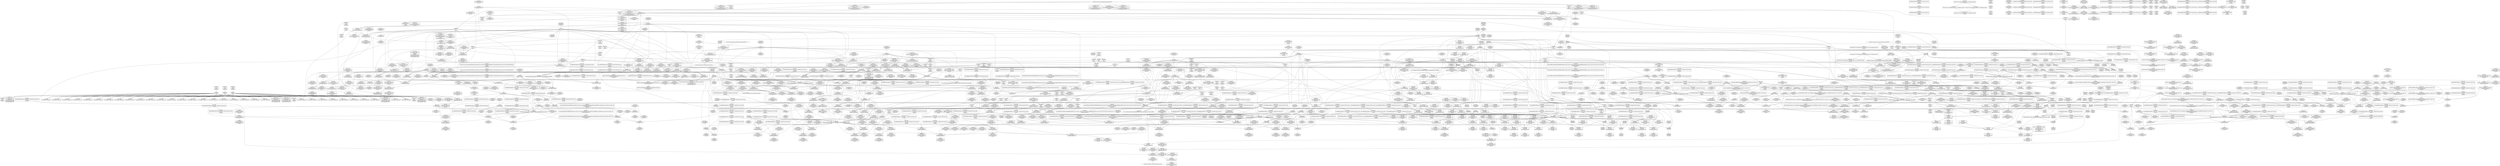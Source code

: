 digraph {
	CE0x4a5b460 [shape=record,shape=Mrecord,label="{CE0x4a5b460|sock_has_perm:ad|security/selinux/hooks.c, 3965|*SummSource*}"]
	CE0x4af6a40 [shape=record,shape=Mrecord,label="{CE0x4af6a40|rcu_lock_acquire:tmp7|*SummSink*}"]
	CE0x4ae1b70 [shape=record,shape=Mrecord,label="{CE0x4ae1b70|cred_sid:tmp2|*SummSink*}"]
	CE0x4b121b0 [shape=record,shape=Mrecord,label="{CE0x4b121b0|__preempt_count_sub:tmp5|./arch/x86/include/asm/preempt.h,77|*SummSource*}"]
	CE0x4b0add0 [shape=record,shape=Mrecord,label="{CE0x4b0add0|rcu_read_lock:do.body|*SummSink*}"]
	CE0x4aee290 [shape=record,shape=Mrecord,label="{CE0x4aee290|GLOBAL:rcu_lock_release|*Constant*}"]
	CE0x4a4cee0 [shape=record,shape=Mrecord,label="{CE0x4a4cee0|get_current:tmp2|*SummSource*}"]
	CE0x4b20280 [shape=record,shape=Mrecord,label="{CE0x4b20280|_call_void_lock_acquire(%struct.lockdep_map*_%map,_i32_0,_i32_0,_i32_2,_i32_0,_%struct.lockdep_map*_null,_i64_ptrtoint_(i8*_blockaddress(_rcu_lock_acquire,_%__here)_to_i64))_#10,_!dbg_!27716|include/linux/rcupdate.h,418|*SummSource*}"]
	CE0x4ac5bc0 [shape=record,shape=Mrecord,label="{CE0x4ac5bc0|_ret_i32_%retval.0,_!dbg_!27728|security/selinux/avc.c,775}"]
	CE0x4a6c030 [shape=record,shape=Mrecord,label="{CE0x4a6c030|rcu_read_lock:tmp14|include/linux/rcupdate.h,882|*SummSource*}"]
	CE0x4b2f7f0 [shape=record,shape=Mrecord,label="{CE0x4b2f7f0|rcu_read_unlock:tmp21|include/linux/rcupdate.h,935}"]
	CE0x4ae0f30 [shape=record,shape=Mrecord,label="{CE0x4ae0f30|rcu_read_lock:land.lhs.true2|*SummSource*}"]
	CE0x4ae2400 [shape=record,shape=Mrecord,label="{CE0x4ae2400|rcu_read_unlock:call|include/linux/rcupdate.h,933|*SummSource*}"]
	CE0x4ae9130 [shape=record,shape=Mrecord,label="{CE0x4ae9130|task_sid:tmp11|security/selinux/hooks.c,208}"]
	CE0x4ab8220 [shape=record,shape=Mrecord,label="{CE0x4ab8220|task_sid:tmp21|security/selinux/hooks.c,208|*SummSink*}"]
	CE0x4a57e90 [shape=record,shape=Mrecord,label="{CE0x4a57e90|sock_has_perm:sk_security|security/selinux/hooks.c,3964|*SummSink*}"]
	CE0x4a49630 [shape=record,shape=Mrecord,label="{CE0x4a49630|selinux_socket_recvmsg:entry|*SummSource*}"]
	CE0x4ada9a0 [shape=record,shape=Mrecord,label="{CE0x4ada9a0|rcu_read_lock:tmp}"]
	CE0x4ae5760 [shape=record,shape=Mrecord,label="{CE0x4ae5760|_call_void_mcount()_#3|*SummSink*}"]
	CE0x4abd2b0 [shape=record,shape=Mrecord,label="{CE0x4abd2b0|rcu_read_unlock:entry}"]
	CE0x4ab63e0 [shape=record,shape=Mrecord,label="{CE0x4ab63e0|task_sid:tmp15|security/selinux/hooks.c,208}"]
	CE0x4b06540 [shape=record,shape=Mrecord,label="{CE0x4b06540|rcu_read_unlock:tmp14|include/linux/rcupdate.h,933|*SummSink*}"]
	CE0x4b1e0a0 [shape=record,shape=Mrecord,label="{CE0x4b1e0a0|rcu_read_unlock:tmp2|*SummSink*}"]
	CE0x4aee510 [shape=record,shape=Mrecord,label="{CE0x4aee510|__rcu_read_lock:do.end}"]
	CE0x4ae5cb0 [shape=record,shape=Mrecord,label="{CE0x4ae5cb0|task_sid:do.body|*SummSource*}"]
	CE0x4b2ce70 [shape=record,shape=Mrecord,label="{CE0x4b2ce70|rcu_read_unlock:tmp15|include/linux/rcupdate.h,933|*SummSource*}"]
	CE0x4a40220 [shape=record,shape=Mrecord,label="{CE0x4a40220|rcu_read_lock:land.lhs.true|*SummSource*}"]
	CE0x4b702f0 [shape=record,shape=Mrecord,label="{CE0x4b702f0|i64*_getelementptr_inbounds_(_4_x_i64_,_4_x_i64_*___llvm_gcov_ctr134,_i64_0,_i64_1)|*Constant*|*SummSource*}"]
	CE0x4a496e0 [shape=record,shape=Mrecord,label="{CE0x4a496e0|selinux_socket_recvmsg:tmp3}"]
	CE0x4b30880 [shape=record,shape=Mrecord,label="{CE0x4b30880|_call_void_lockdep_rcu_suspicious(i8*_getelementptr_inbounds_(_25_x_i8_,_25_x_i8_*_.str45,_i32_0,_i32_0),_i32_934,_i8*_getelementptr_inbounds_(_44_x_i8_,_44_x_i8_*_.str47,_i32_0,_i32_0))_#10,_!dbg_!27726|include/linux/rcupdate.h,933}"]
	CE0x4ab2f20 [shape=record,shape=Mrecord,label="{CE0x4ab2f20|i64*_getelementptr_inbounds_(_13_x_i64_,_13_x_i64_*___llvm_gcov_ctr126,_i64_0,_i64_9)|*Constant*}"]
	CE0x4ae8c60 [shape=record,shape=Mrecord,label="{CE0x4ae8c60|task_sid:tmp10|security/selinux/hooks.c,208|*SummSink*}"]
	CE0x4a3dc40 [shape=record,shape=Mrecord,label="{CE0x4a3dc40|selinux_socket_recvmsg:tmp|*SummSink*}"]
	CE0x4ac5030 [shape=record,shape=Mrecord,label="{CE0x4ac5030|rcu_read_lock:tmp12|include/linux/rcupdate.h,882|*SummSink*}"]
	CE0x4b18790 [shape=record,shape=Mrecord,label="{CE0x4b18790|i8_1|*Constant*}"]
	CE0x4b1e270 [shape=record,shape=Mrecord,label="{CE0x4b1e270|__rcu_read_lock:tmp6|include/linux/rcupdate.h,240|*SummSink*}"]
	CE0x4b240f0 [shape=record,shape=Mrecord,label="{CE0x4b240f0|rcu_lock_acquire:tmp1|*SummSource*}"]
	CE0x4b1f980 [shape=record,shape=Mrecord,label="{CE0x4b1f980|_ret_void,_!dbg_!27719|./arch/x86/include/asm/preempt.h,73}"]
	CE0x4afa530 [shape=record,shape=Mrecord,label="{CE0x4afa530|i64*_getelementptr_inbounds_(_4_x_i64_,_4_x_i64_*___llvm_gcov_ctr134,_i64_0,_i64_1)|*Constant*|*SummSink*}"]
	CE0x4b04080 [shape=record,shape=Mrecord,label="{CE0x4b04080|rcu_read_lock:do.end|*SummSource*}"]
	CE0x4ab1960 [shape=record,shape=Mrecord,label="{CE0x4ab1960|sock_has_perm:tmp2|*LoadInst*|security/selinux/hooks.c,3964}"]
	CE0x4aba8a0 [shape=record,shape=Mrecord,label="{CE0x4aba8a0|i64*_getelementptr_inbounds_(_13_x_i64_,_13_x_i64_*___llvm_gcov_ctr126,_i64_0,_i64_12)|*Constant*}"]
	CE0x4b1c390 [shape=record,shape=Mrecord,label="{CE0x4b1c390|i64*_getelementptr_inbounds_(_4_x_i64_,_4_x_i64_*___llvm_gcov_ctr133,_i64_0,_i64_1)|*Constant*}"]
	CE0x4a45c00 [shape=record,shape=Mrecord,label="{CE0x4a45c00|_ret_i32_%retval.0,_!dbg_!27728|security/selinux/avc.c,775|*SummSource*}"]
	CE0x4b56600 [shape=record,shape=Mrecord,label="{CE0x4b56600|__preempt_count_add:tmp3|*SummSource*}"]
	CE0x4afbbe0 [shape=record,shape=Mrecord,label="{CE0x4afbbe0|__preempt_count_sub:tmp6|./arch/x86/include/asm/preempt.h,78}"]
	CE0x4a46150 [shape=record,shape=Mrecord,label="{CE0x4a46150|sock_has_perm:retval.0}"]
	CE0x4ac7c00 [shape=record,shape=Mrecord,label="{CE0x4ac7c00|8:_%struct.sock*,_:_SCME_36,37_}"]
	CE0x4ae6540 [shape=record,shape=Mrecord,label="{CE0x4ae6540|task_sid:tmp5|security/selinux/hooks.c,208|*SummSink*}"]
	CE0x4b69f70 [shape=record,shape=Mrecord,label="{CE0x4b69f70|__rcu_read_lock:tmp4|include/linux/rcupdate.h,239|*SummSink*}"]
	CE0x4b2e3d0 [shape=record,shape=Mrecord,label="{CE0x4b2e3d0|i8*_getelementptr_inbounds_(_44_x_i8_,_44_x_i8_*_.str47,_i32_0,_i32_0)|*Constant*|*SummSource*}"]
	CE0x4af8350 [shape=record,shape=Mrecord,label="{CE0x4af8350|__rcu_read_unlock:bb|*SummSink*}"]
	CE0x4ab2f90 [shape=record,shape=Mrecord,label="{CE0x4ab2f90|i64*_getelementptr_inbounds_(_13_x_i64_,_13_x_i64_*___llvm_gcov_ctr126,_i64_0,_i64_9)|*Constant*|*SummSource*}"]
	CE0x4add9a0 [shape=record,shape=Mrecord,label="{CE0x4add9a0|rcu_read_lock:tmp2|*SummSink*}"]
	CE0x4af0250 [shape=record,shape=Mrecord,label="{CE0x4af0250|__rcu_read_lock:tmp3|*SummSink*}"]
	CE0x4acc550 [shape=record,shape=Mrecord,label="{CE0x4acc550|i64_0|*Constant*}"]
	CE0x4ab3680 [shape=record,shape=Mrecord,label="{CE0x4ab3680|task_sid:tmp20|security/selinux/hooks.c,208}"]
	CE0x4a571b0 [shape=record,shape=Mrecord,label="{CE0x4a571b0|selinux_socket_recvmsg:tmp4|*LoadInst*|security/selinux/hooks.c,4221|*SummSource*}"]
	CE0x4afa1e0 [shape=record,shape=Mrecord,label="{CE0x4afa1e0|void_(i32*,_i32,_i32*)*_asm_addl_$1,_%gs:$0_,_*m,ri,*m,_dirflag_,_fpsr_,_flags_}"]
	CE0x4b2eac0 [shape=record,shape=Mrecord,label="{CE0x4b2eac0|i64*_getelementptr_inbounds_(_11_x_i64_,_11_x_i64_*___llvm_gcov_ctr132,_i64_0,_i64_9)|*Constant*|*SummSink*}"]
	CE0x4a3d610 [shape=record,shape=Mrecord,label="{CE0x4a3d610|selinux_socket_recvmsg:tmp|*SummSource*}"]
	CE0x4ae1b00 [shape=record,shape=Mrecord,label="{CE0x4ae1b00|cred_sid:tmp2|*SummSource*}"]
	CE0x4afab40 [shape=record,shape=Mrecord,label="{CE0x4afab40|i64*_getelementptr_inbounds_(_4_x_i64_,_4_x_i64_*___llvm_gcov_ctr128,_i64_0,_i64_2)|*Constant*}"]
	CE0x4a3cef0 [shape=record,shape=Mrecord,label="{CE0x4a3cef0|selinux_socket_recvmsg:bb}"]
	CE0x4a4ce70 [shape=record,shape=Mrecord,label="{CE0x4a4ce70|get_current:tmp2}"]
	CE0x4ae3600 [shape=record,shape=Mrecord,label="{CE0x4ae3600|rcu_read_lock:tmp8|include/linux/rcupdate.h,882|*SummSink*}"]
	CE0x4a45a80 [shape=record,shape=Mrecord,label="{CE0x4a45a80|avc_has_perm:auditdata|Function::avc_has_perm&Arg::auditdata::|*SummSink*}"]
	CE0x4af0360 [shape=record,shape=Mrecord,label="{CE0x4af0360|_call_void_mcount()_#3}"]
	CE0x4a6f520 [shape=record,shape=Mrecord,label="{CE0x4a6f520|_call_void_mcount()_#3|*SummSink*}"]
	CE0x4ae8160 [shape=record,shape=Mrecord,label="{CE0x4ae8160|i64*_getelementptr_inbounds_(_2_x_i64_,_2_x_i64_*___llvm_gcov_ctr131,_i64_0,_i64_0)|*Constant*|*SummSink*}"]
	CE0x4ab2270 [shape=record,shape=Mrecord,label="{CE0x4ab2270|i32_208|*Constant*|*SummSource*}"]
	CE0x4a76870 [shape=record,shape=Mrecord,label="{CE0x4a76870|get_current:bb|*SummSink*}"]
	CE0x4b23cf0 [shape=record,shape=Mrecord,label="{CE0x4b23cf0|rcu_read_unlock:do.end|*SummSink*}"]
	CE0x4b059f0 [shape=record,shape=Mrecord,label="{CE0x4b059f0|rcu_read_lock:if.end}"]
	CE0x4abdbc0 [shape=record,shape=Mrecord,label="{CE0x4abdbc0|_ret_void,_!dbg_!27735|include/linux/rcupdate.h,938|*SummSource*}"]
	CE0x4af74f0 [shape=record,shape=Mrecord,label="{CE0x4af74f0|__rcu_read_lock:tmp2}"]
	CE0x4a6cd70 [shape=record,shape=Mrecord,label="{CE0x4a6cd70|_call_void_rcu_lock_acquire(%struct.lockdep_map*_rcu_lock_map)_#10,_!dbg_!27711|include/linux/rcupdate.h,881}"]
	CE0x4a45670 [shape=record,shape=Mrecord,label="{CE0x4a45670|sock_has_perm:tmp1|*SummSink*}"]
	CE0x4b22470 [shape=record,shape=Mrecord,label="{CE0x4b22470|_call_void_mcount()_#3|*SummSource*}"]
	CE0x4a4e3b0 [shape=record,shape=Mrecord,label="{CE0x4a4e3b0|GLOBAL:lock_release|*Constant*}"]
	CE0x4b0a0f0 [shape=record,shape=Mrecord,label="{CE0x4b0a0f0|__rcu_read_lock:tmp5|include/linux/rcupdate.h,239|*SummSink*}"]
	CE0x4a6c720 [shape=record,shape=Mrecord,label="{CE0x4a6c720|rcu_read_lock:tmp15|include/linux/rcupdate.h,882|*SummSink*}"]
	CE0x4b89380 [shape=record,shape=Mrecord,label="{CE0x4b89380|__preempt_count_add:tmp2|*SummSource*}"]
	CE0x4ab6ed0 [shape=record,shape=Mrecord,label="{CE0x4ab6ed0|task_sid:tmp16|security/selinux/hooks.c,208|*SummSink*}"]
	CE0x4ae7040 [shape=record,shape=Mrecord,label="{CE0x4ae7040|cred_sid:tmp|*SummSource*}"]
	CE0x4a4f8a0 [shape=record,shape=Mrecord,label="{CE0x4a4f8a0|sock_has_perm:tmp9|security/selinux/hooks.c,3969}"]
	CE0x4b66130 [shape=record,shape=Mrecord,label="{CE0x4b66130|__rcu_read_unlock:do.end|*SummSink*}"]
	CE0x4b59d00 [shape=record,shape=Mrecord,label="{CE0x4b59d00|rcu_lock_release:tmp2}"]
	CE0x4b04600 [shape=record,shape=Mrecord,label="{CE0x4b04600|i64*_getelementptr_inbounds_(_4_x_i64_,_4_x_i64_*___llvm_gcov_ctr128,_i64_0,_i64_2)|*Constant*|*SummSink*}"]
	CE0x4afb460 [shape=record,shape=Mrecord,label="{CE0x4afb460|__preempt_count_sub:tmp4|./arch/x86/include/asm/preempt.h,77}"]
	CE0x4b1ec10 [shape=record,shape=Mrecord,label="{CE0x4b1ec10|rcu_read_unlock:call3|include/linux/rcupdate.h,933|*SummSink*}"]
	CE0x4ac6d90 [shape=record,shape=Mrecord,label="{CE0x4ac6d90|8:_%struct.sock*,_:_SCME_24,25_}"]
	CE0x4ad25f0 [shape=record,shape=Mrecord,label="{CE0x4ad25f0|GLOBAL:rcu_read_lock.__warned|Global_var:rcu_read_lock.__warned|*SummSource*}"]
	CE0x4acd820 [shape=record,shape=Mrecord,label="{CE0x4acd820|sock_has_perm:tmp8|security/selinux/hooks.c,3969}"]
	CE0x4a37870 [shape=record,shape=Mrecord,label="{CE0x4a37870|i32_5|*Constant*}"]
	CE0x4a8fc30 [shape=record,shape=Mrecord,label="{CE0x4a8fc30|i64_5|*Constant*}"]
	CE0x4b0a550 [shape=record,shape=Mrecord,label="{CE0x4b0a550|GLOBAL:__preempt_count_sub|*Constant*|*SummSink*}"]
	CE0x4a70360 [shape=record,shape=Mrecord,label="{CE0x4a70360|8:_%struct.sock*,_:_SCME_16,18_|*MultipleSource*|security/selinux/hooks.c, 3966|security/selinux/hooks.c,3966|security/selinux/hooks.c,3966}"]
	CE0x4b2ef90 [shape=record,shape=Mrecord,label="{CE0x4b2ef90|rcu_read_unlock:tmp19|include/linux/rcupdate.h,933}"]
	CE0x4b224e0 [shape=record,shape=Mrecord,label="{CE0x4b224e0|_call_void_mcount()_#3|*SummSink*}"]
	CE0x4b69410 [shape=record,shape=Mrecord,label="{CE0x4b69410|_call_void_mcount()_#3|*SummSource*}"]
	CE0x4b6d8f0 [shape=record,shape=Mrecord,label="{CE0x4b6d8f0|i64*_getelementptr_inbounds_(_4_x_i64_,_4_x_i64_*___llvm_gcov_ctr135,_i64_0,_i64_2)|*Constant*|*SummSink*}"]
	CE0x4ae79f0 [shape=record,shape=Mrecord,label="{CE0x4ae79f0|GLOBAL:__llvm_gcov_ctr127|Global_var:__llvm_gcov_ctr127|*SummSource*}"]
	CE0x4b2b2b0 [shape=record,shape=Mrecord,label="{CE0x4b2b2b0|rcu_read_unlock:tmp8|include/linux/rcupdate.h,933|*SummSink*}"]
	CE0x4b65de0 [shape=record,shape=Mrecord,label="{CE0x4b65de0|__preempt_count_add:tmp4|./arch/x86/include/asm/preempt.h,72}"]
	CE0x4ad2cd0 [shape=record,shape=Mrecord,label="{CE0x4ad2cd0|0:_i8,_:_GCMR_rcu_read_lock.__warned_internal_global_i8_0,_section_.data.unlikely_,_align_1:_elem_0:default:}"]
	CE0x4b30710 [shape=record,shape=Mrecord,label="{CE0x4b30710|rcu_read_unlock:tmp18|include/linux/rcupdate.h,933|*SummSink*}"]
	CE0x4ac43e0 [shape=record,shape=Mrecord,label="{CE0x4ac43e0|avc_has_perm:ssid|Function::avc_has_perm&Arg::ssid::|*SummSource*}"]
	CE0x4a5bbd0 [shape=record,shape=Mrecord,label="{CE0x4a5bbd0|rcu_read_unlock:tmp8|include/linux/rcupdate.h,933}"]
	CE0x4b15420 [shape=record,shape=Mrecord,label="{CE0x4b15420|rcu_read_lock:tmp16|include/linux/rcupdate.h,882|*SummSink*}"]
	CE0x4ae4230 [shape=record,shape=Mrecord,label="{CE0x4ae4230|task_sid:land.lhs.true2|*SummSource*}"]
	CE0x4b1a330 [shape=record,shape=Mrecord,label="{CE0x4b1a330|rcu_read_lock:tmp21|include/linux/rcupdate.h,884|*SummSource*}"]
	CE0x4ac1500 [shape=record,shape=Mrecord,label="{CE0x4ac1500|sock_has_perm:tmp15|security/selinux/hooks.c,3974}"]
	CE0x4adb790 [shape=record,shape=Mrecord,label="{CE0x4adb790|i32_22|*Constant*|*SummSource*}"]
	CE0x4acf430 [shape=record,shape=Mrecord,label="{CE0x4acf430|i64*_getelementptr_inbounds_(_6_x_i64_,_6_x_i64_*___llvm_gcov_ctr327,_i64_0,_i64_4)|*Constant*}"]
	CE0x4ae10e0 [shape=record,shape=Mrecord,label="{CE0x4ae10e0|rcu_read_lock:if.then}"]
	CE0x4a52ab0 [shape=record,shape=Mrecord,label="{CE0x4a52ab0|rcu_read_lock:tmp3}"]
	CE0x4b1b5f0 [shape=record,shape=Mrecord,label="{CE0x4b1b5f0|i64*_getelementptr_inbounds_(_2_x_i64_,_2_x_i64_*___llvm_gcov_ctr131,_i64_0,_i64_0)|*Constant*}"]
	CE0x4a518c0 [shape=record,shape=Mrecord,label="{CE0x4a518c0|_call_void_asm_sideeffect_,_memory_,_dirflag_,_fpsr_,_flags_()_#3,_!dbg_!27714,_!srcloc_!27715|include/linux/rcupdate.h,239|*SummSource*}"]
	CE0x4ac9b70 [shape=record,shape=Mrecord,label="{CE0x4ac9b70|task_sid:task|Function::task_sid&Arg::task::}"]
	CE0x4b1bec0 [shape=record,shape=Mrecord,label="{CE0x4b1bec0|rcu_read_unlock:tmp14|include/linux/rcupdate.h,933}"]
	CE0x4a4be70 [shape=record,shape=Mrecord,label="{CE0x4a4be70|i64*_getelementptr_inbounds_(_6_x_i64_,_6_x_i64_*___llvm_gcov_ctr327,_i64_0,_i64_0)|*Constant*}"]
	CE0x4b1a580 [shape=record,shape=Mrecord,label="{CE0x4b1a580|i64*_getelementptr_inbounds_(_11_x_i64_,_11_x_i64_*___llvm_gcov_ctr127,_i64_0,_i64_10)|*Constant*|*SummSource*}"]
	CE0x4a707e0 [shape=record,shape=Mrecord,label="{CE0x4a707e0|sock_has_perm:sid|security/selinux/hooks.c,3969|*SummSource*}"]
	CE0x4a6d980 [shape=record,shape=Mrecord,label="{CE0x4a6d980|task_sid:do.body5|*SummSink*}"]
	CE0x4b1e030 [shape=record,shape=Mrecord,label="{CE0x4b1e030|rcu_read_unlock:tmp2}"]
	CE0x4ad4bd0 [shape=record,shape=Mrecord,label="{CE0x4ad4bd0|task_sid:if.then}"]
	CE0x4abfd00 [shape=record,shape=Mrecord,label="{CE0x4abfd00|sock_has_perm:tmp17|security/selinux/hooks.c,3976|*SummSink*}"]
	CE0x4ac1990 [shape=record,shape=Mrecord,label="{CE0x4ac1990|sock_has_perm:sk4|security/selinux/hooks.c,3974}"]
	CE0x4adfb70 [shape=record,shape=Mrecord,label="{CE0x4adfb70|rcu_read_lock:tmp3|*SummSink*}"]
	CE0x4b2a600 [shape=record,shape=Mrecord,label="{CE0x4b2a600|_call_void_asm_addl_$1,_%gs:$0_,_*m,ri,*m,_dirflag_,_fpsr_,_flags_(i32*___preempt_count,_i32_%val,_i32*___preempt_count)_#3,_!dbg_!27714,_!srcloc_!27717|./arch/x86/include/asm/preempt.h,72}"]
	CE0x4aeaeb0 [shape=record,shape=Mrecord,label="{CE0x4aeaeb0|i64*_getelementptr_inbounds_(_11_x_i64_,_11_x_i64_*___llvm_gcov_ctr132,_i64_0,_i64_10)|*Constant*|*SummSink*}"]
	CE0x4b03a10 [shape=record,shape=Mrecord,label="{CE0x4b03a10|i64_2|*Constant*}"]
	CE0x4b03a80 [shape=record,shape=Mrecord,label="{CE0x4b03a80|i64_3|*Constant*}"]
	CE0x4ae0430 [shape=record,shape=Mrecord,label="{CE0x4ae0430|GLOBAL:__preempt_count_add|*Constant*|*SummSink*}"]
	CE0x4b9cad0 [shape=record,shape=Mrecord,label="{CE0x4b9cad0|_call_void_mcount()_#3|*SummSource*}"]
	CE0x4b660c0 [shape=record,shape=Mrecord,label="{CE0x4b660c0|__preempt_count_add:tmp|*SummSink*}"]
	CE0x4ade7d0 [shape=record,shape=Mrecord,label="{CE0x4ade7d0|task_sid:real_cred|security/selinux/hooks.c,208|*SummSource*}"]
	CE0x4abb140 [shape=record,shape=Mrecord,label="{CE0x4abb140|task_sid:tmp27|security/selinux/hooks.c,208|*SummSource*}"]
	CE0x4b04230 [shape=record,shape=Mrecord,label="{CE0x4b04230|rcu_read_lock:land.lhs.true2}"]
	CE0x4ab8f20 [shape=record,shape=Mrecord,label="{CE0x4ab8f20|task_sid:tmp23|security/selinux/hooks.c,208|*SummSource*}"]
	CE0x4b23c00 [shape=record,shape=Mrecord,label="{CE0x4b23c00|rcu_read_unlock:do.end|*SummSource*}"]
	CE0x4af5b00 [shape=record,shape=Mrecord,label="{CE0x4af5b00|i64_ptrtoint_(i8*_blockaddress(_rcu_lock_acquire,_%__here)_to_i64)|*Constant*}"]
	CE0x4a72140 [shape=record,shape=Mrecord,label="{CE0x4a72140|0:_i32,_4:_i32,_8:_i32,_12:_i32,_:_CMRE_4,8_|*MultipleSource*|security/selinux/hooks.c,196|security/selinux/hooks.c,197|*LoadInst*|security/selinux/hooks.c,196}"]
	CE0x4b52470 [shape=record,shape=Mrecord,label="{CE0x4b52470|_ret_void,_!dbg_!27720|./arch/x86/include/asm/preempt.h,78|*SummSink*}"]
	CE0x4adbab0 [shape=record,shape=Mrecord,label="{CE0x4adbab0|GLOBAL:__llvm_gcov_ctr126|Global_var:__llvm_gcov_ctr126|*SummSink*}"]
	CE0x4a52730 [shape=record,shape=Mrecord,label="{CE0x4a52730|task_sid:tmp3|*SummSource*}"]
	CE0x4a54280 [shape=record,shape=Mrecord,label="{CE0x4a54280|avc_has_perm:requested|Function::avc_has_perm&Arg::requested::|*SummSink*}"]
	CE0x4ade690 [shape=record,shape=Mrecord,label="{CE0x4ade690|task_sid:tmp4|*LoadInst*|security/selinux/hooks.c,208}"]
	CE0x4abd4f0 [shape=record,shape=Mrecord,label="{CE0x4abd4f0|GLOBAL:rcu_read_unlock|*Constant*|*SummSink*}"]
	CE0x4ac0c70 [shape=record,shape=Mrecord,label="{CE0x4ac0c70|sock_has_perm:u2|security/selinux/hooks.c,3974}"]
	CE0x4a4e990 [shape=record,shape=Mrecord,label="{CE0x4a4e990|selinux_socket_recvmsg:tmp3|*SummSink*}"]
	CE0x4a37460 [shape=record,shape=Mrecord,label="{CE0x4a37460|selinux_socket_recvmsg:call|security/selinux/hooks.c,4221|*SummSink*}"]
	CE0x4b26550 [shape=record,shape=Mrecord,label="{CE0x4b26550|_call_void_mcount()_#3|*SummSink*}"]
	CE0x4a90540 [shape=record,shape=Mrecord,label="{CE0x4a90540|rcu_read_lock:tmp10|include/linux/rcupdate.h,882|*SummSource*}"]
	CE0x4b24c80 [shape=record,shape=Mrecord,label="{CE0x4b24c80|rcu_read_unlock:if.end|*SummSource*}"]
	CE0x4ae2e80 [shape=record,shape=Mrecord,label="{CE0x4ae2e80|i64*_getelementptr_inbounds_(_2_x_i64_,_2_x_i64_*___llvm_gcov_ctr131,_i64_0,_i64_1)|*Constant*|*SummSource*}"]
	CE0x4a447f0 [shape=record,shape=Mrecord,label="{CE0x4a447f0|selinux_socket_recvmsg:tmp2|*SummSource*}"]
	CE0x4ace990 [shape=record,shape=Mrecord,label="{CE0x4ace990|sock_has_perm:tmp11|security/selinux/hooks.c,3970|*SummSource*}"]
	CE0x4b2abe0 [shape=record,shape=Mrecord,label="{CE0x4b2abe0|GLOBAL:rcu_read_unlock.__warned|Global_var:rcu_read_unlock.__warned|*SummSource*}"]
	CE0x4a77a40 [shape=record,shape=Mrecord,label="{CE0x4a77a40|i64*_getelementptr_inbounds_(_6_x_i64_,_6_x_i64_*___llvm_gcov_ctr327,_i64_0,_i64_0)|*Constant*|*SummSink*}"]
	CE0x4a814f0 [shape=record,shape=Mrecord,label="{CE0x4a814f0|task_sid:tmp11|security/selinux/hooks.c,208|*SummSink*}"]
	CE0x4a3ec10 [shape=record,shape=Mrecord,label="{CE0x4a3ec10|selinux_socket_recvmsg:tmp}"]
	CE0x4a453c0 [shape=record,shape=Mrecord,label="{CE0x4a453c0|sock_has_perm:if.then}"]
	CE0x4adc680 [shape=record,shape=Mrecord,label="{CE0x4adc680|rcu_read_unlock:tmp|*SummSink*}"]
	CE0x4b220a0 [shape=record,shape=Mrecord,label="{CE0x4b220a0|rcu_lock_acquire:tmp3|*SummSource*}"]
	CE0x4b1d440 [shape=record,shape=Mrecord,label="{CE0x4b1d440|void_(i32*,_i32,_i32*)*_asm_addl_$1,_%gs:$0_,_*m,ri,*m,_dirflag_,_fpsr_,_flags_}"]
	CE0x4af7bc0 [shape=record,shape=Mrecord,label="{CE0x4af7bc0|rcu_lock_release:tmp7}"]
	CE0x4a6d7e0 [shape=record,shape=Mrecord,label="{CE0x4a6d7e0|task_sid:do.body5}"]
	CE0x4ac68d0 [shape=record,shape=Mrecord,label="{CE0x4ac68d0|task_sid:do.end|*SummSink*}"]
	CE0x4abac40 [shape=record,shape=Mrecord,label="{CE0x4abac40|i64*_getelementptr_inbounds_(_13_x_i64_,_13_x_i64_*___llvm_gcov_ctr126,_i64_0,_i64_12)|*Constant*|*SummSource*}"]
	CE0x4ac9160 [shape=record,shape=Mrecord,label="{CE0x4ac9160|8:_%struct.sock*,_:_SCME_54,55_}"]
	CE0x4a45180 [shape=record,shape=Mrecord,label="{CE0x4a45180|cred_sid:sid|security/selinux/hooks.c,197|*SummSink*}"]
	CE0x4ab47c0 [shape=record,shape=Mrecord,label="{CE0x4ab47c0|i8_1|*Constant*|*SummSource*}"]
	CE0x4afb760 [shape=record,shape=Mrecord,label="{CE0x4afb760|__preempt_count_add:tmp1|*SummSource*}"]
	CE0x4a6f0b0 [shape=record,shape=Mrecord,label="{CE0x4a6f0b0|COLLAPSED:_GCMRE___llvm_gcov_ctr128_internal_global_4_x_i64_zeroinitializer:_elem_0:default:}"]
	CE0x4ac3020 [shape=record,shape=Mrecord,label="{CE0x4ac3020|i32_4|*Constant*|*SummSource*}"]
	CE0x4acce40 [shape=record,shape=Mrecord,label="{CE0x4acce40|i64_2|*Constant*|*SummSource*}"]
	CE0x4ad9250 [shape=record,shape=Mrecord,label="{CE0x4ad9250|_ret_void,_!dbg_!27735|include/linux/rcupdate.h,884|*SummSource*}"]
	CE0x4ac2770 [shape=record,shape=Mrecord,label="{CE0x4ac2770|sock_has_perm:sclass|security/selinux/hooks.c,3976|*SummSink*}"]
	CE0x4ac2c10 [shape=record,shape=Mrecord,label="{CE0x4ac2c10|sock_has_perm:tmp16|security/selinux/hooks.c,3976|*SummSource*}"]
	CE0x4adf9c0 [shape=record,shape=Mrecord,label="{CE0x4adf9c0|task_sid:tmp4|*LoadInst*|security/selinux/hooks.c,208|*SummSink*}"]
	CE0x4b19d90 [shape=record,shape=Mrecord,label="{CE0x4b19d90|rcu_read_lock:tmp21|include/linux/rcupdate.h,884}"]
	CE0x4a5e590 [shape=record,shape=Mrecord,label="{CE0x4a5e590|i64*_getelementptr_inbounds_(_2_x_i64_,_2_x_i64_*___llvm_gcov_ctr362,_i64_0,_i64_1)|*Constant*|*SummSource*}"]
	CE0x4a4b2a0 [shape=record,shape=Mrecord,label="{CE0x4a4b2a0|i32_1|*Constant*}"]
	CE0x4b095f0 [shape=record,shape=Mrecord,label="{CE0x4b095f0|rcu_read_lock:tmp6|include/linux/rcupdate.h,882|*SummSink*}"]
	CE0x4aecec0 [shape=record,shape=Mrecord,label="{CE0x4aecec0|_ret_void,_!dbg_!27717|include/linux/rcupdate.h,424|*SummSource*}"]
	CE0x4ae0290 [shape=record,shape=Mrecord,label="{CE0x4ae0290|GLOBAL:__llvm_gcov_ctr126|Global_var:__llvm_gcov_ctr126}"]
	CE0x4b12ff0 [shape=record,shape=Mrecord,label="{CE0x4b12ff0|rcu_read_unlock:tmp12|include/linux/rcupdate.h,933|*SummSource*}"]
	CE0x4adec80 [shape=record,shape=Mrecord,label="{CE0x4adec80|i64_0|*Constant*}"]
	CE0x4b6a6a0 [shape=record,shape=Mrecord,label="{CE0x4b6a6a0|__rcu_read_lock:bb|*SummSink*}"]
	CE0x4b1aa30 [shape=record,shape=Mrecord,label="{CE0x4b1aa30|rcu_read_lock:tmp22|include/linux/rcupdate.h,884|*SummSource*}"]
	CE0x4a8e6a0 [shape=record,shape=Mrecord,label="{CE0x4a8e6a0|sock_has_perm:type|security/selinux/hooks.c,3972|*SummSink*}"]
	CE0x4a56e40 [shape=record,shape=Mrecord,label="{CE0x4a56e40|get_current:tmp|*SummSource*}"]
	CE0x4b09c00 [shape=record,shape=Mrecord,label="{CE0x4b09c00|_ret_void,_!dbg_!27717|include/linux/rcupdate.h,419|*SummSink*}"]
	CE0x4b685a0 [shape=record,shape=Mrecord,label="{CE0x4b685a0|i64*_getelementptr_inbounds_(_4_x_i64_,_4_x_i64_*___llvm_gcov_ctr129,_i64_0,_i64_3)|*Constant*|*SummSource*}"]
	CE0x4af6cd0 [shape=record,shape=Mrecord,label="{CE0x4af6cd0|i64_1|*Constant*}"]
	CE0x4af9850 [shape=record,shape=Mrecord,label="{CE0x4af9850|__preempt_count_sub:tmp3|*SummSink*}"]
	CE0x4b9cdc0 [shape=record,shape=Mrecord,label="{CE0x4b9cdc0|_call_void_mcount()_#3|*SummSink*}"]
	CE0x4aefcf0 [shape=record,shape=Mrecord,label="{CE0x4aefcf0|rcu_lock_acquire:tmp}"]
	CE0x4ad3090 [shape=record,shape=Mrecord,label="{CE0x4ad3090|sock_has_perm:retval.0|*SummSink*}"]
	CE0x4b066b0 [shape=record,shape=Mrecord,label="{CE0x4b066b0|rcu_read_unlock:tmp15|include/linux/rcupdate.h,933}"]
	CE0x4ae9cc0 [shape=record,shape=Mrecord,label="{CE0x4ae9cc0|task_sid:tmp13|security/selinux/hooks.c,208|*SummSource*}"]
	CE0x4a42a50 [shape=record,shape=Mrecord,label="{CE0x4a42a50|i64_1|*Constant*}"]
	CE0x4accba0 [shape=record,shape=Mrecord,label="{CE0x4accba0|sock_has_perm:cmp|security/selinux/hooks.c,3969|*SummSink*}"]
	CE0x4a57ba0 [shape=record,shape=Mrecord,label="{CE0x4a57ba0|GLOBAL:current_task|Global_var:current_task|*SummSource*}"]
	CE0x4ac5a50 [shape=record,shape=Mrecord,label="{CE0x4ac5a50|avc_has_perm:tclass|Function::avc_has_perm&Arg::tclass::|*SummSink*}"]
	CE0x4b1f230 [shape=record,shape=Mrecord,label="{CE0x4b1f230|rcu_read_unlock:tmp3|*SummSource*}"]
	CE0x4abdcd0 [shape=record,shape=Mrecord,label="{CE0x4abdcd0|_ret_void,_!dbg_!27735|include/linux/rcupdate.h,938|*SummSink*}"]
	CE0x4af65f0 [shape=record,shape=Mrecord,label="{CE0x4af65f0|rcu_lock_acquire:tmp6|*SummSink*}"]
	CE0x4ae6940 [shape=record,shape=Mrecord,label="{CE0x4ae6940|_ret_void,_!dbg_!27717|include/linux/rcupdate.h,419}"]
	CE0x4b1bc20 [shape=record,shape=Mrecord,label="{CE0x4b1bc20|rcu_read_unlock:tmp13|include/linux/rcupdate.h,933|*SummSource*}"]
	CE0x4adeb10 [shape=record,shape=Mrecord,label="{CE0x4adeb10|rcu_read_lock:tmp4|include/linux/rcupdate.h,882}"]
	CE0x4af7210 [shape=record,shape=Mrecord,label="{CE0x4af7210|rcu_lock_acquire:tmp5|include/linux/rcupdate.h,418}"]
	CE0x4a41a20 [shape=record,shape=Mrecord,label="{CE0x4a41a20|sock_has_perm:entry|*SummSink*}"]
	CE0x4acd130 [shape=record,shape=Mrecord,label="{CE0x4acd130|sock_has_perm:tmp7|security/selinux/hooks.c,3969|*SummSink*}"]
	CE0x4ae8f30 [shape=record,shape=Mrecord,label="{CE0x4ae8f30|i64_5|*Constant*|*SummSink*}"]
	CE0x4a57e20 [shape=record,shape=Mrecord,label="{CE0x4a57e20|i32_59|*Constant*|*SummSource*}"]
	CE0x4ad9bf0 [shape=record,shape=Mrecord,label="{CE0x4ad9bf0|task_sid:tmp9|security/selinux/hooks.c,208|*SummSink*}"]
	CE0x4b65f20 [shape=record,shape=Mrecord,label="{CE0x4b65f20|__rcu_read_unlock:do.end|*SummSource*}"]
	CE0x4b5a430 [shape=record,shape=Mrecord,label="{CE0x4b5a430|rcu_lock_acquire:indirectgoto|*SummSink*}"]
	CE0x4acfe60 [shape=record,shape=Mrecord,label="{CE0x4acfe60|sock_has_perm:tmp5|security/selinux/hooks.c,3966|*SummSource*}"]
	CE0x4b52c20 [shape=record,shape=Mrecord,label="{CE0x4b52c20|rcu_lock_acquire:indirectgoto|*SummSource*}"]
	CE0x4b68ee0 [shape=record,shape=Mrecord,label="{CE0x4b68ee0|_call_void_asm_sideeffect_,_memory_,_dirflag_,_fpsr_,_flags_()_#3,_!dbg_!27711,_!srcloc_!27714|include/linux/rcupdate.h,244|*SummSink*}"]
	CE0x4ab9790 [shape=record,shape=Mrecord,label="{CE0x4ab9790|i64*_getelementptr_inbounds_(_13_x_i64_,_13_x_i64_*___llvm_gcov_ctr126,_i64_0,_i64_11)|*Constant*}"]
	CE0x4a56820 [shape=record,shape=Mrecord,label="{CE0x4a56820|sock_has_perm:tmp9|security/selinux/hooks.c,3969|*SummSource*}"]
	CE0x4b02f30 [shape=record,shape=Mrecord,label="{CE0x4b02f30|rcu_read_lock:bb}"]
	CE0x4ab5f80 [shape=record,shape=Mrecord,label="{CE0x4ab5f80|task_sid:tmp14|security/selinux/hooks.c,208|*SummSink*}"]
	CE0x4abba20 [shape=record,shape=Mrecord,label="{CE0x4abba20|task_sid:call7|security/selinux/hooks.c,208|*SummSink*}"]
	CE0x4a5f420 [shape=record,shape=Mrecord,label="{CE0x4a5f420|rcu_read_unlock:tobool|include/linux/rcupdate.h,933|*SummSink*}"]
	CE0x4ac81f0 [shape=record,shape=Mrecord,label="{CE0x4ac81f0|8:_%struct.sock*,_:_SCME_41,42_}"]
	CE0x4ace280 [shape=record,shape=Mrecord,label="{CE0x4ace280|i64*_getelementptr_inbounds_(_6_x_i64_,_6_x_i64_*___llvm_gcov_ctr327,_i64_0,_i64_3)|*Constant*}"]
	CE0x4ae7ba0 [shape=record,shape=Mrecord,label="{CE0x4ae7ba0|i64_3|*Constant*}"]
	CE0x4a576e0 [shape=record,shape=Mrecord,label="{CE0x4a576e0|sock_has_perm:sk|Function::sock_has_perm&Arg::sk::}"]
	CE0x4ad3ca0 [shape=record,shape=Mrecord,label="{CE0x4ad3ca0|sock_has_perm:tmp19|security/selinux/hooks.c,3977}"]
	CE0x4ac6170 [shape=record,shape=Mrecord,label="{CE0x4ac6170|sock_has_perm:tmp10|security/selinux/hooks.c,3969|*SummSink*}"]
	CE0x4a533a0 [shape=record,shape=Mrecord,label="{CE0x4a533a0|__preempt_count_sub:tmp6|./arch/x86/include/asm/preempt.h,78|*SummSource*}"]
	CE0x4ab46f0 [shape=record,shape=Mrecord,label="{CE0x4ab46f0|task_sid:tmp19|security/selinux/hooks.c,208|*SummSink*}"]
	CE0x4b30020 [shape=record,shape=Mrecord,label="{CE0x4b30020|rcu_read_unlock:tmp17|include/linux/rcupdate.h,933}"]
	CE0x4b1efd0 [shape=record,shape=Mrecord,label="{CE0x4b1efd0|i64*_getelementptr_inbounds_(_4_x_i64_,_4_x_i64_*___llvm_gcov_ctr128,_i64_0,_i64_1)|*Constant*}"]
	CE0x4b55430 [shape=record,shape=Mrecord,label="{CE0x4b55430|void_(i32*,_i32,_i32*)*_asm_addl_$1,_%gs:$0_,_*m,ri,*m,_dirflag_,_fpsr_,_flags_|*SummSource*}"]
	CE0x4a57ae0 [shape=record,shape=Mrecord,label="{CE0x4a57ae0|%struct.task_struct*_(%struct.task_struct**)*_asm_movq_%gs:$_1:P_,$0_,_r,im,_dirflag_,_fpsr_,_flags_|*SummSink*}"]
	CE0x4ac3d10 [shape=record,shape=Mrecord,label="{CE0x4ac3d10|avc_has_perm:entry}"]
	CE0x4baa480 [shape=record,shape=Mrecord,label="{CE0x4baa480|i64*_getelementptr_inbounds_(_4_x_i64_,_4_x_i64_*___llvm_gcov_ctr129,_i64_0,_i64_0)|*Constant*|*SummSink*}"]
	CE0x4adfb00 [shape=record,shape=Mrecord,label="{CE0x4adfb00|rcu_read_lock:tmp3|*SummSource*}"]
	CE0x4a3f450 [shape=record,shape=Mrecord,label="{CE0x4a3f450|selinux_socket_recvmsg:bb|*SummSink*}"]
	CE0x4b24540 [shape=record,shape=Mrecord,label="{CE0x4b24540|GLOBAL:__llvm_gcov_ctr132|Global_var:__llvm_gcov_ctr132}"]
	CE0x4b033c0 [shape=record,shape=Mrecord,label="{CE0x4b033c0|rcu_read_unlock:tmp6|include/linux/rcupdate.h,933|*SummSink*}"]
	CE0x4abcc80 [shape=record,shape=Mrecord,label="{CE0x4abcc80|GLOBAL:rcu_read_unlock|*Constant*}"]
	CE0x4b16240 [shape=record,shape=Mrecord,label="{CE0x4b16240|i8*_getelementptr_inbounds_(_25_x_i8_,_25_x_i8_*_.str45,_i32_0,_i32_0)|*Constant*|*SummSink*}"]
	CE0x4afb540 [shape=record,shape=Mrecord,label="{CE0x4afb540|__preempt_count_sub:tmp4|./arch/x86/include/asm/preempt.h,77|*SummSink*}"]
	CE0x4aec480 [shape=record,shape=Mrecord,label="{CE0x4aec480|GLOBAL:rcu_lock_release|*Constant*|*SummSource*}"]
	CE0x4b52400 [shape=record,shape=Mrecord,label="{CE0x4b52400|_ret_void,_!dbg_!27720|./arch/x86/include/asm/preempt.h,78|*SummSource*}"]
	CE0x4af5340 [shape=record,shape=Mrecord,label="{CE0x4af5340|%struct.lockdep_map*_null|*Constant*}"]
	CE0x4ab5090 [shape=record,shape=Mrecord,label="{CE0x4ab5090|_call_void_lockdep_rcu_suspicious(i8*_getelementptr_inbounds_(_25_x_i8_,_25_x_i8_*_.str3,_i32_0,_i32_0),_i32_208,_i8*_getelementptr_inbounds_(_41_x_i8_,_41_x_i8_*_.str44,_i32_0,_i32_0))_#10,_!dbg_!27732|security/selinux/hooks.c,208|*SummSource*}"]
	CE0x4b07670 [shape=record,shape=Mrecord,label="{CE0x4b07670|rcu_read_unlock:tmp|*SummSource*}"]
	CE0x4af95f0 [shape=record,shape=Mrecord,label="{CE0x4af95f0|__preempt_count_add:tmp5|./arch/x86/include/asm/preempt.h,72|*SummSource*}"]
	CE0x4b27d00 [shape=record,shape=Mrecord,label="{CE0x4b27d00|rcu_read_unlock:tmp10|include/linux/rcupdate.h,933|*SummSink*}"]
	CE0x4ac96e0 [shape=record,shape=Mrecord,label="{CE0x4ac96e0|GLOBAL:task_sid|*Constant*|*SummSource*}"]
	CE0x4a80fe0 [shape=record,shape=Mrecord,label="{CE0x4a80fe0|GLOBAL:rcu_lock_map|Global_var:rcu_lock_map|*SummSink*}"]
	CE0x4ab8b90 [shape=record,shape=Mrecord,label="{CE0x4ab8b90|task_sid:tmp22|security/selinux/hooks.c,208|*SummSource*}"]
	CE0x4b1e190 [shape=record,shape=Mrecord,label="{CE0x4b1e190|__rcu_read_lock:tmp6|include/linux/rcupdate.h,240}"]
	CE0x4acf9b0 [shape=record,shape=Mrecord,label="{CE0x4acf9b0|sock_has_perm:tmp4|security/selinux/hooks.c,3966}"]
	CE0x4ac87e0 [shape=record,shape=Mrecord,label="{CE0x4ac87e0|8:_%struct.sock*,_:_SCME_46,47_}"]
	CE0x4aebe30 [shape=record,shape=Mrecord,label="{CE0x4aebe30|rcu_lock_release:entry}"]
	CE0x4b694d0 [shape=record,shape=Mrecord,label="{CE0x4b694d0|rcu_lock_acquire:__here}"]
	CE0x4b88490 [shape=record,shape=Mrecord,label="{CE0x4b88490|_call_void_asm_sideeffect_,_memory_,_dirflag_,_fpsr_,_flags_()_#3,_!dbg_!27711,_!srcloc_!27714|include/linux/rcupdate.h,244}"]
	CE0x4a53850 [shape=record,shape=Mrecord,label="{CE0x4a53850|i32_1|*Constant*}"]
	CE0x4ae7d00 [shape=record,shape=Mrecord,label="{CE0x4ae7d00|i64_3|*Constant*|*SummSource*}"]
	CE0x4ad9360 [shape=record,shape=Mrecord,label="{CE0x4ad9360|_ret_void,_!dbg_!27735|include/linux/rcupdate.h,884|*SummSink*}"]
	CE0x4b25040 [shape=record,shape=Mrecord,label="{CE0x4b25040|__preempt_count_add:val|Function::__preempt_count_add&Arg::val::|*SummSink*}"]
	CE0x4ab8b20 [shape=record,shape=Mrecord,label="{CE0x4ab8b20|i64*_getelementptr_inbounds_(_13_x_i64_,_13_x_i64_*___llvm_gcov_ctr126,_i64_0,_i64_10)|*Constant*|*SummSink*}"]
	CE0x4a611d0 [shape=record,shape=Mrecord,label="{CE0x4a611d0|sock_has_perm:tmp9|security/selinux/hooks.c,3969|*SummSink*}"]
	CE0x4b66670 [shape=record,shape=Mrecord,label="{CE0x4b66670|__preempt_count_add:tmp|*SummSource*}"]
	CE0x4ad44a0 [shape=record,shape=Mrecord,label="{CE0x4ad44a0|sock_has_perm:tmp20|security/selinux/hooks.c,3977|*SummSink*}"]
	CE0x4a42350 [shape=record,shape=Mrecord,label="{CE0x4a42350|_call_void_mcount()_#3|*SummSource*}"]
	CE0x4adaf70 [shape=record,shape=Mrecord,label="{CE0x4adaf70|rcu_read_lock:tmp1|*SummSource*}"]
	CE0x4ab8680 [shape=record,shape=Mrecord,label="{CE0x4ab8680|i64*_getelementptr_inbounds_(_13_x_i64_,_13_x_i64_*___llvm_gcov_ctr126,_i64_0,_i64_10)|*Constant*}"]
	CE0x4ac6990 [shape=record,shape=Mrecord,label="{CE0x4ac6990|task_sid:land.lhs.true}"]
	CE0x4a8e570 [shape=record,shape=Mrecord,label="{CE0x4a8e570|sock_has_perm:type|security/selinux/hooks.c,3972|*SummSource*}"]
	CE0x4b6bd10 [shape=record,shape=Mrecord,label="{CE0x4b6bd10|rcu_lock_release:tmp4|include/linux/rcupdate.h,423}"]
	CE0x4b29a90 [shape=record,shape=Mrecord,label="{CE0x4b29a90|rcu_lock_release:tmp3|*SummSource*}"]
	CE0x4aee580 [shape=record,shape=Mrecord,label="{CE0x4aee580|__rcu_read_lock:do.end|*SummSource*}"]
	CE0x4a643b0 [shape=record,shape=Mrecord,label="{CE0x4a643b0|sock_has_perm:if.end|*SummSink*}"]
	CE0x4ad3840 [shape=record,shape=Mrecord,label="{CE0x4ad3840|sock_has_perm:tmp18|security/selinux/hooks.c,3977|*SummSource*}"]
	CE0x4a37d80 [shape=record,shape=Mrecord,label="{CE0x4a37d80|i32_5|*Constant*|*SummSource*}"]
	CE0x4ae66a0 [shape=record,shape=Mrecord,label="{CE0x4ae66a0|rcu_lock_acquire:map|Function::rcu_lock_acquire&Arg::map::|*SummSink*}"]
	CE0x4ab8a20 [shape=record,shape=Mrecord,label="{CE0x4ab8a20|i64*_getelementptr_inbounds_(_13_x_i64_,_13_x_i64_*___llvm_gcov_ctr126,_i64_0,_i64_10)|*Constant*|*SummSource*}"]
	CE0x4b1e200 [shape=record,shape=Mrecord,label="{CE0x4b1e200|__rcu_read_lock:tmp6|include/linux/rcupdate.h,240|*SummSource*}"]
	CE0x4a46bb0 [shape=record,shape=Mrecord,label="{CE0x4a46bb0|selinux_socket_recvmsg:tmp1}"]
	CE0x4acc2b0 [shape=record,shape=Mrecord,label="{CE0x4acc2b0|sock_has_perm:tmp6|security/selinux/hooks.c,3969|*SummSource*}"]
	CE0x4baa370 [shape=record,shape=Mrecord,label="{CE0x4baa370|__preempt_count_sub:tmp|*SummSource*}"]
	CE0x4adcb50 [shape=record,shape=Mrecord,label="{CE0x4adcb50|task_sid:if.then|*SummSource*}"]
	CE0x4b30090 [shape=record,shape=Mrecord,label="{CE0x4b30090|rcu_read_unlock:tmp17|include/linux/rcupdate.h,933|*SummSource*}"]
	CE0x4b2a170 [shape=record,shape=Mrecord,label="{CE0x4b2a170|COLLAPSED:_GCMRE___llvm_gcov_ctr133_internal_global_4_x_i64_zeroinitializer:_elem_0:default:}"]
	CE0x4af6eb0 [shape=record,shape=Mrecord,label="{CE0x4af6eb0|rcu_lock_acquire:tmp4|include/linux/rcupdate.h,418}"]
	CE0x4b6bdf0 [shape=record,shape=Mrecord,label="{CE0x4b6bdf0|rcu_lock_release:tmp4|include/linux/rcupdate.h,423|*SummSink*}"]
	CE0x4b1d030 [shape=record,shape=Mrecord,label="{CE0x4b1d030|rcu_read_unlock:tmp1|*SummSource*}"]
	CE0x4b23880 [shape=record,shape=Mrecord,label="{CE0x4b23880|i64*_getelementptr_inbounds_(_4_x_i64_,_4_x_i64_*___llvm_gcov_ctr128,_i64_0,_i64_3)|*Constant*|*SummSource*}"]
	CE0x4b70ff0 [shape=record,shape=Mrecord,label="{CE0x4b70ff0|i64*_getelementptr_inbounds_(_4_x_i64_,_4_x_i64_*___llvm_gcov_ctr129,_i64_0,_i64_3)|*Constant*|*SummSink*}"]
	CE0x680aad0 [shape=record,shape=Mrecord,label="{CE0x680aad0|GLOBAL:sock_has_perm|*Constant*|*SummSink*}"]
	CE0x4abf640 [shape=record,shape=Mrecord,label="{CE0x4abf640|i8_2|*Constant*|*SummSink*}"]
	CE0x4b1b7d0 [shape=record,shape=Mrecord,label="{CE0x4b1b7d0|rcu_read_unlock:tmp13|include/linux/rcupdate.h,933}"]
	CE0x4a510f0 [shape=record,shape=Mrecord,label="{CE0x4a510f0|cred_sid:security|security/selinux/hooks.c,196|*SummSource*}"]
	CE0x4b52eb0 [shape=record,shape=Mrecord,label="{CE0x4b52eb0|__rcu_read_lock:bb|*SummSource*}"]
	CE0x4ade3b0 [shape=record,shape=Mrecord,label="{CE0x4ade3b0|_call_void_mcount()_#3|*SummSource*}"]
	CE0x4b171f0 [shape=record,shape=Mrecord,label="{CE0x4b171f0|i8*_getelementptr_inbounds_(_42_x_i8_,_42_x_i8_*_.str46,_i32_0,_i32_0)|*Constant*}"]
	CE0x4ae0630 [shape=record,shape=Mrecord,label="{CE0x4ae0630|__preempt_count_add:entry}"]
	CE0x4ab7890 [shape=record,shape=Mrecord,label="{CE0x4ab7890|i64*_getelementptr_inbounds_(_13_x_i64_,_13_x_i64_*___llvm_gcov_ctr126,_i64_0,_i64_8)|*Constant*|*SummSink*}"]
	CE0x4ae78c0 [shape=record,shape=Mrecord,label="{CE0x4ae78c0|GLOBAL:__llvm_gcov_ctr127|Global_var:__llvm_gcov_ctr127|*SummSink*}"]
	CE0x4ae2010 [shape=record,shape=Mrecord,label="{CE0x4ae2010|_call_void_rcu_lock_acquire(%struct.lockdep_map*_rcu_lock_map)_#10,_!dbg_!27711|include/linux/rcupdate.h,881|*SummSource*}"]
	CE0x4aea8a0 [shape=record,shape=Mrecord,label="{CE0x4aea8a0|task_sid:tobool4|security/selinux/hooks.c,208|*SummSink*}"]
	CE0x4b270f0 [shape=record,shape=Mrecord,label="{CE0x4b270f0|_call_void___preempt_count_sub(i32_1)_#10,_!dbg_!27715|include/linux/rcupdate.h,244|*SummSink*}"]
	CE0x4b30390 [shape=record,shape=Mrecord,label="{CE0x4b30390|rcu_read_unlock:tmp18|include/linux/rcupdate.h,933}"]
	CE0x4ae6d50 [shape=record,shape=Mrecord,label="{CE0x4ae6d50|i64_2|*Constant*}"]
	CE0x4a57940 [shape=record,shape=Mrecord,label="{CE0x4a57940|selinux_socket_recvmsg:call|security/selinux/hooks.c,4221}"]
	CE0x4acc0e0 [shape=record,shape=Mrecord,label="{CE0x4acc0e0|sock_has_perm:tmp6|security/selinux/hooks.c,3969}"]
	CE0x4a54030 [shape=record,shape=Mrecord,label="{CE0x4a54030|avc_has_perm:requested|Function::avc_has_perm&Arg::requested::}"]
	CE0x4b55170 [shape=record,shape=Mrecord,label="{CE0x4b55170|rcu_lock_release:tmp6|*SummSource*}"]
	CE0x4abc300 [shape=record,shape=Mrecord,label="{CE0x4abc300|cred_sid:cred|Function::cred_sid&Arg::cred::}"]
	CE0x4b2bb50 [shape=record,shape=Mrecord,label="{CE0x4b2bb50|_call_void___preempt_count_sub(i32_1)_#10,_!dbg_!27715|include/linux/rcupdate.h,244|*SummSource*}"]
	CE0x4a6bc20 [shape=record,shape=Mrecord,label="{CE0x4a6bc20|rcu_read_lock:tmp13|include/linux/rcupdate.h,882|*SummSource*}"]
	CE0x4b9cbd0 [shape=record,shape=Mrecord,label="{CE0x4b9cbd0|i64*_getelementptr_inbounds_(_4_x_i64_,_4_x_i64_*___llvm_gcov_ctr129,_i64_0,_i64_2)|*Constant*}"]
	CE0x4aedff0 [shape=record,shape=Mrecord,label="{CE0x4aedff0|_ret_void,_!dbg_!27717|include/linux/rcupdate.h,245|*SummSource*}"]
	CE0x4ae44c0 [shape=record,shape=Mrecord,label="{CE0x4ae44c0|task_sid:bb|*SummSource*}"]
	CE0x4ae63c0 [shape=record,shape=Mrecord,label="{CE0x4ae63c0|task_sid:tmp5|security/selinux/hooks.c,208}"]
	CE0x4b26650 [shape=record,shape=Mrecord,label="{CE0x4b26650|i64*_getelementptr_inbounds_(_4_x_i64_,_4_x_i64_*___llvm_gcov_ctr133,_i64_0,_i64_2)|*Constant*}"]
	CE0x65cc770 [shape=record,shape=Mrecord,label="{CE0x65cc770|sock_has_perm:sk|Function::sock_has_perm&Arg::sk::|*SummSink*}"]
	CE0x4adf4d0 [shape=record,shape=Mrecord,label="{CE0x4adf4d0|cred_sid:tmp3|*SummSource*}"]
	CE0x4b0b160 [shape=record,shape=Mrecord,label="{CE0x4b0b160|i64*_getelementptr_inbounds_(_11_x_i64_,_11_x_i64_*___llvm_gcov_ctr132,_i64_0,_i64_1)|*Constant*|*SummSink*}"]
	CE0x4ae56c0 [shape=record,shape=Mrecord,label="{CE0x4ae56c0|_call_void_mcount()_#3|*SummSource*}"]
	CE0x4b1eed0 [shape=record,shape=Mrecord,label="{CE0x4b1eed0|__rcu_read_unlock:tmp3|*SummSink*}"]
	CE0x4ab5a30 [shape=record,shape=Mrecord,label="{CE0x4ab5a30|i8*_getelementptr_inbounds_(_25_x_i8_,_25_x_i8_*_.str3,_i32_0,_i32_0)|*Constant*|*SummSource*}"]
	CE0x4b1b480 [shape=record,shape=Mrecord,label="{CE0x4b1b480|cred_sid:bb|*SummSink*}"]
	CE0x4ae45b0 [shape=record,shape=Mrecord,label="{CE0x4ae45b0|task_sid:bb|*SummSink*}"]
	CE0x4b736c0 [shape=record,shape=Mrecord,label="{CE0x4b736c0|__preempt_count_add:tmp1|*SummSink*}"]
	CE0x4b56850 [shape=record,shape=Mrecord,label="{CE0x4b56850|_call_void_mcount()_#3}"]
	"CONST[source:0(mediator),value:2(dynamic)][purpose:{object}]"
	CE0x4afaf80 [shape=record,shape=Mrecord,label="{CE0x4afaf80|__preempt_count_sub:tmp1}"]
	CE0x4a831a0 [shape=record,shape=Mrecord,label="{CE0x4a831a0|_ret_void,_!dbg_!27717|include/linux/rcupdate.h,240}"]
	CE0x4a4bd20 [shape=record,shape=Mrecord,label="{CE0x4a4bd20|task_sid:tmp3}"]
	CE0x4b06410 [shape=record,shape=Mrecord,label="{CE0x4b06410|rcu_read_unlock:tmp14|include/linux/rcupdate.h,933|*SummSource*}"]
	CE0x4ae4a30 [shape=record,shape=Mrecord,label="{CE0x4ae4a30|i64*_getelementptr_inbounds_(_4_x_i64_,_4_x_i64_*___llvm_gcov_ctr130,_i64_0,_i64_1)|*Constant*}"]
	CE0x4ac7e60 [shape=record,shape=Mrecord,label="{CE0x4ac7e60|8:_%struct.sock*,_:_SCME_38,39_}"]
	CE0x4ab4b50 [shape=record,shape=Mrecord,label="{CE0x4ab4b50|i8_1|*Constant*|*SummSink*}"]
	CE0x4b251d0 [shape=record,shape=Mrecord,label="{CE0x4b251d0|__preempt_count_add:val|Function::__preempt_count_add&Arg::val::|*SummSource*}"]
	CE0x4af4890 [shape=record,shape=Mrecord,label="{CE0x4af4890|GLOBAL:lock_acquire|*Constant*}"]
	CE0x4b89310 [shape=record,shape=Mrecord,label="{CE0x4b89310|__preempt_count_add:tmp2}"]
	CE0x4b6c430 [shape=record,shape=Mrecord,label="{CE0x4b6c430|rcu_lock_release:tmp5|include/linux/rcupdate.h,423|*SummSource*}"]
	CE0x4ac9940 [shape=record,shape=Mrecord,label="{CE0x4ac9940|task_sid:entry}"]
	CE0x4a8e020 [shape=record,shape=Mrecord,label="{CE0x4a8e020|sock_has_perm:tmp14|security/selinux/hooks.c,3972|*SummSource*}"]
	CE0x4ac5ee0 [shape=record,shape=Mrecord,label="{CE0x4ac5ee0|8:_%struct.sock*,_:_SCME_8,16_|*MultipleSource*|security/selinux/hooks.c, 3966|security/selinux/hooks.c,3966|security/selinux/hooks.c,3966}"]
	CE0x4a6da50 [shape=record,shape=Mrecord,label="{CE0x4a6da50|task_sid:do.end}"]
	CE0x4adef40 [shape=record,shape=Mrecord,label="{CE0x4adef40|i64_1|*Constant*}"]
	CE0x4b20de0 [shape=record,shape=Mrecord,label="{CE0x4b20de0|rcu_read_unlock:tobool1|include/linux/rcupdate.h,933|*SummSink*}"]
	CE0x4af8ff0 [shape=record,shape=Mrecord,label="{CE0x4af8ff0|__preempt_count_sub:tmp7|./arch/x86/include/asm/preempt.h,78}"]
	CE0x4b6a210 [shape=record,shape=Mrecord,label="{CE0x4b6a210|__rcu_read_unlock:tmp2|*SummSource*}"]
	CE0x4ab9c30 [shape=record,shape=Mrecord,label="{CE0x4ab9c30|i64*_getelementptr_inbounds_(_13_x_i64_,_13_x_i64_*___llvm_gcov_ctr126,_i64_0,_i64_11)|*Constant*|*SummSink*}"]
	CE0x4a84210 [shape=record,shape=Mrecord,label="{CE0x4a84210|cred_sid:tmp5|security/selinux/hooks.c,196}"]
	CE0x4aec760 [shape=record,shape=Mrecord,label="{CE0x4aec760|rcu_lock_release:map|Function::rcu_lock_release&Arg::map::}"]
	CE0x4b1f810 [shape=record,shape=Mrecord,label="{CE0x4b1f810|i32_1|*Constant*}"]
	CE0x4ab7290 [shape=record,shape=Mrecord,label="{CE0x4ab7290|task_sid:tmp17|security/selinux/hooks.c,208|*SummSource*}"]
	CE0x4b05bf0 [shape=record,shape=Mrecord,label="{CE0x4b05bf0|rcu_read_lock:if.end|*SummSink*}"]
	CE0x4ac2eb0 [shape=record,shape=Mrecord,label="{CE0x4ac2eb0|i32_4|*Constant*}"]
	CE0x4a8afb0 [shape=record,shape=Mrecord,label="{CE0x4a8afb0|get_current:tmp|*SummSink*}"]
	CE0x4b6b0e0 [shape=record,shape=Mrecord,label="{CE0x4b6b0e0|i64*_getelementptr_inbounds_(_4_x_i64_,_4_x_i64_*___llvm_gcov_ctr133,_i64_0,_i64_1)|*Constant*|*SummSource*}"]
	CE0x4b5d0f0 [shape=record,shape=Mrecord,label="{CE0x4b5d0f0|__rcu_read_unlock:tmp6|include/linux/rcupdate.h,245|*SummSink*}"]
	CE0x4a39280 [shape=record,shape=Mrecord,label="{CE0x4a39280|selinux_socket_recvmsg:call1|security/selinux/hooks.c,4221|*SummSink*}"]
	CE0x4abfe50 [shape=record,shape=Mrecord,label="{CE0x4abfe50|sock_has_perm:call6|security/selinux/hooks.c,3976}"]
	CE0x4b70640 [shape=record,shape=Mrecord,label="{CE0x4b70640|i64*_getelementptr_inbounds_(_4_x_i64_,_4_x_i64_*___llvm_gcov_ctr135,_i64_0,_i64_3)|*Constant*}"]
	CE0x4a8def0 [shape=record,shape=Mrecord,label="{CE0x4a8def0|sock_has_perm:tmp14|security/selinux/hooks.c,3972}"]
	CE0x4a8e810 [shape=record,shape=Mrecord,label="{CE0x4a8e810|0:_i8,_8:_%struct.lsm_network_audit*,_24:_%struct.selinux_audit_data*,_:_SCMRE_0,1_|*MultipleSource*|security/selinux/hooks.c, 3965|security/selinux/hooks.c,3972}"]
	CE0x4b27260 [shape=record,shape=Mrecord,label="{CE0x4b27260|GLOBAL:__preempt_count_sub|*Constant*}"]
	CE0x4b19640 [shape=record,shape=Mrecord,label="{CE0x4b19640|rcu_read_lock:tmp19|include/linux/rcupdate.h,882}"]
	CE0x4ae5da0 [shape=record,shape=Mrecord,label="{CE0x4ae5da0|task_sid:do.body|*SummSink*}"]
	CE0x4ab57e0 [shape=record,shape=Mrecord,label="{CE0x4ab57e0|i8*_getelementptr_inbounds_(_25_x_i8_,_25_x_i8_*_.str3,_i32_0,_i32_0)|*Constant*}"]
	CE0x4b0a5c0 [shape=record,shape=Mrecord,label="{CE0x4b0a5c0|GLOBAL:__preempt_count_sub|*Constant*|*SummSource*}"]
	CE0x4ac1c40 [shape=record,shape=Mrecord,label="{CE0x4ac1c40|sock_has_perm:sk4|security/selinux/hooks.c,3974|*SummSink*}"]
	CE0x4afc850 [shape=record,shape=Mrecord,label="{CE0x4afc850|__preempt_count_sub:tmp2}"]
	CE0x4aba030 [shape=record,shape=Mrecord,label="{CE0x4aba030|task_sid:tmp25|security/selinux/hooks.c,208|*SummSource*}"]
	CE0x4b16810 [shape=record,shape=Mrecord,label="{CE0x4b16810|i32_883|*Constant*}"]
	CE0x4ac8ca0 [shape=record,shape=Mrecord,label="{CE0x4ac8ca0|8:_%struct.sock*,_:_SCME_50,51_}"]
	CE0x4ab7960 [shape=record,shape=Mrecord,label="{CE0x4ab7960|task_sid:tmp18|security/selinux/hooks.c,208}"]
	CE0x4aef730 [shape=record,shape=Mrecord,label="{CE0x4aef730|rcu_lock_release:tmp1|*SummSource*}"]
	CE0x4b28ab0 [shape=record,shape=Mrecord,label="{CE0x4b28ab0|i64*_getelementptr_inbounds_(_4_x_i64_,_4_x_i64_*___llvm_gcov_ctr130,_i64_0,_i64_2)|*Constant*}"]
	CE0x4ab7300 [shape=record,shape=Mrecord,label="{CE0x4ab7300|task_sid:tmp17|security/selinux/hooks.c,208|*SummSink*}"]
	CE0x4ac9d60 [shape=record,shape=Mrecord,label="{CE0x4ac9d60|task_sid:task|Function::task_sid&Arg::task::|*SummSource*}"]
	CE0x4b895c0 [shape=record,shape=Mrecord,label="{CE0x4b895c0|__preempt_count_sub:tmp1|*SummSource*}"]
	CE0x4b06060 [shape=record,shape=Mrecord,label="{CE0x4b06060|__rcu_read_lock:tmp7|include/linux/rcupdate.h,240|*SummSink*}"]
	CE0x4b085c0 [shape=record,shape=Mrecord,label="{CE0x4b085c0|rcu_lock_acquire:tmp3}"]
	CE0x4af5480 [shape=record,shape=Mrecord,label="{CE0x4af5480|i64*_getelementptr_inbounds_(_4_x_i64_,_4_x_i64_*___llvm_gcov_ctr130,_i64_0,_i64_3)|*Constant*}"]
	CE0x4b09d80 [shape=record,shape=Mrecord,label="{CE0x4b09d80|rcu_read_lock:call|include/linux/rcupdate.h,882|*SummSource*}"]
	CE0x4abc9f0 [shape=record,shape=Mrecord,label="{CE0x4abc9f0|_ret_i32_%tmp6,_!dbg_!27716|security/selinux/hooks.c,197|*SummSink*}"]
	CE0x4b89430 [shape=record,shape=Mrecord,label="{CE0x4b89430|__rcu_read_unlock:tmp}"]
	CE0x4ae7460 [shape=record,shape=Mrecord,label="{CE0x4ae7460|task_sid:tmp7|security/selinux/hooks.c,208|*SummSink*}"]
	CE0x4ae8830 [shape=record,shape=Mrecord,label="{CE0x4ae8830|rcu_lock_acquire:map|Function::rcu_lock_acquire&Arg::map::}"]
	CE0x4a81e30 [shape=record,shape=Mrecord,label="{CE0x4a81e30|i32_0|*Constant*}"]
	CE0x4a8f780 [shape=record,shape=Mrecord,label="{CE0x4a8f780|rcu_read_lock:tobool1|include/linux/rcupdate.h,882|*SummSource*}"]
	CE0x4b15590 [shape=record,shape=Mrecord,label="{CE0x4b15590|i64*_getelementptr_inbounds_(_11_x_i64_,_11_x_i64_*___llvm_gcov_ctr127,_i64_0,_i64_8)|*Constant*}"]
	CE0x4ae1360 [shape=record,shape=Mrecord,label="{CE0x4ae1360|task_sid:tmp8|security/selinux/hooks.c,208|*SummSource*}"]
	"CONST[source:0(mediator),value:2(dynamic)][purpose:{subject}]"
	CE0x4b2e360 [shape=record,shape=Mrecord,label="{CE0x4b2e360|i8*_getelementptr_inbounds_(_44_x_i8_,_44_x_i8_*_.str47,_i32_0,_i32_0)|*Constant*}"]
	CE0x4af69d0 [shape=record,shape=Mrecord,label="{CE0x4af69d0|rcu_lock_acquire:tmp7|*SummSource*}"]
	CE0x4ae5a70 [shape=record,shape=Mrecord,label="{CE0x4ae5a70|task_sid:land.lhs.true|*SummSink*}"]
	CE0x4b15860 [shape=record,shape=Mrecord,label="{CE0x4b15860|i64*_getelementptr_inbounds_(_11_x_i64_,_11_x_i64_*___llvm_gcov_ctr127,_i64_0,_i64_8)|*Constant*|*SummSource*}"]
	CE0x4b03cf0 [shape=record,shape=Mrecord,label="{CE0x4b03cf0|rcu_read_unlock:land.lhs.true2|*SummSource*}"]
	CE0x4b31720 [shape=record,shape=Mrecord,label="{CE0x4b31720|i32_934|*Constant*|*SummSource*}"]
	CE0x4b2cfa0 [shape=record,shape=Mrecord,label="{CE0x4b2cfa0|rcu_read_unlock:tmp15|include/linux/rcupdate.h,933|*SummSink*}"]
	CE0x4ac3ba0 [shape=record,shape=Mrecord,label="{CE0x4ac3ba0|i32_(i32,_i32,_i16,_i32,_%struct.common_audit_data*)*_bitcast_(i32_(i32,_i32,_i16,_i32,_%struct.common_audit_data.495*)*_avc_has_perm_to_i32_(i32,_i32,_i16,_i32,_%struct.common_audit_data*)*)|*Constant*|*SummSink*}"]
	CE0x4af2290 [shape=record,shape=Mrecord,label="{CE0x4af2290|_call_void_asm_addl_$1,_%gs:$0_,_*m,ri,*m,_dirflag_,_fpsr_,_flags_(i32*___preempt_count,_i32_%sub,_i32*___preempt_count)_#3,_!dbg_!27717,_!srcloc_!27718|./arch/x86/include/asm/preempt.h,77}"]
	CE0x4ab26e0 [shape=record,shape=Mrecord,label="{CE0x4ab26e0|i32_208|*Constant*|*SummSink*}"]
	CE0x4ad3500 [shape=record,shape=Mrecord,label="{CE0x4ad3500|i64*_getelementptr_inbounds_(_6_x_i64_,_6_x_i64_*___llvm_gcov_ctr327,_i64_0,_i64_5)|*Constant*|*SummSink*}"]
	CE0x4ac1820 [shape=record,shape=Mrecord,label="{CE0x4ac1820|sock_has_perm:tmp15|security/selinux/hooks.c,3974|*SummSink*}"]
	CE0x4ae6c80 [shape=record,shape=Mrecord,label="{CE0x4ae6c80|task_sid:tobool|security/selinux/hooks.c,208|*SummSink*}"]
	CE0x4ae2b20 [shape=record,shape=Mrecord,label="{CE0x4ae2b20|COLLAPSED:_GCMRE___llvm_gcov_ctr126_internal_global_13_x_i64_zeroinitializer:_elem_0:default:}"]
	CE0x4a4bc40 [shape=record,shape=Mrecord,label="{CE0x4a4bc40|task_sid:tmp2|*SummSource*}"]
	CE0x4a3d4b0 [shape=record,shape=Mrecord,label="{CE0x4a3d4b0|get_current:entry}"]
	CE0x4b255c0 [shape=record,shape=Mrecord,label="{CE0x4b255c0|GLOBAL:__llvm_gcov_ctr132|Global_var:__llvm_gcov_ctr132|*SummSink*}"]
	CE0x4ac4eb0 [shape=record,shape=Mrecord,label="{CE0x4ac4eb0|rcu_read_lock:tmp12|include/linux/rcupdate.h,882|*SummSource*}"]
	CE0x4abd9b0 [shape=record,shape=Mrecord,label="{CE0x4abd9b0|_ret_void,_!dbg_!27735|include/linux/rcupdate.h,938}"]
	CE0x4acf0c0 [shape=record,shape=Mrecord,label="{CE0x4acf0c0|sock_has_perm:tmp12|security/selinux/hooks.c,3970|*SummSink*}"]
	CE0x4afc8c0 [shape=record,shape=Mrecord,label="{CE0x4afc8c0|__preempt_count_sub:tmp2|*SummSource*}"]
	CE0x4a401b0 [shape=record,shape=Mrecord,label="{CE0x4a401b0|rcu_read_lock:land.lhs.true}"]
	CE0x4a78c00 [shape=record,shape=Mrecord,label="{CE0x4a78c00|sock_has_perm:task|Function::sock_has_perm&Arg::task::|*SummSink*}"]
	CE0x4aebcc0 [shape=record,shape=Mrecord,label="{CE0x4aebcc0|_call_void_rcu_lock_release(%struct.lockdep_map*_rcu_lock_map)_#10,_!dbg_!27733|include/linux/rcupdate.h,935|*SummSink*}"]
	CE0x4ac54b0 [shape=record,shape=Mrecord,label="{CE0x4ac54b0|rcu_read_lock:call3|include/linux/rcupdate.h,882|*SummSource*}"]
	CE0x4a6c1b0 [shape=record,shape=Mrecord,label="{CE0x4a6c1b0|rcu_read_lock:tmp14|include/linux/rcupdate.h,882|*SummSink*}"]
	CE0x4ab81b0 [shape=record,shape=Mrecord,label="{CE0x4ab81b0|task_sid:tmp21|security/selinux/hooks.c,208|*SummSource*}"]
	CE0x4b295a0 [shape=record,shape=Mrecord,label="{CE0x4b295a0|rcu_read_unlock:if.then|*SummSink*}"]
	CE0x4afba80 [shape=record,shape=Mrecord,label="{CE0x4afba80|i64*_getelementptr_inbounds_(_4_x_i64_,_4_x_i64_*___llvm_gcov_ctr135,_i64_0,_i64_3)|*Constant*|*SummSource*}"]
	CE0x4a839b0 [shape=record,shape=Mrecord,label="{CE0x4a839b0|8:_%struct.sock*,_:_SCME_18,20_|*MultipleSource*|security/selinux/hooks.c, 3966|security/selinux/hooks.c,3966|security/selinux/hooks.c,3966}"]
	CE0x4b5c050 [shape=record,shape=Mrecord,label="{CE0x4b5c050|__preempt_count_add:do.end|*SummSource*}"]
	CE0x4a578d0 [shape=record,shape=Mrecord,label="{CE0x4a578d0|_call_void_mcount()_#3|*SummSink*}"]
	CE0x4ae08f0 [shape=record,shape=Mrecord,label="{CE0x4ae08f0|rcu_read_lock:tobool|include/linux/rcupdate.h,882}"]
	CE0x4a3f3a0 [shape=record,shape=Mrecord,label="{CE0x4a3f3a0|selinux_socket_recvmsg:sk|security/selinux/hooks.c,4221|*SummSource*}"]
	CE0x4b04ad0 [shape=record,shape=Mrecord,label="{CE0x4b04ad0|GLOBAL:rcu_lock_acquire|*Constant*|*SummSink*}"]
	CE0x4b55f00 [shape=record,shape=Mrecord,label="{CE0x4b55f00|__preempt_count_add:do.end|*SummSink*}"]
	CE0x4af2170 [shape=record,shape=Mrecord,label="{CE0x4af2170|__preempt_count_sub:sub|./arch/x86/include/asm/preempt.h,77|*SummSource*}"]
	CE0x4a476c0 [shape=record,shape=Mrecord,label="{CE0x4a476c0|selinux_socket_recvmsg:tmp3|*SummSource*}"]
	CE0x4b2fdd0 [shape=record,shape=Mrecord,label="{CE0x4b2fdd0|rcu_read_unlock:tmp21|include/linux/rcupdate.h,935|*SummSource*}"]
	CE0x4addaa0 [shape=record,shape=Mrecord,label="{CE0x4addaa0|GLOBAL:task_sid.__warned|Global_var:task_sid.__warned}"]
	CE0x4ac4d00 [shape=record,shape=Mrecord,label="{CE0x4ac4d00|rcu_read_lock:tmp12|include/linux/rcupdate.h,882}"]
	CE0x4a83ef0 [shape=record,shape=Mrecord,label="{CE0x4a83ef0|COLLAPSED:_CMRE:_elem_0::|security/selinux/hooks.c,196}"]
	CE0x4ad9730 [shape=record,shape=Mrecord,label="{CE0x4ad9730|i64*_getelementptr_inbounds_(_11_x_i64_,_11_x_i64_*___llvm_gcov_ctr127,_i64_0,_i64_1)|*Constant*}"]
	CE0x4b58970 [shape=record,shape=Mrecord,label="{CE0x4b58970|rcu_lock_acquire:tmp|*SummSource*}"]
	CE0x4b9cff0 [shape=record,shape=Mrecord,label="{CE0x4b9cff0|i64*_getelementptr_inbounds_(_4_x_i64_,_4_x_i64_*___llvm_gcov_ctr129,_i64_0,_i64_2)|*Constant*|*SummSource*}"]
	CE0x4b6aba0 [shape=record,shape=Mrecord,label="{CE0x4b6aba0|_call_void_mcount()_#3|*SummSource*}"]
	CE0x4ae9e00 [shape=record,shape=Mrecord,label="{CE0x4ae9e00|task_sid:tobool4|security/selinux/hooks.c,208}"]
	CE0x4b527d0 [shape=record,shape=Mrecord,label="{CE0x4b527d0|i64*_getelementptr_inbounds_(_4_x_i64_,_4_x_i64_*___llvm_gcov_ctr134,_i64_0,_i64_3)|*Constant*|*SummSource*}"]
	CE0x4aca1b0 [shape=record,shape=Mrecord,label="{CE0x4aca1b0|_ret_i32_%call7,_!dbg_!27749|security/selinux/hooks.c,210|*SummSink*}"]
	CE0x4a8e190 [shape=record,shape=Mrecord,label="{CE0x4a8e190|sock_has_perm:tmp14|security/selinux/hooks.c,3972|*SummSink*}"]
	CE0x4ae1270 [shape=record,shape=Mrecord,label="{CE0x4ae1270|rcu_read_lock:if.then|*SummSource*}"]
	CE0x4ae2610 [shape=record,shape=Mrecord,label="{CE0x4ae2610|_call_void_mcount()_#3|*SummSink*}"]
	CE0x4a8fdb0 [shape=record,shape=Mrecord,label="{CE0x4a8fdb0|rcu_read_lock:tmp9|include/linux/rcupdate.h,882}"]
	CE0x4b688a0 [shape=record,shape=Mrecord,label="{CE0x4b688a0|i64*_getelementptr_inbounds_(_4_x_i64_,_4_x_i64_*___llvm_gcov_ctr133,_i64_0,_i64_2)|*Constant*|*SummSource*}"]
	CE0x4ae4730 [shape=record,shape=Mrecord,label="{CE0x4ae4730|_call_void___rcu_read_lock()_#10,_!dbg_!27710|include/linux/rcupdate.h,879|*SummSink*}"]
	CE0x4b704d0 [shape=record,shape=Mrecord,label="{CE0x4b704d0|GLOBAL:__preempt_count|Global_var:__preempt_count}"]
	CE0x4acfd00 [shape=record,shape=Mrecord,label="{CE0x4acfd00|sock_has_perm:tmp5|security/selinux/hooks.c,3966}"]
	CE0x4af01e0 [shape=record,shape=Mrecord,label="{CE0x4af01e0|__rcu_read_lock:tmp3|*SummSource*}"]
	CE0x4a648b0 [shape=record,shape=Mrecord,label="{CE0x4a648b0|32:_%struct.sock*,_:_CRE_24,32_|*MultipleSource*|Function::selinux_socket_recvmsg&Arg::sock::|security/selinux/hooks.c,4221}"]
	CE0x4aebb20 [shape=record,shape=Mrecord,label="{CE0x4aebb20|_call_void_rcu_lock_release(%struct.lockdep_map*_rcu_lock_map)_#10,_!dbg_!27733|include/linux/rcupdate.h,935}"]
	CE0x4b17f50 [shape=record,shape=Mrecord,label="{CE0x4b17f50|rcu_read_lock:tmp17|include/linux/rcupdate.h,882|*SummSource*}"]
	CE0x4a4dfd0 [shape=record,shape=Mrecord,label="{CE0x4a4dfd0|i32_1|*Constant*}"]
	CE0x4a5b280 [shape=record,shape=Mrecord,label="{CE0x4a5b280|selinux_socket_recvmsg:entry}"]
	CE0x4b19060 [shape=record,shape=Mrecord,label="{CE0x4b19060|_call_void_lockdep_rcu_suspicious(i8*_getelementptr_inbounds_(_25_x_i8_,_25_x_i8_*_.str45,_i32_0,_i32_0),_i32_883,_i8*_getelementptr_inbounds_(_42_x_i8_,_42_x_i8_*_.str46,_i32_0,_i32_0))_#10,_!dbg_!27728|include/linux/rcupdate.h,882|*SummSink*}"]
	CE0x4af9ce0 [shape=record,shape=Mrecord,label="{CE0x4af9ce0|__preempt_count_add:tmp7|./arch/x86/include/asm/preempt.h,73|*SummSink*}"]
	CE0x4ba3ad0 [shape=record,shape=Mrecord,label="{CE0x4ba3ad0|i64*_getelementptr_inbounds_(_4_x_i64_,_4_x_i64_*___llvm_gcov_ctr135,_i64_0,_i64_1)|*Constant*}"]
	CE0x4b6ac10 [shape=record,shape=Mrecord,label="{CE0x4b6ac10|_call_void_mcount()_#3|*SummSink*}"]
	CE0x4ae2b90 [shape=record,shape=Mrecord,label="{CE0x4ae2b90|task_sid:tmp|*SummSource*}"]
	CE0x4ac3a70 [shape=record,shape=Mrecord,label="{CE0x4ac3a70|i32_(i32,_i32,_i16,_i32,_%struct.common_audit_data*)*_bitcast_(i32_(i32,_i32,_i16,_i32,_%struct.common_audit_data.495*)*_avc_has_perm_to_i32_(i32,_i32,_i16,_i32,_%struct.common_audit_data*)*)|*Constant*|*SummSource*}"]
	CE0x4b2afb0 [shape=record,shape=Mrecord,label="{CE0x4b2afb0|_call_void___preempt_count_add(i32_1)_#10,_!dbg_!27711|include/linux/rcupdate.h,239}"]
	CE0x4afa9b0 [shape=record,shape=Mrecord,label="{CE0x4afa9b0|i64*_getelementptr_inbounds_(_4_x_i64_,_4_x_i64_*___llvm_gcov_ctr133,_i64_0,_i64_0)|*Constant*|*SummSink*}"]
	"CONST[source:0(mediator),value:0(static)][purpose:{operation}][SrcIdx:1]"
	CE0x4ae6430 [shape=record,shape=Mrecord,label="{CE0x4ae6430|task_sid:tmp5|security/selinux/hooks.c,208|*SummSource*}"]
	CE0x4aea9e0 [shape=record,shape=Mrecord,label="{CE0x4aea9e0|i64_6|*Constant*|*SummSource*}"]
	CE0x4ac51a0 [shape=record,shape=Mrecord,label="{CE0x4ac51a0|rcu_read_lock:call3|include/linux/rcupdate.h,882}"]
	CE0x4a3d410 [shape=record,shape=Mrecord,label="{CE0x4a3d410|32:_%struct.sock*,_:_CRE_0,4_|*MultipleSource*|Function::selinux_socket_recvmsg&Arg::sock::|security/selinux/hooks.c,4221}"]
	CE0x4baa190 [shape=record,shape=Mrecord,label="{CE0x4baa190|__preempt_count_sub:tmp}"]
	CE0x4ab2a80 [shape=record,shape=Mrecord,label="{CE0x4ab2a80|i8*_getelementptr_inbounds_(_41_x_i8_,_41_x_i8_*_.str44,_i32_0,_i32_0)|*Constant*|*SummSink*}"]
	CE0x4a48e50 [shape=record,shape=Mrecord,label="{CE0x4a48e50|COLLAPSED:_GCMRE___llvm_gcov_ctr98_internal_global_2_x_i64_zeroinitializer:_elem_0:default:}"]
	CE0x4adfcc0 [shape=record,shape=Mrecord,label="{CE0x4adfcc0|_call_void_mcount()_#3}"]
	CE0x4b1a6a0 [shape=record,shape=Mrecord,label="{CE0x4b1a6a0|rcu_read_lock:tmp21|include/linux/rcupdate.h,884|*SummSink*}"]
	CE0x4b210f0 [shape=record,shape=Mrecord,label="{CE0x4b210f0|_ret_void,_!dbg_!27719|./arch/x86/include/asm/preempt.h,73|*SummSink*}"]
	CE0x4b2d960 [shape=record,shape=Mrecord,label="{CE0x4b2d960|i64*_getelementptr_inbounds_(_11_x_i64_,_11_x_i64_*___llvm_gcov_ctr132,_i64_0,_i64_8)|*Constant*|*SummSource*}"]
	CE0x4af86c0 [shape=record,shape=Mrecord,label="{CE0x4af86c0|__rcu_read_unlock:bb|*SummSource*}"]
	CE0x4aed170 [shape=record,shape=Mrecord,label="{CE0x4aed170|_call_void___rcu_read_unlock()_#10,_!dbg_!27734|include/linux/rcupdate.h,937}"]
	CE0x4aeb750 [shape=record,shape=Mrecord,label="{CE0x4aeb750|rcu_read_unlock:tmp22|include/linux/rcupdate.h,935|*SummSink*}"]
	CE0x4a909c0 [shape=record,shape=Mrecord,label="{CE0x4a909c0|_call_void_mcount()_#3|*SummSink*}"]
	CE0x4ab4c90 [shape=record,shape=Mrecord,label="{CE0x4ab4c90|_call_void_lockdep_rcu_suspicious(i8*_getelementptr_inbounds_(_25_x_i8_,_25_x_i8_*_.str3,_i32_0,_i32_0),_i32_208,_i8*_getelementptr_inbounds_(_41_x_i8_,_41_x_i8_*_.str44,_i32_0,_i32_0))_#10,_!dbg_!27732|security/selinux/hooks.c,208}"]
	CE0x4acb6b0 [shape=record,shape=Mrecord,label="{CE0x4acb6b0|sock_has_perm:call|security/selinux/hooks.c,3967|*SummSink*}"]
	CE0x4ab6850 [shape=record,shape=Mrecord,label="{CE0x4ab6850|task_sid:tmp16|security/selinux/hooks.c,208}"]
	CE0x4a71c40 [shape=record,shape=Mrecord,label="{CE0x4a71c40|i32_59|*Constant*}"]
	CE0x4b030b0 [shape=record,shape=Mrecord,label="{CE0x4b030b0|rcu_read_lock:bb|*SummSource*}"]
	CE0x4ab04c0 [shape=record,shape=Mrecord,label="{CE0x4ab04c0|1216:_i8*,_:_CRE_1216,1224_|*MultipleSource*|Function::sock_has_perm&Arg::sk::|security/selinux/hooks.c,3964|*LoadInst*|security/selinux/hooks.c,4221}"]
	CE0x4188030 [shape=record,shape=Mrecord,label="{CE0x4188030|i32_2|*Constant*}"]
	CE0x4b18a40 [shape=record,shape=Mrecord,label="{CE0x4b18a40|_call_void_lockdep_rcu_suspicious(i8*_getelementptr_inbounds_(_25_x_i8_,_25_x_i8_*_.str45,_i32_0,_i32_0),_i32_883,_i8*_getelementptr_inbounds_(_42_x_i8_,_42_x_i8_*_.str46,_i32_0,_i32_0))_#10,_!dbg_!27728|include/linux/rcupdate.h,882}"]
	CE0x4a53b40 [shape=record,shape=Mrecord,label="{CE0x4a53b40|i32_1|*Constant*|*SummSink*}"]
	CE0x4a4f3c0 [shape=record,shape=Mrecord,label="{CE0x4a4f3c0|_call_void_rcu_read_lock()_#10,_!dbg_!27712|security/selinux/hooks.c,207|*SummSink*}"]
	CE0x4a6c320 [shape=record,shape=Mrecord,label="{CE0x4a6c320|rcu_read_lock:tmp15|include/linux/rcupdate.h,882}"]
	CE0x4b2a480 [shape=record,shape=Mrecord,label="{CE0x4b2a480|rcu_read_unlock:land.lhs.true|*SummSink*}"]
	CE0x4abcea0 [shape=record,shape=Mrecord,label="{CE0x4abcea0|_call_void_rcu_read_unlock()_#10,_!dbg_!27748|security/selinux/hooks.c,209}"]
	CE0x4b6a810 [shape=record,shape=Mrecord,label="{CE0x4b6a810|__rcu_read_unlock:tmp1}"]
	CE0x4afa7d0 [shape=record,shape=Mrecord,label="{CE0x4afa7d0|i64*_getelementptr_inbounds_(_4_x_i64_,_4_x_i64_*___llvm_gcov_ctr133,_i64_0,_i64_0)|*Constant*|*SummSource*}"]
	CE0x4ac1250 [shape=record,shape=Mrecord,label="{CE0x4ac1250|sock_has_perm:net3|security/selinux/hooks.c,3974|*SummSource*}"]
	CE0x4a4e880 [shape=record,shape=Mrecord,label="{CE0x4a4e880|i64_ptrtoint_(i8*_blockaddress(_rcu_lock_release,_%__here)_to_i64)|*Constant*}"]
	CE0x4ae4ec0 [shape=record,shape=Mrecord,label="{CE0x4ae4ec0|rcu_read_unlock:tmp9|include/linux/rcupdate.h,933}"]
	CE0x4a4b160 [shape=record,shape=Mrecord,label="{CE0x4a4b160|cred_sid:tmp5|security/selinux/hooks.c,196|*SummSource*}"]
	CE0x4aba910 [shape=record,shape=Mrecord,label="{CE0x4aba910|task_sid:tmp27|security/selinux/hooks.c,208}"]
	CE0x4b0a780 [shape=record,shape=Mrecord,label="{CE0x4b0a780|__rcu_read_lock:tmp3}"]
	CE0x4afbe40 [shape=record,shape=Mrecord,label="{CE0x4afbe40|__preempt_count_sub:bb|*SummSource*}"]
	CE0x4ab5df0 [shape=record,shape=Mrecord,label="{CE0x4ab5df0|GLOBAL:lockdep_rcu_suspicious|*Constant*|*SummSink*}"]
	CE0x4b6b250 [shape=record,shape=Mrecord,label="{CE0x4b6b250|i64*_getelementptr_inbounds_(_4_x_i64_,_4_x_i64_*___llvm_gcov_ctr133,_i64_0,_i64_1)|*Constant*|*SummSink*}"]
	CE0x4b22110 [shape=record,shape=Mrecord,label="{CE0x4b22110|rcu_lock_acquire:tmp3|*SummSink*}"]
	CE0x4b20210 [shape=record,shape=Mrecord,label="{CE0x4b20210|_call_void_lock_acquire(%struct.lockdep_map*_%map,_i32_0,_i32_0,_i32_2,_i32_0,_%struct.lockdep_map*_null,_i64_ptrtoint_(i8*_blockaddress(_rcu_lock_acquire,_%__here)_to_i64))_#10,_!dbg_!27716|include/linux/rcupdate.h,418}"]
	CE0x4b54f30 [shape=record,shape=Mrecord,label="{CE0x4b54f30|i64*_getelementptr_inbounds_(_4_x_i64_,_4_x_i64_*___llvm_gcov_ctr133,_i64_0,_i64_3)|*Constant*|*SummSink*}"]
	CE0x4b68a60 [shape=record,shape=Mrecord,label="{CE0x4b68a60|i64*_getelementptr_inbounds_(_4_x_i64_,_4_x_i64_*___llvm_gcov_ctr133,_i64_0,_i64_2)|*Constant*|*SummSink*}"]
	CE0x4b25d50 [shape=record,shape=Mrecord,label="{CE0x4b25d50|rcu_read_unlock:do.end}"]
	CE0x4acd0a0 [shape=record,shape=Mrecord,label="{CE0x4acd0a0|sock_has_perm:tmp7|security/selinux/hooks.c,3969}"]
	CE0x4b2dc00 [shape=record,shape=Mrecord,label="{CE0x4b2dc00|i64*_getelementptr_inbounds_(_11_x_i64_,_11_x_i64_*___llvm_gcov_ctr132,_i64_0,_i64_8)|*Constant*|*SummSink*}"]
	CE0x4ac4a10 [shape=record,shape=Mrecord,label="{CE0x4ac4a10|rcu_read_lock:tmp11|include/linux/rcupdate.h,882|*SummSource*}"]
	CE0x4af9ee0 [shape=record,shape=Mrecord,label="{CE0x4af9ee0|__rcu_read_unlock:tmp1|*SummSource*}"]
	CE0x4aea290 [shape=record,shape=Mrecord,label="{CE0x4aea290|task_sid:call3|security/selinux/hooks.c,208|*SummSink*}"]
	CE0x4b9bea0 [shape=record,shape=Mrecord,label="{CE0x4b9bea0|i64*_getelementptr_inbounds_(_4_x_i64_,_4_x_i64_*___llvm_gcov_ctr135,_i64_0,_i64_0)|*Constant*|*SummSink*}"]
	CE0x4acf8e0 [shape=record,shape=Mrecord,label="{CE0x4acf8e0|sock_has_perm:tmp3|security/selinux/hooks.c,3964|*SummSink*}"]
	CE0x4a73300 [shape=record,shape=Mrecord,label="{CE0x4a73300|sock_has_perm:cleanup|*SummSource*}"]
	CE0x4a83ba0 [shape=record,shape=Mrecord,label="{CE0x4a83ba0|_call_void_rcu_read_lock()_#10,_!dbg_!27712|security/selinux/hooks.c,207|*SummSource*}"]
	CE0x4a6d310 [shape=record,shape=Mrecord,label="{CE0x4a6d310|cred_sid:security|security/selinux/hooks.c,196|*SummSink*}"]
	CE0x4ac5fc0 [shape=record,shape=Mrecord,label="{CE0x4ac5fc0|sock_has_perm:tmp10|security/selinux/hooks.c,3969}"]
	CE0x4b2a1e0 [shape=record,shape=Mrecord,label="{CE0x4b2a1e0|rcu_lock_release:tmp|*SummSource*}"]
	CE0x4abc890 [shape=record,shape=Mrecord,label="{CE0x4abc890|_ret_i32_%tmp6,_!dbg_!27716|security/selinux/hooks.c,197|*SummSource*}"]
	CE0x4a71d00 [shape=record,shape=Mrecord,label="{CE0x4a71d00|i32_59|*Constant*|*SummSink*}"]
	CE0x4a5b3f0 [shape=record,shape=Mrecord,label="{CE0x4a5b3f0|sock_has_perm:ad|security/selinux/hooks.c, 3965}"]
	CE0x4b305e0 [shape=record,shape=Mrecord,label="{CE0x4b305e0|rcu_read_unlock:tmp18|include/linux/rcupdate.h,933|*SummSource*}"]
	CE0x4a8ed80 [shape=record,shape=Mrecord,label="{CE0x4a8ed80|i8_2|*Constant*}"]
	CE0x4b22e40 [shape=record,shape=Mrecord,label="{CE0x4b22e40|i64*_getelementptr_inbounds_(_11_x_i64_,_11_x_i64_*___llvm_gcov_ctr132,_i64_0,_i64_0)|*Constant*|*SummSource*}"]
	CE0x4a3a1a0 [shape=record,shape=Mrecord,label="{CE0x4a3a1a0|_ret_%struct.task_struct*_%tmp4,_!dbg_!27714|./arch/x86/include/asm/current.h,14}"]
	CE0x4a37f90 [shape=record,shape=Mrecord,label="{CE0x4a37f90|i64*_getelementptr_inbounds_(_2_x_i64_,_2_x_i64_*___llvm_gcov_ctr362,_i64_0,_i64_1)|*Constant*}"]
	CE0x4b1d8c0 [shape=record,shape=Mrecord,label="{CE0x4b1d8c0|rcu_read_unlock:land.lhs.true}"]
	CE0x4aef380 [shape=record,shape=Mrecord,label="{CE0x4aef380|i64*_getelementptr_inbounds_(_4_x_i64_,_4_x_i64_*___llvm_gcov_ctr130,_i64_0,_i64_2)|*Constant*|*SummSink*}"]
	CE0x4ab9ca0 [shape=record,shape=Mrecord,label="{CE0x4ab9ca0|task_sid:tmp24|security/selinux/hooks.c,208|*SummSource*}"]
	CE0x4ba9e30 [shape=record,shape=Mrecord,label="{CE0x4ba9e30|i64*_getelementptr_inbounds_(_4_x_i64_,_4_x_i64_*___llvm_gcov_ctr129,_i64_0,_i64_0)|*Constant*}"]
	CE0x4a4c950 [shape=record,shape=Mrecord,label="{CE0x4a4c950|sock_has_perm:if.end}"]
	CE0x4a40ce0 [shape=record,shape=Mrecord,label="{CE0x4a40ce0|COLLAPSED:_GCMRE___llvm_gcov_ctr127_internal_global_11_x_i64_zeroinitializer:_elem_0:default:}"]
	CE0x4b07820 [shape=record,shape=Mrecord,label="{CE0x4b07820|rcu_read_lock:tmp7|include/linux/rcupdate.h,882|*SummSink*}"]
	CE0x4b25c40 [shape=record,shape=Mrecord,label="{CE0x4b25c40|rcu_read_unlock:do.body|*SummSink*}"]
	CE0x4b6c5a0 [shape=record,shape=Mrecord,label="{CE0x4b6c5a0|rcu_lock_release:tmp5|include/linux/rcupdate.h,423|*SummSink*}"]
	CE0x4ae8db0 [shape=record,shape=Mrecord,label="{CE0x4ae8db0|i64_5|*Constant*}"]
	CE0x4ae74f0 [shape=record,shape=Mrecord,label="{CE0x4ae74f0|task_sid:tmp8|security/selinux/hooks.c,208}"]
	CE0x4aed1e0 [shape=record,shape=Mrecord,label="{CE0x4aed1e0|_call_void___rcu_read_unlock()_#10,_!dbg_!27734|include/linux/rcupdate.h,937|*SummSource*}"]
	CE0x4b66e60 [shape=record,shape=Mrecord,label="{CE0x4b66e60|__rcu_read_lock:do.body|*SummSource*}"]
	CE0x4afc030 [shape=record,shape=Mrecord,label="{CE0x4afc030|__preempt_count_sub:bb|*SummSink*}"]
	CE0x4b83f80 [shape=record,shape=Mrecord,label="{CE0x4b83f80|_ret_void,_!dbg_!27720|./arch/x86/include/asm/preempt.h,78}"]
	CE0x4a90170 [shape=record,shape=Mrecord,label="{CE0x4a90170|rcu_read_lock:tmp9|include/linux/rcupdate.h,882|*SummSink*}"]
	CE0x4ac0f10 [shape=record,shape=Mrecord,label="{CE0x4ac0f10|sock_has_perm:u2|security/selinux/hooks.c,3974|*SummSink*}"]
	CE0x4ad28e0 [shape=record,shape=Mrecord,label="{CE0x4ad28e0|rcu_read_lock:tmp8|include/linux/rcupdate.h,882}"]
	CE0x4a3c0b0 [shape=record,shape=Mrecord,label="{CE0x4a3c0b0|32:_%struct.sock*,_:_CRE_8,16_|*MultipleSource*|Function::selinux_socket_recvmsg&Arg::sock::|security/selinux/hooks.c,4221}"]
	CE0x4ae0120 [shape=record,shape=Mrecord,label="{CE0x4ae0120|task_sid:tmp6|security/selinux/hooks.c,208}"]
	CE0x4ac6630 [shape=record,shape=Mrecord,label="{CE0x4ac6630|i64*_getelementptr_inbounds_(_11_x_i64_,_11_x_i64_*___llvm_gcov_ctr127,_i64_0,_i64_1)|*Constant*|*SummSink*}"]
	CE0x4af7db0 [shape=record,shape=Mrecord,label="{CE0x4af7db0|rcu_lock_release:tmp7|*SummSource*}"]
	CE0x4b2d110 [shape=record,shape=Mrecord,label="{CE0x4b2d110|rcu_read_unlock:tmp16|include/linux/rcupdate.h,933}"]
	CE0x4a71110 [shape=record,shape=Mrecord,label="{CE0x4a71110|sock_has_perm:cmp|security/selinux/hooks.c,3969}"]
	CE0x4acd890 [shape=record,shape=Mrecord,label="{CE0x4acd890|GLOBAL:__llvm_gcov_ctr327|Global_var:__llvm_gcov_ctr327}"]
	CE0x4b05b50 [shape=record,shape=Mrecord,label="{CE0x4b05b50|rcu_read_lock:if.end|*SummSource*}"]
	CE0x4ab5c50 [shape=record,shape=Mrecord,label="{CE0x4ab5c50|GLOBAL:lockdep_rcu_suspicious|*Constant*}"]
	CE0x4b12470 [shape=record,shape=Mrecord,label="{CE0x4b12470|i64_6|*Constant*}"]
	CE0x4b1f3f0 [shape=record,shape=Mrecord,label="{CE0x4b1f3f0|_call_void_mcount()_#3}"]
	CE0x4b69f00 [shape=record,shape=Mrecord,label="{CE0x4b69f00|__rcu_read_lock:tmp4|include/linux/rcupdate.h,239|*SummSource*}"]
	CE0x4b2a670 [shape=record,shape=Mrecord,label="{CE0x4b2a670|_call_void_asm_addl_$1,_%gs:$0_,_*m,ri,*m,_dirflag_,_fpsr_,_flags_(i32*___preempt_count,_i32_%val,_i32*___preempt_count)_#3,_!dbg_!27714,_!srcloc_!27717|./arch/x86/include/asm/preempt.h,72|*SummSource*}"]
	CE0x4afe800 [shape=record,shape=Mrecord,label="{CE0x4afe800|i64*_getelementptr_inbounds_(_4_x_i64_,_4_x_i64_*___llvm_gcov_ctr134,_i64_0,_i64_2)|*Constant*|*SummSink*}"]
	CE0x4a7c240 [shape=record,shape=Mrecord,label="{CE0x4a7c240|sock_has_perm:perms|Function::sock_has_perm&Arg::perms::}"]
	CE0x4a450f0 [shape=record,shape=Mrecord,label="{CE0x4a450f0|cred_sid:sid|security/selinux/hooks.c,197}"]
	CE0x4abcf30 [shape=record,shape=Mrecord,label="{CE0x4abcf30|_call_void_rcu_read_unlock()_#10,_!dbg_!27748|security/selinux/hooks.c,209|*SummSource*}"]
	"CONST[source:0(mediator),value:0(static)][purpose:{operation}]"
	CE0x4acb310 [shape=record,shape=Mrecord,label="{CE0x4acb310|i64_56|*Constant*}"]
	CE0x4a3a530 [shape=record,shape=Mrecord,label="{CE0x4a3a530|32:_%struct.sock*,_:_CRE_16,24_|*MultipleSource*|Function::selinux_socket_recvmsg&Arg::sock::|security/selinux/hooks.c,4221}"]
	CE0x4b66b70 [shape=record,shape=Mrecord,label="{CE0x4b66b70|__rcu_read_lock:do.body}"]
	CE0x4b27ee0 [shape=record,shape=Mrecord,label="{CE0x4b27ee0|rcu_read_unlock:tmp11|include/linux/rcupdate.h,933|*SummSource*}"]
	CE0x4a60170 [shape=record,shape=Mrecord,label="{CE0x4a60170|_call_void_mcount()_#3}"]
	CE0x4baa6c0 [shape=record,shape=Mrecord,label="{CE0x4baa6c0|__preempt_count_add:tmp3}"]
	CE0x4b6a280 [shape=record,shape=Mrecord,label="{CE0x4b6a280|__rcu_read_unlock:tmp2|*SummSink*}"]
	CE0x4a56a20 [shape=record,shape=Mrecord,label="{CE0x4a56a20|sock_has_perm:sk_security|security/selinux/hooks.c,3964|*SummSource*}"]
	CE0x4a51450 [shape=record,shape=Mrecord,label="{CE0x4a51450|i32_77|*Constant*}"]
	CE0x4b26d00 [shape=record,shape=Mrecord,label="{CE0x4b26d00|rcu_read_unlock:tmp9|include/linux/rcupdate.h,933|*SummSink*}"]
	CE0x4b59310 [shape=record,shape=Mrecord,label="{CE0x4b59310|rcu_lock_acquire:tmp5|include/linux/rcupdate.h,418|*SummSource*}"]
	CE0x4a76770 [shape=record,shape=Mrecord,label="{CE0x4a76770|i64*_getelementptr_inbounds_(_2_x_i64_,_2_x_i64_*___llvm_gcov_ctr98,_i64_0,_i64_0)|*Constant*}"]
	CE0x4a82230 [shape=record,shape=Mrecord,label="{CE0x4a82230|rcu_read_lock:entry|*SummSink*}"]
	CE0x4b2d5f0 [shape=record,shape=Mrecord,label="{CE0x4b2d5f0|i64*_getelementptr_inbounds_(_11_x_i64_,_11_x_i64_*___llvm_gcov_ctr132,_i64_0,_i64_8)|*Constant*}"]
	CE0x4ab31b0 [shape=record,shape=Mrecord,label="{CE0x4ab31b0|i64*_getelementptr_inbounds_(_13_x_i64_,_13_x_i64_*___llvm_gcov_ctr126,_i64_0,_i64_9)|*Constant*|*SummSink*}"]
	CE0x4a52cd0 [shape=record,shape=Mrecord,label="{CE0x4a52cd0|GLOBAL:rcu_read_lock|*Constant*|*SummSink*}"]
	CE0x4b18620 [shape=record,shape=Mrecord,label="{CE0x4b18620|rcu_read_lock:tmp18|include/linux/rcupdate.h,882|*SummSink*}"]
	CE0x4a7f8c0 [shape=record,shape=Mrecord,label="{CE0x4a7f8c0|i64*_getelementptr_inbounds_(_4_x_i64_,_4_x_i64_*___llvm_gcov_ctr130,_i64_0,_i64_0)|*Constant*}"]
	CE0x4a57a00 [shape=record,shape=Mrecord,label="{CE0x4a57a00|%struct.task_struct*_(%struct.task_struct**)*_asm_movq_%gs:$_1:P_,$0_,_r,im,_dirflag_,_fpsr_,_flags_}"]
	CE0x4abf5d0 [shape=record,shape=Mrecord,label="{CE0x4abf5d0|sock_has_perm:u|security/selinux/hooks.c,3973|*SummSink*}"]
	CE0x4b25450 [shape=record,shape=Mrecord,label="{CE0x4b25450|GLOBAL:__llvm_gcov_ctr132|Global_var:__llvm_gcov_ctr132|*SummSource*}"]
	CE0x4b05ef0 [shape=record,shape=Mrecord,label="{CE0x4b05ef0|__rcu_read_lock:tmp7|include/linux/rcupdate.h,240|*SummSource*}"]
	CE0x4b1d850 [shape=record,shape=Mrecord,label="{CE0x4b1d850|rcu_read_unlock:land.lhs.true2|*SummSink*}"]
	CE0x4a75640 [shape=record,shape=Mrecord,label="{CE0x4a75640|_ret_i32_%call1,_!dbg_!27718|security/selinux/hooks.c,4221}"]
	CE0x4a4bbd0 [shape=record,shape=Mrecord,label="{CE0x4a4bbd0|task_sid:tmp2}"]
	CE0x4ac2260 [shape=record,shape=Mrecord,label="{CE0x4ac2260|sock_has_perm:sid5|security/selinux/hooks.c,3976|*SummSource*}"]
	CE0x4b25f40 [shape=record,shape=Mrecord,label="{CE0x4b25f40|__rcu_read_lock:tmp1|*SummSource*}"]
	CE0x4acc5c0 [shape=record,shape=Mrecord,label="{CE0x4acc5c0|sock_has_perm:tmp7|security/selinux/hooks.c,3969|*SummSource*}"]
	CE0x4a6f4b0 [shape=record,shape=Mrecord,label="{CE0x4a6f4b0|_call_void_mcount()_#3|*SummSource*}"]
	CE0x4a79e40 [shape=record,shape=Mrecord,label="{CE0x4a79e40|get_current:bb}"]
	CE0x4a3e690 [shape=record,shape=Mrecord,label="{CE0x4a3e690|GLOBAL:get_current|*Constant*|*SummSource*}"]
	CE0x4ac7610 [shape=record,shape=Mrecord,label="{CE0x4ac7610|8:_%struct.sock*,_:_SCME_31,32_}"]
	CE0x4a83460 [shape=record,shape=Mrecord,label="{CE0x4a83460|_ret_void,_!dbg_!27717|include/linux/rcupdate.h,240|*SummSink*}"]
	CE0x4b5bdb0 [shape=record,shape=Mrecord,label="{CE0x4b5bdb0|__preempt_count_add:bb|*SummSink*}"]
	CE0x4b24930 [shape=record,shape=Mrecord,label="{CE0x4b24930|rcu_lock_acquire:indirectgoto}"]
	CE0x4b012c0 [shape=record,shape=Mrecord,label="{CE0x4b012c0|__preempt_count_add:do.body}"]
	CE0x4b12870 [shape=record,shape=Mrecord,label="{CE0x4b12870|i64_7|*Constant*}"]
	CE0x4ac3fa0 [shape=record,shape=Mrecord,label="{CE0x4ac3fa0|avc_has_perm:entry|*SummSource*}"]
	CE0x4afee30 [shape=record,shape=Mrecord,label="{CE0x4afee30|__preempt_count_add:tmp6|./arch/x86/include/asm/preempt.h,73|*SummSource*}"]
	CE0x4afeea0 [shape=record,shape=Mrecord,label="{CE0x4afeea0|__preempt_count_add:tmp6|./arch/x86/include/asm/preempt.h,73|*SummSink*}"]
	CE0x4ab9b30 [shape=record,shape=Mrecord,label="{CE0x4ab9b30|i64*_getelementptr_inbounds_(_13_x_i64_,_13_x_i64_*___llvm_gcov_ctr126,_i64_0,_i64_11)|*Constant*|*SummSource*}"]
	CE0x4a4ee00 [shape=record,shape=Mrecord,label="{CE0x4a4ee00|GLOBAL:__rcu_read_lock|*Constant*|*SummSink*}"]
	CE0x4a53c50 [shape=record,shape=Mrecord,label="{CE0x4a53c50|sock_has_perm:net|security/selinux/hooks.c, 3966}"]
	CE0x4ac8450 [shape=record,shape=Mrecord,label="{CE0x4ac8450|8:_%struct.sock*,_:_SCME_43,44_}"]
	CE0x4b2f0e0 [shape=record,shape=Mrecord,label="{CE0x4b2f0e0|rcu_read_unlock:tmp19|include/linux/rcupdate.h,933|*SummSource*}"]
	CE0x4ac9dd0 [shape=record,shape=Mrecord,label="{CE0x4ac9dd0|task_sid:task|Function::task_sid&Arg::task::|*SummSink*}"]
	CE0x4af7560 [shape=record,shape=Mrecord,label="{CE0x4af7560|__rcu_read_lock:tmp2|*SummSource*}"]
	CE0x4abc590 [shape=record,shape=Mrecord,label="{CE0x4abc590|cred_sid:cred|Function::cred_sid&Arg::cred::|*SummSink*}"]
	CE0x4b212d0 [shape=record,shape=Mrecord,label="{CE0x4b212d0|_call_void_asm_sideeffect_,_memory_,_dirflag_,_fpsr_,_flags_()_#3,_!dbg_!27714,_!srcloc_!27715|include/linux/rcupdate.h,239}"]
	CE0x4ac31a0 [shape=record,shape=Mrecord,label="{CE0x4ac31a0|i32_4|*Constant*|*SummSink*}"]
	CE0x4ac9290 [shape=record,shape=Mrecord,label="{CE0x4ac9290|8:_%struct.sock*,_:_SCME_55,56_}"]
	CE0x4adc710 [shape=record,shape=Mrecord,label="{CE0x4adc710|rcu_read_unlock:tmp1}"]
	CE0x4a45dc0 [shape=record,shape=Mrecord,label="{CE0x4a45dc0|_ret_i32_%retval.0,_!dbg_!27728|security/selinux/avc.c,775|*SummSink*}"]
	CE0x4b0afe0 [shape=record,shape=Mrecord,label="{CE0x4b0afe0|i64*_getelementptr_inbounds_(_11_x_i64_,_11_x_i64_*___llvm_gcov_ctr132,_i64_0,_i64_1)|*Constant*|*SummSource*}"]
	CE0x4a45350 [shape=record,shape=Mrecord,label="{CE0x4a45350|sock_has_perm:cleanup|*SummSink*}"]
	CE0x4a5f500 [shape=record,shape=Mrecord,label="{CE0x4a5f500|rcu_read_unlock:tmp4|include/linux/rcupdate.h,933|*SummSink*}"]
	CE0x4ab8050 [shape=record,shape=Mrecord,label="{CE0x4ab8050|task_sid:tmp22|security/selinux/hooks.c,208}"]
	CE0x4acee20 [shape=record,shape=Mrecord,label="{CE0x4acee20|sock_has_perm:tmp12|security/selinux/hooks.c,3970}"]
	CE0x4abbf50 [shape=record,shape=Mrecord,label="{CE0x4abbf50|GLOBAL:cred_sid|*Constant*|*SummSink*}"]
	CE0x4af8200 [shape=record,shape=Mrecord,label="{CE0x4af8200|__rcu_read_unlock:bb}"]
	CE0x4a6ca40 [shape=record,shape=Mrecord,label="{CE0x4a6ca40|rcu_read_lock:tmp16|include/linux/rcupdate.h,882|*SummSource*}"]
	CE0x4b21e00 [shape=record,shape=Mrecord,label="{CE0x4b21e00|rcu_read_unlock:tmp8|include/linux/rcupdate.h,933|*SummSource*}"]
	CE0x4a8da40 [shape=record,shape=Mrecord,label="{CE0x4a8da40|sock_has_perm:tmp13|security/selinux/hooks.c,3972|*SummSink*}"]
	CE0x4aebb90 [shape=record,shape=Mrecord,label="{CE0x4aebb90|_call_void_rcu_lock_release(%struct.lockdep_map*_rcu_lock_map)_#10,_!dbg_!27733|include/linux/rcupdate.h,935|*SummSource*}"]
	CE0x4b2e860 [shape=record,shape=Mrecord,label="{CE0x4b2e860|i64*_getelementptr_inbounds_(_11_x_i64_,_11_x_i64_*___llvm_gcov_ctr132,_i64_0,_i64_9)|*Constant*}"]
	CE0x4a3c370 [shape=record,shape=Mrecord,label="{CE0x4a3c370|i64*_getelementptr_inbounds_(_2_x_i64_,_2_x_i64_*___llvm_gcov_ctr362,_i64_0,_i64_0)|*Constant*|*SummSink*}"]
	CE0x680a9f0 [shape=record,shape=Mrecord,label="{CE0x680a9f0|GLOBAL:sock_has_perm|*Constant*|*SummSource*}"]
	CE0x4b6e960 [shape=record,shape=Mrecord,label="{CE0x4b6e960|__preempt_count_sub:do.body|*SummSink*}"]
	CE0x4b1c200 [shape=record,shape=Mrecord,label="{CE0x4b1c200|i64*_getelementptr_inbounds_(_4_x_i64_,_4_x_i64_*___llvm_gcov_ctr128,_i64_0,_i64_0)|*Constant*|*SummSource*}"]
	CE0x4a7afe0 [shape=record,shape=Mrecord,label="{CE0x4a7afe0|_ret_i32_%retval.0,_!dbg_!27740|security/selinux/hooks.c,3977|*SummSink*}"]
	CE0x4a41210 [shape=record,shape=Mrecord,label="{CE0x4a41210|task_sid:land.lhs.true2}"]
	CE0x4a405a0 [shape=record,shape=Mrecord,label="{CE0x4a405a0|task_sid:tobool1|security/selinux/hooks.c,208|*SummSink*}"]
	CE0x4a6cba0 [shape=record,shape=Mrecord,label="{CE0x4a6cba0|__rcu_read_lock:entry|*SummSink*}"]
	CE0x4af5210 [shape=record,shape=Mrecord,label="{CE0x4af5210|i64*_getelementptr_inbounds_(_4_x_i64_,_4_x_i64_*___llvm_gcov_ctr128,_i64_0,_i64_1)|*Constant*|*SummSink*}"]
	CE0x4ac7230 [shape=record,shape=Mrecord,label="{CE0x4ac7230|8:_%struct.sock*,_:_SCME_27,28_}"]
	CE0x4a717f0 [shape=record,shape=Mrecord,label="{CE0x4a717f0|get_current:tmp4|./arch/x86/include/asm/current.h,14|*SummSink*}"]
	CE0x4a8d960 [shape=record,shape=Mrecord,label="{CE0x4a8d960|sock_has_perm:tmp13|security/selinux/hooks.c,3972}"]
	CE0x4b70840 [shape=record,shape=Mrecord,label="{CE0x4b70840|i64*_getelementptr_inbounds_(_4_x_i64_,_4_x_i64_*___llvm_gcov_ctr135,_i64_0,_i64_3)|*Constant*|*SummSink*}"]
	CE0x4ac9030 [shape=record,shape=Mrecord,label="{CE0x4ac9030|8:_%struct.sock*,_:_SCME_53,54_}"]
	CE0x4ae05c0 [shape=record,shape=Mrecord,label="{CE0x4ae05c0|__preempt_count_add:entry|*SummSource*}"]
	CE0x4a6d120 [shape=record,shape=Mrecord,label="{CE0x4a6d120|i64*_getelementptr_inbounds_(_13_x_i64_,_13_x_i64_*___llvm_gcov_ctr126,_i64_0,_i64_1)|*Constant*}"]
	CE0x4b172b0 [shape=record,shape=Mrecord,label="{CE0x4b172b0|i8*_getelementptr_inbounds_(_42_x_i8_,_42_x_i8_*_.str46,_i32_0,_i32_0)|*Constant*|*SummSource*}"]
	CE0x4af9750 [shape=record,shape=Mrecord,label="{CE0x4af9750|__preempt_count_sub:tmp3|*SummSource*}"]
	CE0x4accc80 [shape=record,shape=Mrecord,label="{CE0x4accc80|i64_2|*Constant*}"]
	CE0x4ae25a0 [shape=record,shape=Mrecord,label="{CE0x4ae25a0|_call_void_mcount()_#3}"]
	CE0x4b196b0 [shape=record,shape=Mrecord,label="{CE0x4b196b0|rcu_read_lock:tmp19|include/linux/rcupdate.h,882|*SummSource*}"]
	CE0x4b1f2a0 [shape=record,shape=Mrecord,label="{CE0x4b1f2a0|rcu_read_unlock:tmp3|*SummSink*}"]
	CE0x4ab6f60 [shape=record,shape=Mrecord,label="{CE0x4ab6f60|i64*_getelementptr_inbounds_(_13_x_i64_,_13_x_i64_*___llvm_gcov_ctr126,_i64_0,_i64_8)|*Constant*}"]
	CE0x4b69600 [shape=record,shape=Mrecord,label="{CE0x4b69600|__rcu_read_unlock:tmp|*SummSource*}"]
	CE0x4b19c20 [shape=record,shape=Mrecord,label="{CE0x4b19c20|rcu_read_lock:tmp20|include/linux/rcupdate.h,882|*SummSink*}"]
	CE0x4b9c420 [shape=record,shape=Mrecord,label="{CE0x4b9c420|i64*_getelementptr_inbounds_(_4_x_i64_,_4_x_i64_*___llvm_gcov_ctr129,_i64_0,_i64_1)|*Constant*}"]
	CE0x4a45600 [shape=record,shape=Mrecord,label="{CE0x4a45600|sock_has_perm:tmp1|*SummSource*}"]
	CE0x4ae1a90 [shape=record,shape=Mrecord,label="{CE0x4ae1a90|cred_sid:tmp2}"]
	CE0x4b22cd0 [shape=record,shape=Mrecord,label="{CE0x4b22cd0|i64*_getelementptr_inbounds_(_11_x_i64_,_11_x_i64_*___llvm_gcov_ctr132,_i64_0,_i64_0)|*Constant*}"]
	CE0x4a815c0 [shape=record,shape=Mrecord,label="{CE0x4a815c0|task_sid:tmp13|security/selinux/hooks.c,208}"]
	CE0x4b24080 [shape=record,shape=Mrecord,label="{CE0x4b24080|rcu_lock_acquire:tmp1}"]
	CE0x4acf770 [shape=record,shape=Mrecord,label="{CE0x4acf770|sock_has_perm:tmp3|security/selinux/hooks.c,3964|*SummSource*}"]
	CE0x4addd30 [shape=record,shape=Mrecord,label="{CE0x4addd30|GLOBAL:task_sid.__warned|Global_var:task_sid.__warned|*SummSink*}"]
	CE0x4ae9990 [shape=record,shape=Mrecord,label="{CE0x4ae9990|task_sid:call3|security/selinux/hooks.c,208}"]
	CE0x4ad4300 [shape=record,shape=Mrecord,label="{CE0x4ad4300|sock_has_perm:tmp20|security/selinux/hooks.c,3977}"]
	CE0x4a7b050 [shape=record,shape=Mrecord,label="{CE0x4a7b050|_ret_i32_%retval.0,_!dbg_!27740|security/selinux/hooks.c,3977}"]
	CE0x4ae3c00 [shape=record,shape=Mrecord,label="{CE0x4ae3c00|task_sid:call|security/selinux/hooks.c,208|*SummSource*}"]
	CE0x4a4a8a0 [shape=record,shape=Mrecord,label="{CE0x4a4a8a0|GLOBAL:get_current|*Constant*}"]
	CE0x4b26290 [shape=record,shape=Mrecord,label="{CE0x4b26290|i32_0|*Constant*}"]
	CE0x4ac70b0 [shape=record,shape=Mrecord,label="{CE0x4ac70b0|8:_%struct.sock*,_:_SCME_26,27_}"]
	CE0x4ab6e60 [shape=record,shape=Mrecord,label="{CE0x4ab6e60|task_sid:tmp16|security/selinux/hooks.c,208|*SummSource*}"]
	CE0x4aea910 [shape=record,shape=Mrecord,label="{CE0x4aea910|i64_6|*Constant*}"]
	CE0x4ae2ab0 [shape=record,shape=Mrecord,label="{CE0x4ae2ab0|task_sid:tmp}"]
	CE0x4a81370 [shape=record,shape=Mrecord,label="{CE0x4a81370|task_sid:tmp12|security/selinux/hooks.c,208}"]
	CE0x4a4ac90 [shape=record,shape=Mrecord,label="{CE0x4a4ac90|selinux_socket_recvmsg:sock|Function::selinux_socket_recvmsg&Arg::sock::|*SummSink*}"]
	CE0x4ace4d0 [shape=record,shape=Mrecord,label="{CE0x4ace4d0|i64*_getelementptr_inbounds_(_6_x_i64_,_6_x_i64_*___llvm_gcov_ctr327,_i64_0,_i64_3)|*Constant*|*SummSink*}"]
	CE0x4afdb30 [shape=record,shape=Mrecord,label="{CE0x4afdb30|__preempt_count_sub:val|Function::__preempt_count_sub&Arg::val::|*SummSink*}"]
	CE0x4b1a630 [shape=record,shape=Mrecord,label="{CE0x4b1a630|i64*_getelementptr_inbounds_(_11_x_i64_,_11_x_i64_*___llvm_gcov_ctr127,_i64_0,_i64_10)|*Constant*|*SummSink*}"]
	CE0x4af8830 [shape=record,shape=Mrecord,label="{CE0x4af8830|i64*_getelementptr_inbounds_(_4_x_i64_,_4_x_i64_*___llvm_gcov_ctr134,_i64_0,_i64_2)|*Constant*|*SummSource*}"]
	CE0x4afbdd0 [shape=record,shape=Mrecord,label="{CE0x4afbdd0|__preempt_count_sub:bb}"]
	CE0x4b842c0 [shape=record,shape=Mrecord,label="{CE0x4b842c0|_call_void_mcount()_#3|*SummSink*}"]
	CE0x4ad3e20 [shape=record,shape=Mrecord,label="{CE0x4ad3e20|sock_has_perm:tmp19|security/selinux/hooks.c,3977|*SummSource*}"]
	CE0x4b2f680 [shape=record,shape=Mrecord,label="{CE0x4b2f680|rcu_read_unlock:tmp20|include/linux/rcupdate.h,933|*SummSink*}"]
	CE0x4b05490 [shape=record,shape=Mrecord,label="{CE0x4b05490|rcu_lock_acquire:entry|*SummSource*}"]
	CE0x4a437f0 [shape=record,shape=Mrecord,label="{CE0x4a437f0|GLOBAL:current_task|Global_var:current_task|*SummSink*}"]
	CE0x4b2a540 [shape=record,shape=Mrecord,label="{CE0x4b2a540|rcu_read_unlock:if.end}"]
	CE0x4b56700 [shape=record,shape=Mrecord,label="{CE0x4b56700|__preempt_count_add:tmp3|*SummSink*}"]
	CE0x4b1d6f0 [shape=record,shape=Mrecord,label="{CE0x4b1d6f0|GLOBAL:__preempt_count|Global_var:__preempt_count}"]
	CE0x4ac86b0 [shape=record,shape=Mrecord,label="{CE0x4ac86b0|8:_%struct.sock*,_:_SCME_45,46_}"]
	CE0x4ad0180 [shape=record,shape=Mrecord,label="{CE0x4ad0180|i8_0|*Constant*}"]
	CE0x4a601e0 [shape=record,shape=Mrecord,label="{CE0x4a601e0|_call_void_mcount()_#3|*SummSource*}"]
	CE0x4a79dd0 [shape=record,shape=Mrecord,label="{CE0x4a79dd0|_ret_i32_%call1,_!dbg_!27718|security/selinux/hooks.c,4221|*SummSource*}"]
	CE0x4a3dda0 [shape=record,shape=Mrecord,label="{CE0x4a3dda0|i32_5|*Constant*|*SummSink*}"]
	CE0x4aea360 [shape=record,shape=Mrecord,label="{CE0x4aea360|task_sid:tobool4|security/selinux/hooks.c,208|*SummSource*}"]
	CE0x4b09810 [shape=record,shape=Mrecord,label="{CE0x4b09810|rcu_read_unlock:tmp7|include/linux/rcupdate.h,933}"]
	CE0x4b54ec0 [shape=record,shape=Mrecord,label="{CE0x4b54ec0|rcu_lock_release:tmp6}"]
	CE0x4b289a0 [shape=record,shape=Mrecord,label="{CE0x4b289a0|_call_void_mcount()_#3|*SummSink*}"]
	CE0x4ac8a40 [shape=record,shape=Mrecord,label="{CE0x4ac8a40|8:_%struct.sock*,_:_SCME_48,49_}"]
	CE0x4abf780 [shape=record,shape=Mrecord,label="{CE0x4abf780|sock_has_perm:u|security/selinux/hooks.c,3973}"]
	CE0x4ace1a0 [shape=record,shape=Mrecord,label="{CE0x4ace1a0|sock_has_perm:tmp10|security/selinux/hooks.c,3969|*SummSource*}"]
	CE0x4a51570 [shape=record,shape=Mrecord,label="{CE0x4a51570|i32_77|*Constant*|*SummSource*}"]
	CE0x4ac6f30 [shape=record,shape=Mrecord,label="{CE0x4ac6f30|8:_%struct.sock*,_:_SCME_25,26_}"]
	CE0x4b2ded0 [shape=record,shape=Mrecord,label="{CE0x4b2ded0|i32_934|*Constant*|*SummSink*}"]
	CE0x4b25ed0 [shape=record,shape=Mrecord,label="{CE0x4b25ed0|__rcu_read_lock:tmp1}"]
	CE0x4ac09d0 [shape=record,shape=Mrecord,label="{CE0x4ac09d0|sock_has_perm:net1|security/selinux/hooks.c,3973|*SummSink*}"]
	CE0x4a3bd30 [shape=record,shape=Mrecord,label="{CE0x4a3bd30|selinux_socket_recvmsg:tmp2|*SummSink*}"]
	CE0x4a57750 [shape=record,shape=Mrecord,label="{CE0x4a57750|sock_has_perm:sk|Function::sock_has_perm&Arg::sk::|*SummSource*}"]
	CE0x4a4a640 [shape=record,shape=Mrecord,label="{CE0x4a4a640|selinux_socket_recvmsg:tmp4|*LoadInst*|security/selinux/hooks.c,4221}"]
	CE0x4b27e70 [shape=record,shape=Mrecord,label="{CE0x4b27e70|rcu_read_unlock:tmp11|include/linux/rcupdate.h,933}"]
	CE0x4a8d9d0 [shape=record,shape=Mrecord,label="{CE0x4a8d9d0|sock_has_perm:tmp13|security/selinux/hooks.c,3972|*SummSource*}"]
	CE0x4b29cf0 [shape=record,shape=Mrecord,label="{CE0x4b29cf0|rcu_read_unlock:tmp7|include/linux/rcupdate.h,933|*SummSink*}"]
	CE0x4b557e0 [shape=record,shape=Mrecord,label="{CE0x4b557e0|rcu_lock_release:__here|*SummSource*}"]
	CE0x4b52e00 [shape=record,shape=Mrecord,label="{CE0x4b52e00|__rcu_read_lock:tmp}"]
	CE0x4a3c210 [shape=record,shape=Mrecord,label="{CE0x4a3c210|selinux_socket_recvmsg:sock|Function::selinux_socket_recvmsg&Arg::sock::}"]
	CE0x4afeca0 [shape=record,shape=Mrecord,label="{CE0x4afeca0|__preempt_count_sub:tmp3}"]
	CE0x4ac72e0 [shape=record,shape=Mrecord,label="{CE0x4ac72e0|8:_%struct.sock*,_:_SCME_28,29_}"]
	CE0x4ada7f0 [shape=record,shape=Mrecord,label="{CE0x4ada7f0|i64*_getelementptr_inbounds_(_11_x_i64_,_11_x_i64_*___llvm_gcov_ctr127,_i64_0,_i64_0)|*Constant*|*SummSink*}"]
	CE0x4a90610 [shape=record,shape=Mrecord,label="{CE0x4a90610|avc_has_perm:tsid|Function::avc_has_perm&Arg::tsid::}"]
	CE0x4ac5920 [shape=record,shape=Mrecord,label="{CE0x4ac5920|avc_has_perm:tclass|Function::avc_has_perm&Arg::tclass::|*SummSource*}"]
	CE0x4acb3f0 [shape=record,shape=Mrecord,label="{CE0x4acb3f0|i64_56|*Constant*|*SummSink*}"]
	CE0x4b037f0 [shape=record,shape=Mrecord,label="{CE0x4b037f0|rcu_read_lock:tobool|include/linux/rcupdate.h,882|*SummSource*}"]
	CE0x4b0ac10 [shape=record,shape=Mrecord,label="{CE0x4b0ac10|rcu_read_lock:do.body}"]
	CE0x4a53aa0 [shape=record,shape=Mrecord,label="{CE0x4a53aa0|i32_1|*Constant*|*SummSource*}"]
	CE0x4b2d480 [shape=record,shape=Mrecord,label="{CE0x4b2d480|rcu_read_unlock:tmp16|include/linux/rcupdate.h,933|*SummSink*}"]
	CE0x4b16a00 [shape=record,shape=Mrecord,label="{CE0x4b16a00|i32_883|*Constant*|*SummSink*}"]
	CE0x4aee410 [shape=record,shape=Mrecord,label="{CE0x4aee410|_ret_void,_!dbg_!27717|include/linux/rcupdate.h,245|*SummSink*}"]
	CE0x4ac73e0 [shape=record,shape=Mrecord,label="{CE0x4ac73e0|8:_%struct.sock*,_:_SCME_29,30_}"]
	CE0x4ab5100 [shape=record,shape=Mrecord,label="{CE0x4ab5100|_call_void_lockdep_rcu_suspicious(i8*_getelementptr_inbounds_(_25_x_i8_,_25_x_i8_*_.str3,_i32_0,_i32_0),_i32_208,_i8*_getelementptr_inbounds_(_41_x_i8_,_41_x_i8_*_.str44,_i32_0,_i32_0))_#10,_!dbg_!27732|security/selinux/hooks.c,208|*SummSink*}"]
	CE0x4adbea0 [shape=record,shape=Mrecord,label="{CE0x4adbea0|rcu_read_lock:tmp4|include/linux/rcupdate.h,882|*SummSink*}"]
	CE0x4b1e780 [shape=record,shape=Mrecord,label="{CE0x4b1e780|rcu_read_unlock:call3|include/linux/rcupdate.h,933}"]
	CE0x4aed030 [shape=record,shape=Mrecord,label="{CE0x4aed030|_ret_void,_!dbg_!27717|include/linux/rcupdate.h,424|*SummSink*}"]
	CE0x4adc180 [shape=record,shape=Mrecord,label="{CE0x4adc180|rcu_read_lock:tmp5|include/linux/rcupdate.h,882}"]
	CE0x4afdf70 [shape=record,shape=Mrecord,label="{CE0x4afdf70|i64_1|*Constant*}"]
	CE0x4ae3a40 [shape=record,shape=Mrecord,label="{CE0x4ae3a40|task_sid:call|security/selinux/hooks.c,208}"]
	CE0x4b66dd0 [shape=record,shape=Mrecord,label="{CE0x4b66dd0|__rcu_read_unlock:tmp3}"]
	CE0x4b68120 [shape=record,shape=Mrecord,label="{CE0x4b68120|rcu_lock_release:indirectgoto|*SummSource*}"]
	CE0x4b30bc0 [shape=record,shape=Mrecord,label="{CE0x4b30bc0|_call_void_lockdep_rcu_suspicious(i8*_getelementptr_inbounds_(_25_x_i8_,_25_x_i8_*_.str45,_i32_0,_i32_0),_i32_934,_i8*_getelementptr_inbounds_(_44_x_i8_,_44_x_i8_*_.str47,_i32_0,_i32_0))_#10,_!dbg_!27726|include/linux/rcupdate.h,933|*SummSource*}"]
	CE0x4a41420 [shape=record,shape=Mrecord,label="{CE0x4a41420|sock_has_perm:bb}"]
	CE0x4a3db90 [shape=record,shape=Mrecord,label="{CE0x4a3db90|get_current:entry|*SummSource*}"]
	CE0x4b08330 [shape=record,shape=Mrecord,label="{CE0x4b08330|rcu_lock_acquire:tmp2|*SummSink*}"]
	CE0x4ac8580 [shape=record,shape=Mrecord,label="{CE0x4ac8580|8:_%struct.sock*,_:_SCME_44,45_}"]
	CE0x4ab86f0 [shape=record,shape=Mrecord,label="{CE0x4ab86f0|task_sid:tmp23|security/selinux/hooks.c,208}"]
	CE0x4a71b00 [shape=record,shape=Mrecord,label="{CE0x4a71b00|sock_has_perm:tmp1}"]
	CE0x4b314d0 [shape=record,shape=Mrecord,label="{CE0x4b314d0|i32_934|*Constant*}"]
	CE0x4a8f810 [shape=record,shape=Mrecord,label="{CE0x4a8f810|rcu_read_lock:tobool1|include/linux/rcupdate.h,882|*SummSink*}"]
	CE0x4a6bcf0 [shape=record,shape=Mrecord,label="{CE0x4a6bcf0|rcu_read_lock:tmp13|include/linux/rcupdate.h,882|*SummSink*}"]
	CE0x4a83b00 [shape=record,shape=Mrecord,label="{CE0x4a83b00|_call_void_rcu_read_lock()_#10,_!dbg_!27712|security/selinux/hooks.c,207}"]
	CE0x4af7940 [shape=record,shape=Mrecord,label="{CE0x4af7940|rcu_lock_release:tmp6|*SummSink*}"]
	CE0x4af6f20 [shape=record,shape=Mrecord,label="{CE0x4af6f20|rcu_lock_acquire:tmp4|include/linux/rcupdate.h,418|*SummSource*}"]
	CE0x4aec6f0 [shape=record,shape=Mrecord,label="{CE0x4aec6f0|rcu_lock_release:entry|*SummSink*}"]
	CE0x4ab8c00 [shape=record,shape=Mrecord,label="{CE0x4ab8c00|task_sid:tmp22|security/selinux/hooks.c,208|*SummSink*}"]
	CE0x4afb6f0 [shape=record,shape=Mrecord,label="{CE0x4afb6f0|__preempt_count_add:tmp1}"]
	CE0x4b18250 [shape=record,shape=Mrecord,label="{CE0x4b18250|rcu_read_lock:tmp18|include/linux/rcupdate.h,882}"]
	CE0x4b58220 [shape=record,shape=Mrecord,label="{CE0x4b58220|i64*_getelementptr_inbounds_(_4_x_i64_,_4_x_i64_*___llvm_gcov_ctr134,_i64_0,_i64_3)|*Constant*|*SummSink*}"]
	CE0x4b1eae0 [shape=record,shape=Mrecord,label="{CE0x4b1eae0|rcu_read_unlock:call3|include/linux/rcupdate.h,933|*SummSource*}"]
	CE0x4b54da0 [shape=record,shape=Mrecord,label="{CE0x4b54da0|i64*_getelementptr_inbounds_(_4_x_i64_,_4_x_i64_*___llvm_gcov_ctr133,_i64_0,_i64_3)|*Constant*|*SummSource*}"]
	CE0x4a46340 [shape=record,shape=Mrecord,label="{CE0x4a46340|i32_0|*Constant*}"]
	CE0x4a40650 [shape=record,shape=Mrecord,label="{CE0x4a40650|i64_4|*Constant*}"]
	CE0x4ac7f90 [shape=record,shape=Mrecord,label="{CE0x4ac7f90|8:_%struct.sock*,_:_SCME_39,40_}"]
	CE0x4a6d060 [shape=record,shape=Mrecord,label="{CE0x4a6d060|task_sid:tmp1|*SummSource*}"]
	CE0x4addc60 [shape=record,shape=Mrecord,label="{CE0x4addc60|GLOBAL:task_sid.__warned|Global_var:task_sid.__warned|*SummSource*}"]
	CE0x4b08010 [shape=record,shape=Mrecord,label="{CE0x4b08010|rcu_read_unlock:tmp5|include/linux/rcupdate.h,933|*SummSink*}"]
	CE0x4b737b0 [shape=record,shape=Mrecord,label="{CE0x4b737b0|i64*_getelementptr_inbounds_(_4_x_i64_,_4_x_i64_*___llvm_gcov_ctr129,_i64_0,_i64_1)|*Constant*|*SummSource*}"]
	CE0x4a8f4c0 [shape=record,shape=Mrecord,label="{CE0x4a8f4c0|avc_has_perm:ssid|Function::avc_has_perm&Arg::ssid::}"]
	CE0x4ac7740 [shape=record,shape=Mrecord,label="{CE0x4ac7740|8:_%struct.sock*,_:_SCME_32,33_}"]
	CE0x4a6cf00 [shape=record,shape=Mrecord,label="{CE0x4a6cf00|task_sid:tmp1}"]
	CE0x4b2f150 [shape=record,shape=Mrecord,label="{CE0x4b2f150|rcu_read_unlock:tmp19|include/linux/rcupdate.h,933|*SummSink*}"]
	CE0x4ac6c10 [shape=record,shape=Mrecord,label="{CE0x4ac6c10|8:_%struct.sock*,_:_SCME_20,22_|*MultipleSource*|security/selinux/hooks.c, 3966|security/selinux/hooks.c,3966|security/selinux/hooks.c,3966}"]
	CE0x4ae2fb0 [shape=record,shape=Mrecord,label="{CE0x4ae2fb0|i64*_getelementptr_inbounds_(_2_x_i64_,_2_x_i64_*___llvm_gcov_ctr131,_i64_0,_i64_1)|*Constant*|*SummSink*}"]
	CE0x4adbdf0 [shape=record,shape=Mrecord,label="{CE0x4adbdf0|task_sid:tmp6|security/selinux/hooks.c,208|*SummSink*}"]
	CE0x4a8f560 [shape=record,shape=Mrecord,label="{CE0x4a8f560|avc_has_perm:ssid|Function::avc_has_perm&Arg::ssid::|*SummSink*}"]
	CE0x4b298e0 [shape=record,shape=Mrecord,label="{CE0x4b298e0|rcu_lock_release:tmp3}"]
	CE0x4a50340 [shape=record,shape=Mrecord,label="{CE0x4a50340|get_current:tmp2|*SummSink*}"]
	CE0x4ae0a60 [shape=record,shape=Mrecord,label="{CE0x4ae0a60|rcu_read_lock:tobool|include/linux/rcupdate.h,882|*SummSink*}"]
	CE0x4aeb110 [shape=record,shape=Mrecord,label="{CE0x4aeb110|rcu_read_unlock:tmp22|include/linux/rcupdate.h,935}"]
	CE0x4afda20 [shape=record,shape=Mrecord,label="{CE0x4afda20|__preempt_count_sub:val|Function::__preempt_count_sub&Arg::val::|*SummSource*}"]
	CE0x4ac8910 [shape=record,shape=Mrecord,label="{CE0x4ac8910|8:_%struct.sock*,_:_SCME_47,48_}"]
	CE0x4b22630 [shape=record,shape=Mrecord,label="{CE0x4b22630|rcu_read_unlock:call|include/linux/rcupdate.h,933}"]
	CE0x4b26fa0 [shape=record,shape=Mrecord,label="{CE0x4b26fa0|rcu_read_unlock:tmp10|include/linux/rcupdate.h,933|*SummSource*}"]
	CE0x4af59b0 [shape=record,shape=Mrecord,label="{CE0x4af59b0|%struct.lockdep_map*_null|*Constant*|*SummSink*}"]
	CE0x4b2d350 [shape=record,shape=Mrecord,label="{CE0x4b2d350|rcu_read_unlock:tmp16|include/linux/rcupdate.h,933|*SummSource*}"]
	CE0x4b22bc0 [shape=record,shape=Mrecord,label="{CE0x4b22bc0|rcu_read_unlock:bb|*SummSink*}"]
	CE0x4b28930 [shape=record,shape=Mrecord,label="{CE0x4b28930|_call_void_mcount()_#3|*SummSource*}"]
	CE0x4ac11e0 [shape=record,shape=Mrecord,label="{CE0x4ac11e0|sock_has_perm:net3|security/selinux/hooks.c,3974}"]
	CE0x4b23490 [shape=record,shape=Mrecord,label="{CE0x4b23490|rcu_read_unlock:tmp4|include/linux/rcupdate.h,933}"]
	CE0x4acea00 [shape=record,shape=Mrecord,label="{CE0x4acea00|sock_has_perm:tmp11|security/selinux/hooks.c,3970|*SummSink*}"]
	CE0x4ba3870 [shape=record,shape=Mrecord,label="{CE0x4ba3870|i64*_getelementptr_inbounds_(_4_x_i64_,_4_x_i64_*___llvm_gcov_ctr135,_i64_0,_i64_0)|*Constant*}"]
	CE0x4ae15f0 [shape=record,shape=Mrecord,label="{CE0x4ae15f0|task_sid:tmp9|security/selinux/hooks.c,208}"]
	CE0x4ade8a0 [shape=record,shape=Mrecord,label="{CE0x4ade8a0|task_sid:real_cred|security/selinux/hooks.c,208|*SummSink*}"]
	CE0x4ae3ee0 [shape=record,shape=Mrecord,label="{CE0x4ae3ee0|i64*_getelementptr_inbounds_(_2_x_i64_,_2_x_i64_*___llvm_gcov_ctr131,_i64_0,_i64_1)|*Constant*}"]
	CE0x4a8af40 [shape=record,shape=Mrecord,label="{CE0x4a8af40|get_current:tmp1}"]
	CE0x4af0140 [shape=record,shape=Mrecord,label="{CE0x4af0140|i64*_getelementptr_inbounds_(_4_x_i64_,_4_x_i64_*___llvm_gcov_ctr133,_i64_0,_i64_0)|*Constant*}"]
	CE0x4a3eb60 [shape=record,shape=Mrecord,label="{CE0x4a3eb60|selinux_socket_recvmsg:sk|security/selinux/hooks.c,4221}"]
	CE0x4b67070 [shape=record,shape=Mrecord,label="{CE0x4b67070|__rcu_read_lock:do.body|*SummSink*}"]
	CE0x4baa200 [shape=record,shape=Mrecord,label="{CE0x4baa200|COLLAPSED:_GCMRE___llvm_gcov_ctr135_internal_global_4_x_i64_zeroinitializer:_elem_0:default:}"]
	CE0x4a3c580 [shape=record,shape=Mrecord,label="{CE0x4a3c580|i32_0|*Constant*|*SummSource*}"]
	CE0x4ae43e0 [shape=record,shape=Mrecord,label="{CE0x4ae43e0|task_sid:bb}"]
	CE0x4a4aaf0 [shape=record,shape=Mrecord,label="{CE0x4a4aaf0|i64*_getelementptr_inbounds_(_2_x_i64_,_2_x_i64_*___llvm_gcov_ctr98,_i64_0,_i64_1)|*Constant*}"]
	CE0x4ba9ff0 [shape=record,shape=Mrecord,label="{CE0x4ba9ff0|__preempt_count_sub:tmp|*SummSink*}"]
	CE0x4b8a7f0 [shape=record,shape=Mrecord,label="{CE0x4b8a7f0|__preempt_count_add:do.body|*SummSource*}"]
	CE0x4a6f9e0 [shape=record,shape=Mrecord,label="{CE0x4a6f9e0|cred_sid:tmp4|*LoadInst*|security/selinux/hooks.c,196|*SummSink*}"]
	CE0x4b66490 [shape=record,shape=Mrecord,label="{CE0x4b66490|__preempt_count_add:tmp}"]
	CE0x4a48c50 [shape=record,shape=Mrecord,label="{CE0x4a48c50|_call_void_mcount()_#3}"]
	CE0x4a6cb30 [shape=record,shape=Mrecord,label="{CE0x4a6cb30|__rcu_read_lock:entry|*SummSource*}"]
	CE0x4ade700 [shape=record,shape=Mrecord,label="{CE0x4ade700|task_sid:real_cred|security/selinux/hooks.c,208}"]
	CE0x4a81480 [shape=record,shape=Mrecord,label="{CE0x4a81480|task_sid:tmp11|security/selinux/hooks.c,208|*SummSource*}"]
	CE0x4b20390 [shape=record,shape=Mrecord,label="{CE0x4b20390|_call_void_lock_acquire(%struct.lockdep_map*_%map,_i32_0,_i32_0,_i32_2,_i32_0,_%struct.lockdep_map*_null,_i64_ptrtoint_(i8*_blockaddress(_rcu_lock_acquire,_%__here)_to_i64))_#10,_!dbg_!27716|include/linux/rcupdate.h,418|*SummSink*}"]
	CE0x4b5bee0 [shape=record,shape=Mrecord,label="{CE0x4b5bee0|__preempt_count_add:do.end}"]
	CE0x4ab7e50 [shape=record,shape=Mrecord,label="{CE0x4ab7e50|task_sid:tmp20|security/selinux/hooks.c,208|*SummSink*}"]
	"CONST[source:1(input),value:2(dynamic)][purpose:{object}][SrcIdx:0]"
	CE0x4ac2ba0 [shape=record,shape=Mrecord,label="{CE0x4ac2ba0|sock_has_perm:tmp16|security/selinux/hooks.c,3976}"]
	CE0x4ae9240 [shape=record,shape=Mrecord,label="{CE0x4ae9240|task_sid:tmp10|security/selinux/hooks.c,208|*SummSource*}"]
	CE0x4b236f0 [shape=record,shape=Mrecord,label="{CE0x4b236f0|rcu_read_unlock:tobool|include/linux/rcupdate.h,933|*SummSource*}"]
	CE0x4ab9800 [shape=record,shape=Mrecord,label="{CE0x4ab9800|task_sid:tmp25|security/selinux/hooks.c,208}"]
	CE0x4b5c320 [shape=record,shape=Mrecord,label="{CE0x4b5c320|__preempt_count_sub:tmp7|./arch/x86/include/asm/preempt.h,78|*SummSink*}"]
	CE0x4ae42d0 [shape=record,shape=Mrecord,label="{CE0x4ae42d0|task_sid:land.lhs.true2|*SummSink*}"]
	CE0x4ac3310 [shape=record,shape=Mrecord,label="{CE0x4ac3310|sock_has_perm:sclass|security/selinux/hooks.c,3976}"]
	CE0x4a73290 [shape=record,shape=Mrecord,label="{CE0x4a73290|sock_has_perm:cleanup}"]
	CE0x4af6c40 [shape=record,shape=Mrecord,label="{CE0x4af6c40|__rcu_read_lock:tmp|*SummSink*}"]
	CE0x4abfbb0 [shape=record,shape=Mrecord,label="{CE0x4abfbb0|sock_has_perm:tmp17|security/selinux/hooks.c,3976}"]
	CE0x4ae6f60 [shape=record,shape=Mrecord,label="{CE0x4ae6f60|cred_sid:tmp}"]
	CE0x4acffe0 [shape=record,shape=Mrecord,label="{CE0x4acffe0|sock_has_perm:tmp5|security/selinux/hooks.c,3966|*SummSink*}"]
	CE0x4b08120 [shape=record,shape=Mrecord,label="{CE0x4b08120|rcu_read_unlock:tmp6|include/linux/rcupdate.h,933}"]
	CE0x4accfc0 [shape=record,shape=Mrecord,label="{CE0x4accfc0|i64_2|*Constant*|*SummSink*}"]
	CE0x4abf490 [shape=record,shape=Mrecord,label="{CE0x4abf490|i8_2|*Constant*|*SummSource*}"]
	CE0x4ae6770 [shape=record,shape=Mrecord,label="{CE0x4ae6770|rcu_read_lock:call|include/linux/rcupdate.h,882}"]
	CE0x4ab9270 [shape=record,shape=Mrecord,label="{CE0x4ab9270|task_sid:tmp23|security/selinux/hooks.c,208|*SummSink*}"]
	CE0x4b17ee0 [shape=record,shape=Mrecord,label="{CE0x4b17ee0|rcu_read_lock:tmp17|include/linux/rcupdate.h,882}"]
	CE0x4ae4620 [shape=record,shape=Mrecord,label="{CE0x4ae4620|_call_void___rcu_read_lock()_#10,_!dbg_!27710|include/linux/rcupdate.h,879|*SummSource*}"]
	CE0x4b09370 [shape=record,shape=Mrecord,label="{CE0x4b09370|rcu_read_lock:tmp5|include/linux/rcupdate.h,882|*SummSink*}"]
	CE0x4aef650 [shape=record,shape=Mrecord,label="{CE0x4aef650|i64_1|*Constant*}"]
	CE0x4a80d10 [shape=record,shape=Mrecord,label="{CE0x4a80d10|rcu_lock_acquire:entry|*SummSink*}"]
	CE0x4b17fc0 [shape=record,shape=Mrecord,label="{CE0x4b17fc0|rcu_read_lock:tmp17|include/linux/rcupdate.h,882|*SummSink*}"]
	CE0x4ae5b40 [shape=record,shape=Mrecord,label="{CE0x4ae5b40|task_sid:do.body}"]
	CE0x4b09730 [shape=record,shape=Mrecord,label="{CE0x4b09730|rcu_read_unlock:tmp6|include/linux/rcupdate.h,933|*SummSource*}"]
	CE0x4b54550 [shape=record,shape=Mrecord,label="{CE0x4b54550|i64*_getelementptr_inbounds_(_4_x_i64_,_4_x_i64_*___llvm_gcov_ctr133,_i64_0,_i64_3)|*Constant*}"]
	CE0x4a79f40 [shape=record,shape=Mrecord,label="{CE0x4a79f40|_ret_i32_%call1,_!dbg_!27718|security/selinux/hooks.c,4221|*SummSink*}"]
	CE0x4b26c90 [shape=record,shape=Mrecord,label="{CE0x4b26c90|rcu_read_unlock:tmp9|include/linux/rcupdate.h,933|*SummSource*}"]
	CE0x4b29b00 [shape=record,shape=Mrecord,label="{CE0x4b29b00|rcu_lock_release:tmp3|*SummSink*}"]
	CE0x4a435d0 [shape=record,shape=Mrecord,label="{CE0x4a435d0|i64*_getelementptr_inbounds_(_2_x_i64_,_2_x_i64_*___llvm_gcov_ctr98,_i64_0,_i64_0)|*Constant*|*SummSink*}"]
	CE0x4b073c0 [shape=record,shape=Mrecord,label="{CE0x4b073c0|i64*_getelementptr_inbounds_(_11_x_i64_,_11_x_i64_*___llvm_gcov_ctr132,_i64_0,_i64_0)|*Constant*|*SummSink*}"]
	CE0x4b09ab0 [shape=record,shape=Mrecord,label="{CE0x4b09ab0|_ret_void,_!dbg_!27717|include/linux/rcupdate.h,419|*SummSource*}"]
	CE0x4ae1df0 [shape=record,shape=Mrecord,label="{CE0x4ae1df0|rcu_lock_acquire:entry}"]
	CE0x4b2a100 [shape=record,shape=Mrecord,label="{CE0x4b2a100|rcu_lock_release:tmp}"]
	CE0x4b559b0 [shape=record,shape=Mrecord,label="{CE0x4b559b0|rcu_lock_release:bb}"]
	CE0x4ae6b10 [shape=record,shape=Mrecord,label="{CE0x4ae6b10|task_sid:tobool|security/selinux/hooks.c,208|*SummSource*}"]
	CE0x4ae6170 [shape=record,shape=Mrecord,label="{CE0x4ae6170|cred_sid:tmp1|*SummSource*}"]
	CE0x4b06ef0 [shape=record,shape=Mrecord,label="{CE0x4b06ef0|rcu_read_lock:tmp6|include/linux/rcupdate.h,882|*SummSource*}"]
	CE0x4aed8a0 [shape=record,shape=Mrecord,label="{CE0x4aed8a0|__rcu_read_unlock:entry}"]
	CE0x4a375b0 [shape=record,shape=Mrecord,label="{CE0x4a375b0|i64*_getelementptr_inbounds_(_2_x_i64_,_2_x_i64_*___llvm_gcov_ctr362,_i64_0,_i64_0)|*Constant*|*SummSource*}"]
	CE0x4adacb0 [shape=record,shape=Mrecord,label="{CE0x4adacb0|i64*_getelementptr_inbounds_(_13_x_i64_,_13_x_i64_*___llvm_gcov_ctr126,_i64_0,_i64_1)|*Constant*|*SummSink*}"]
	CE0x4b05d00 [shape=record,shape=Mrecord,label="{CE0x4b05d00|rcu_read_lock:do.end}"]
	CE0x4a7d560 [shape=record,shape=Mrecord,label="{CE0x4a7d560|GLOBAL:current_task|Global_var:current_task}"]
	CE0x4aca050 [shape=record,shape=Mrecord,label="{CE0x4aca050|_ret_i32_%call7,_!dbg_!27749|security/selinux/hooks.c,210|*SummSource*}"]
	"CONST[source:2(external),value:2(dynamic)][purpose:{subject}][SrcIdx:2]"
	CE0x4ade280 [shape=record,shape=Mrecord,label="{CE0x4ade280|cred_sid:tmp3}"]
	CE0x4b12300 [shape=record,shape=Mrecord,label="{CE0x4b12300|rcu_read_lock:call3|include/linux/rcupdate.h,882|*SummSink*}"]
	CE0x4aef1b0 [shape=record,shape=Mrecord,label="{CE0x4aef1b0|i64*_getelementptr_inbounds_(_4_x_i64_,_4_x_i64_*___llvm_gcov_ctr130,_i64_0,_i64_2)|*Constant*|*SummSource*}"]
	CE0x4ac6480 [shape=record,shape=Mrecord,label="{CE0x4ac6480|i64*_getelementptr_inbounds_(_11_x_i64_,_11_x_i64_*___llvm_gcov_ctr127,_i64_0,_i64_1)|*Constant*|*SummSource*}"]
	CE0x4abadb0 [shape=record,shape=Mrecord,label="{CE0x4abadb0|task_sid:tmp26|security/selinux/hooks.c,208|*SummSource*}"]
	CE0x4abe170 [shape=record,shape=Mrecord,label="{CE0x4abe170|i64*_getelementptr_inbounds_(_6_x_i64_,_6_x_i64_*___llvm_gcov_ctr327,_i64_0,_i64_3)|*Constant*|*SummSource*}"]
	CE0x4a37270 [shape=record,shape=Mrecord,label="{CE0x4a37270|GLOBAL:get_current|*Constant*|*SummSink*}"]
	CE0x4b21920 [shape=record,shape=Mrecord,label="{CE0x4b21920|i64*_getelementptr_inbounds_(_4_x_i64_,_4_x_i64_*___llvm_gcov_ctr128,_i64_0,_i64_3)|*Constant*}"]
	CE0x4a416b0 [shape=record,shape=Mrecord,label="{CE0x4a416b0|i64*_getelementptr_inbounds_(_2_x_i64_,_2_x_i64_*___llvm_gcov_ctr362,_i64_0,_i64_1)|*Constant*|*SummSink*}"]
	CE0x4a40f30 [shape=record,shape=Mrecord,label="{CE0x4a40f30|task_sid:do.end6}"]
	CE0x4a3fda0 [shape=record,shape=Mrecord,label="{CE0x4a3fda0|get_current:tmp}"]
	CE0x4a582e0 [shape=record,shape=Mrecord,label="{CE0x4a582e0|i32_2|*Constant*|*SummSink*}"]
	CE0x4af57c0 [shape=record,shape=Mrecord,label="{CE0x4af57c0|%struct.lockdep_map*_null|*Constant*|*SummSource*}"]
	CE0x4b72850 [shape=record,shape=Mrecord,label="{CE0x4b72850|_call_void_mcount()_#3|*SummSink*}"]
	CE0x4b1a1c0 [shape=record,shape=Mrecord,label="{CE0x4b1a1c0|i64*_getelementptr_inbounds_(_11_x_i64_,_11_x_i64_*___llvm_gcov_ctr127,_i64_0,_i64_10)|*Constant*}"]
	CE0x4b07160 [shape=record,shape=Mrecord,label="{CE0x4b07160|rcu_lock_acquire:bb}"]
	CE0x4ac9a90 [shape=record,shape=Mrecord,label="{CE0x4ac9a90|task_sid:entry|*SummSink*}"]
	CE0x4b713b0 [shape=record,shape=Mrecord,label="{CE0x4b713b0|_call_void_mcount()_#3}"]
	CE0x4ad38b0 [shape=record,shape=Mrecord,label="{CE0x4ad38b0|sock_has_perm:tmp18|security/selinux/hooks.c,3977|*SummSink*}"]
	CE0x4b21360 [shape=record,shape=Mrecord,label="{CE0x4b21360|rcu_read_unlock:tmp2|*SummSource*}"]
	CE0x4a40920 [shape=record,shape=Mrecord,label="{CE0x4a40920|i64_4|*Constant*|*SummSink*}"]
	CE0x4ae6100 [shape=record,shape=Mrecord,label="{CE0x4ae6100|cred_sid:tmp1}"]
	CE0x4ad9920 [shape=record,shape=Mrecord,label="{CE0x4ad9920|rcu_read_lock:tmp1|*SummSink*}"]
	CE0x4b65e50 [shape=record,shape=Mrecord,label="{CE0x4b65e50|__preempt_count_add:tmp4|./arch/x86/include/asm/preempt.h,72|*SummSource*}"]
	CE0x4ac13d0 [shape=record,shape=Mrecord,label="{CE0x4ac13d0|sock_has_perm:net3|security/selinux/hooks.c,3974|*SummSink*}"]
	CE0x4abcb20 [shape=record,shape=Mrecord,label="{CE0x4abcb20|_call_void_rcu_read_unlock()_#10,_!dbg_!27748|security/selinux/hooks.c,209|*SummSink*}"]
	CE0x4b1bd50 [shape=record,shape=Mrecord,label="{CE0x4b1bd50|rcu_read_unlock:tmp13|include/linux/rcupdate.h,933|*SummSink*}"]
	CE0x4ae3d60 [shape=record,shape=Mrecord,label="{CE0x4ae3d60|task_sid:call|security/selinux/hooks.c,208|*SummSink*}"]
	CE0x4ae2470 [shape=record,shape=Mrecord,label="{CE0x4ae2470|rcu_read_unlock:call|include/linux/rcupdate.h,933|*SummSink*}"]
	CE0x4acb380 [shape=record,shape=Mrecord,label="{CE0x4acb380|i64_56|*Constant*|*SummSource*}"]
	CE0x4b54860 [shape=record,shape=Mrecord,label="{CE0x4b54860|i64_ptrtoint_(i8*_blockaddress(_rcu_lock_release,_%__here)_to_i64)|*Constant*|*SummSink*}"]
	CE0x4188160 [shape=record,shape=Mrecord,label="{CE0x4188160|i32_2|*Constant*|*SummSource*}"]
	CE0x4abafa0 [shape=record,shape=Mrecord,label="{CE0x4abafa0|task_sid:call7|security/selinux/hooks.c,208}"]
	CE0x4a78ce0 [shape=record,shape=Mrecord,label="{CE0x4a78ce0|sock_has_perm:task|Function::sock_has_perm&Arg::task::|*SummSource*}"]
	CE0x4a82390 [shape=record,shape=Mrecord,label="{CE0x4a82390|i32_0|*Constant*}"]
	CE0x4a4e6b0 [shape=record,shape=Mrecord,label="{CE0x4a4e6b0|GLOBAL:lock_release|*Constant*|*SummSink*}"]
	CE0x4af9b20 [shape=record,shape=Mrecord,label="{CE0x4af9b20|__preempt_count_add:tmp7|./arch/x86/include/asm/preempt.h,73|*SummSource*}"]
	CE0x4ab29d0 [shape=record,shape=Mrecord,label="{CE0x4ab29d0|i8*_getelementptr_inbounds_(_41_x_i8_,_41_x_i8_*_.str44,_i32_0,_i32_0)|*Constant*|*SummSource*}"]
	CE0x4b26e30 [shape=record,shape=Mrecord,label="{CE0x4b26e30|rcu_read_unlock:tmp10|include/linux/rcupdate.h,933}"]
	CE0x4ab2910 [shape=record,shape=Mrecord,label="{CE0x4ab2910|i8*_getelementptr_inbounds_(_41_x_i8_,_41_x_i8_*_.str44,_i32_0,_i32_0)|*Constant*}"]
	CE0x4b20c30 [shape=record,shape=Mrecord,label="{CE0x4b20c30|rcu_read_unlock:tobool1|include/linux/rcupdate.h,933}"]
	CE0x4a3f640 [shape=record,shape=Mrecord,label="{CE0x4a3f640|selinux_socket_recvmsg:sock|Function::selinux_socket_recvmsg&Arg::sock::|*SummSource*}"]
	CE0x4adccb0 [shape=record,shape=Mrecord,label="{CE0x4adccb0|task_sid:if.end}"]
	CE0x4ac5610 [shape=record,shape=Mrecord,label="{CE0x4ac5610|avc_has_perm:tsid|Function::avc_has_perm&Arg::tsid::|*SummSink*}"]
	CE0x4af9f50 [shape=record,shape=Mrecord,label="{CE0x4af9f50|__rcu_read_unlock:tmp1|*SummSink*}"]
	CE0x4b00620 [shape=record,shape=Mrecord,label="{CE0x4b00620|i64*_getelementptr_inbounds_(_4_x_i64_,_4_x_i64_*___llvm_gcov_ctr135,_i64_0,_i64_1)|*Constant*|*SummSource*}"]
	CE0x4abbaf0 [shape=record,shape=Mrecord,label="{CE0x4abbaf0|GLOBAL:cred_sid|*Constant*|*SummSource*}"]
	CE0x4acca70 [shape=record,shape=Mrecord,label="{CE0x4acca70|sock_has_perm:cmp|security/selinux/hooks.c,3969|*SummSource*}"]
	CE0x4af5da0 [shape=record,shape=Mrecord,label="{CE0x4af5da0|i64_ptrtoint_(i8*_blockaddress(_rcu_lock_acquire,_%__here)_to_i64)|*Constant*|*SummSink*}"]
	CE0x4adab40 [shape=record,shape=Mrecord,label="{CE0x4adab40|i64*_getelementptr_inbounds_(_13_x_i64_,_13_x_i64_*___llvm_gcov_ctr126,_i64_0,_i64_1)|*Constant*|*SummSource*}"]
	CE0x4aef6c0 [shape=record,shape=Mrecord,label="{CE0x4aef6c0|rcu_lock_release:tmp1}"]
	CE0x4a768e0 [shape=record,shape=Mrecord,label="{CE0x4a768e0|i64*_getelementptr_inbounds_(_2_x_i64_,_2_x_i64_*___llvm_gcov_ctr98,_i64_0,_i64_0)|*Constant*|*SummSource*}"]
	CE0x4b84200 [shape=record,shape=Mrecord,label="{CE0x4b84200|_call_void_mcount()_#3|*SummSource*}"]
	CE0x4ac8b70 [shape=record,shape=Mrecord,label="{CE0x4ac8b70|8:_%struct.sock*,_:_SCME_49,50_}"]
	CE0x4a4f740 [shape=record,shape=Mrecord,label="{CE0x4a4f740|sock_has_perm:tmp8|security/selinux/hooks.c,3969|*SummSource*}"]
	CE0x4a52d40 [shape=record,shape=Mrecord,label="{CE0x4a52d40|rcu_read_lock:entry}"]
	CE0x4a4ed90 [shape=record,shape=Mrecord,label="{CE0x4a4ed90|GLOBAL:__rcu_read_lock|*Constant*|*SummSource*}"]
	CE0x4b2b020 [shape=record,shape=Mrecord,label="{CE0x4b2b020|_call_void___preempt_count_add(i32_1)_#10,_!dbg_!27711|include/linux/rcupdate.h,239|*SummSource*}"]
	CE0x4a6fc10 [shape=record,shape=Mrecord,label="{CE0x4a6fc10|cred_sid:tmp5|security/selinux/hooks.c,196|*SummSink*}"]
	CE0x4a77910 [shape=record,shape=Mrecord,label="{CE0x4a77910|i64*_getelementptr_inbounds_(_6_x_i64_,_6_x_i64_*___llvm_gcov_ctr327,_i64_0,_i64_0)|*Constant*|*SummSource*}"]
	CE0x4b09480 [shape=record,shape=Mrecord,label="{CE0x4b09480|rcu_read_lock:tmp6|include/linux/rcupdate.h,882}"]
	CE0x4abae20 [shape=record,shape=Mrecord,label="{CE0x4abae20|task_sid:tmp26|security/selinux/hooks.c,208|*SummSink*}"]
	CE0x4abd630 [shape=record,shape=Mrecord,label="{CE0x4abd630|rcu_read_unlock:entry|*SummSource*}"]
	CE0x4ae3320 [shape=record,shape=Mrecord,label="{CE0x4ae3320|rcu_read_lock:tmp8|include/linux/rcupdate.h,882|*SummSource*}"]
	CE0x4a497b0 [shape=record,shape=Mrecord,label="{CE0x4a497b0|i64*_getelementptr_inbounds_(_2_x_i64_,_2_x_i64_*___llvm_gcov_ctr98,_i64_0,_i64_1)|*Constant*|*SummSink*}"]
	CE0x4ad4370 [shape=record,shape=Mrecord,label="{CE0x4ad4370|sock_has_perm:tmp20|security/selinux/hooks.c,3977|*SummSource*}"]
	CE0x4ab8d80 [shape=record,shape=Mrecord,label="{CE0x4ab8d80|task_sid:tmp24|security/selinux/hooks.c,208}"]
	CE0x4a57a70 [shape=record,shape=Mrecord,label="{CE0x4a57a70|%struct.task_struct*_(%struct.task_struct**)*_asm_movq_%gs:$_1:P_,$0_,_r,im,_dirflag_,_fpsr_,_flags_|*SummSource*}"]
	CE0x4afbeb0 [shape=record,shape=Mrecord,label="{CE0x4afbeb0|__preempt_count_sub:do.end}"]
	CE0x4ab5b00 [shape=record,shape=Mrecord,label="{CE0x4ab5b00|i8*_getelementptr_inbounds_(_25_x_i8_,_25_x_i8_*_.str3,_i32_0,_i32_0)|*Constant*|*SummSink*}"]
	CE0x4ac93c0 [shape=record,shape=Mrecord,label="{CE0x4ac93c0|i32_8|*Constant*}"]
	CE0x4b24db0 [shape=record,shape=Mrecord,label="{CE0x4b24db0|rcu_read_unlock:if.end|*SummSink*}"]
	CE0x4b6c910 [shape=record,shape=Mrecord,label="{CE0x4b6c910|_call_void_lock_release(%struct.lockdep_map*_%map,_i32_1,_i64_ptrtoint_(i8*_blockaddress(_rcu_lock_release,_%__here)_to_i64))_#10,_!dbg_!27716|include/linux/rcupdate.h,423}"]
	CE0x4a70fa0 [shape=record,shape=Mrecord,label="{CE0x4a70fa0|16:_i32,_24:_i16,_:_CRE_16,20_|*MultipleSource*|*LoadInst*|security/selinux/hooks.c,3964|security/selinux/hooks.c,3964|security/selinux/hooks.c,3969}"]
	CE0x4a7b150 [shape=record,shape=Mrecord,label="{CE0x4a7b150|_ret_i32_%retval.0,_!dbg_!27740|security/selinux/hooks.c,3977|*SummSource*}"]
	CE0x4a56900 [shape=record,shape=Mrecord,label="{CE0x4a56900|sock_has_perm:sk_security|security/selinux/hooks.c,3964}"]
	CE0x4b88500 [shape=record,shape=Mrecord,label="{CE0x4b88500|__rcu_read_unlock:tmp5|include/linux/rcupdate.h,244}"]
	CE0x4ac8f00 [shape=record,shape=Mrecord,label="{CE0x4ac8f00|8:_%struct.sock*,_:_SCME_52,53_}"]
	CE0x4b52650 [shape=record,shape=Mrecord,label="{CE0x4b52650|i64*_getelementptr_inbounds_(_4_x_i64_,_4_x_i64_*___llvm_gcov_ctr134,_i64_0,_i64_3)|*Constant*}"]
	CE0x4b5d330 [shape=record,shape=Mrecord,label="{CE0x4b5d330|__preempt_count_add:bb}"]
	CE0x4b26300 [shape=record,shape=Mrecord,label="{CE0x4b26300|__preempt_count_sub:sub|./arch/x86/include/asm/preempt.h,77}"]
	CE0x4ad9a20 [shape=record,shape=Mrecord,label="{CE0x4ad9a20|task_sid:tobool1|security/selinux/hooks.c,208}"]
	CE0x4adcc40 [shape=record,shape=Mrecord,label="{CE0x4adcc40|task_sid:if.then|*SummSink*}"]
	CE0x4add8c0 [shape=record,shape=Mrecord,label="{CE0x4add8c0|rcu_read_lock:tmp2}"]
	CE0x4ae9900 [shape=record,shape=Mrecord,label="{CE0x4ae9900|task_sid:tmp12|security/selinux/hooks.c,208|*SummSink*}"]
	CE0x4a8b5b0 [shape=record,shape=Mrecord,label="{CE0x4a8b5b0|i64*_getelementptr_inbounds_(_6_x_i64_,_6_x_i64_*___llvm_gcov_ctr327,_i64_0,_i64_4)|*Constant*|*SummSink*}"]
	CE0x4a5f490 [shape=record,shape=Mrecord,label="{CE0x4a5f490|rcu_read_unlock:tmp4|include/linux/rcupdate.h,933|*SummSource*}"]
	CE0x4a6f250 [shape=record,shape=Mrecord,label="{CE0x4a6f250|_call_void_mcount()_#3}"]
	CE0x4aead90 [shape=record,shape=Mrecord,label="{CE0x4aead90|i64_6|*Constant*|*SummSink*}"]
	CE0x4a3e060 [shape=record,shape=Mrecord,label="{CE0x4a3e060|get_current:entry|*SummSink*}"]
	CE0x4b05dc0 [shape=record,shape=Mrecord,label="{CE0x4b05dc0|__rcu_read_lock:tmp7|include/linux/rcupdate.h,240}"]
	CE0x4abc220 [shape=record,shape=Mrecord,label="{CE0x4abc220|cred_sid:entry|*SummSink*}"]
	CE0x4b55530 [shape=record,shape=Mrecord,label="{CE0x4b55530|void_(i32*,_i32,_i32*)*_asm_addl_$1,_%gs:$0_,_*m,ri,*m,_dirflag_,_fpsr_,_flags_|*SummSink*}"]
	CE0x4ac7d30 [shape=record,shape=Mrecord,label="{CE0x4ac7d30|8:_%struct.sock*,_:_SCME_37,38_}"]
	CE0x4ba3900 [shape=record,shape=Mrecord,label="{CE0x4ba3900|i64*_getelementptr_inbounds_(_4_x_i64_,_4_x_i64_*___llvm_gcov_ctr135,_i64_0,_i64_0)|*Constant*|*SummSource*}"]
	CE0x4af27e0 [shape=record,shape=Mrecord,label="{CE0x4af27e0|__preempt_count_sub:sub|./arch/x86/include/asm/preempt.h,77|*SummSink*}"]
	CE0x4ade0c0 [shape=record,shape=Mrecord,label="{CE0x4ade0c0|0:_i8,_:_GCMR_task_sid.__warned_internal_global_i8_0,_section_.data.unlikely_,_align_1:_elem_0:default:}"]
	CE0x4aeff40 [shape=record,shape=Mrecord,label="{CE0x4aeff40|rcu_lock_release:bb|*SummSource*}"]
	CE0x4b293e0 [shape=record,shape=Mrecord,label="{CE0x4b293e0|rcu_read_unlock:if.then}"]
	CE0x4ad03d0 [shape=record,shape=Mrecord,label="{CE0x4ad03d0|i8_0|*Constant*|*SummSink*}"]
	CE0x4b0ab20 [shape=record,shape=Mrecord,label="{CE0x4b0ab20|rcu_read_lock:land.lhs.true|*SummSink*}"]
	CE0x4a3c840 [shape=record,shape=Mrecord,label="{CE0x4a3c840|_ret_%struct.task_struct*_%tmp4,_!dbg_!27714|./arch/x86/include/asm/current.h,14|*SummSource*}"]
	CE0x4b2a830 [shape=record,shape=Mrecord,label="{CE0x4b2a830|_call_void_asm_addl_$1,_%gs:$0_,_*m,ri,*m,_dirflag_,_fpsr_,_flags_(i32*___preempt_count,_i32_%val,_i32*___preempt_count)_#3,_!dbg_!27714,_!srcloc_!27717|./arch/x86/include/asm/preempt.h,72|*SummSink*}"]
	CE0x4acfc20 [shape=record,shape=Mrecord,label="{CE0x4acfc20|sock_has_perm:tmp4|security/selinux/hooks.c,3966|*SummSink*}"]
	CE0x4ae62f0 [shape=record,shape=Mrecord,label="{CE0x4ae62f0|i64_3|*Constant*|*SummSink*}"]
	CE0x4a4be00 [shape=record,shape=Mrecord,label="{CE0x4a4be00|sock_has_perm:bb|*SummSink*}"]
	CE0x4b269b0 [shape=record,shape=Mrecord,label="{CE0x4b269b0|rcu_lock_acquire:__here|*SummSink*}"]
	CE0x4a4f7b0 [shape=record,shape=Mrecord,label="{CE0x4a4f7b0|sock_has_perm:tmp8|security/selinux/hooks.c,3969|*SummSink*}"]
	CE0x4ab6960 [shape=record,shape=Mrecord,label="{CE0x4ab6960|task_sid:tmp15|security/selinux/hooks.c,208|*SummSource*}"]
	CE0x4ad0570 [shape=record,shape=Mrecord,label="{CE0x4ad0570|GLOBAL:task_sid|*Constant*}"]
	CE0x4b04cc0 [shape=record,shape=Mrecord,label="{CE0x4b04cc0|cred_sid:tmp6|security/selinux/hooks.c,197}"]
	CE0x4adbc50 [shape=record,shape=Mrecord,label="{CE0x4adbc50|GLOBAL:__llvm_gcov_ctr126|Global_var:__llvm_gcov_ctr126|*SummSource*}"]
	CE0x4a5c530 [shape=record,shape=Mrecord,label="{CE0x4a5c530|i64*_getelementptr_inbounds_(_13_x_i64_,_13_x_i64_*___llvm_gcov_ctr126,_i64_0,_i64_0)|*Constant*|*SummSource*}"]
	CE0x4a3ef80 [shape=record,shape=Mrecord,label="{CE0x4a3ef80|COLLAPSED:_GCMRE___llvm_gcov_ctr362_internal_global_2_x_i64_zeroinitializer:_elem_0:default:}"]
	CE0x4a413b0 [shape=record,shape=Mrecord,label="{CE0x4a413b0|sock_has_perm:if.then|*SummSink*}"]
	CE0x4b83e70 [shape=record,shape=Mrecord,label="{CE0x4b83e70|__preempt_count_sub:entry|*SummSink*}"]
	CE0x4b16660 [shape=record,shape=Mrecord,label="{CE0x4b16660|GLOBAL:lockdep_rcu_suspicious|*Constant*}"]
	CE0x4a527a0 [shape=record,shape=Mrecord,label="{CE0x4a527a0|task_sid:tmp3|*SummSink*}"]
	CE0x4b24280 [shape=record,shape=Mrecord,label="{CE0x4b24280|rcu_lock_acquire:tmp1|*SummSink*}"]
	CE0x4af8d20 [shape=record,shape=Mrecord,label="{CE0x4af8d20|i64*_getelementptr_inbounds_(_4_x_i64_,_4_x_i64_*___llvm_gcov_ctr134,_i64_0,_i64_0)|*Constant*|*SummSink*}"]
	CE0x4b67360 [shape=record,shape=Mrecord,label="{CE0x4b67360|i8*_undef|*Constant*|*SummSource*}"]
	CE0x4aea220 [shape=record,shape=Mrecord,label="{CE0x4aea220|task_sid:call3|security/selinux/hooks.c,208|*SummSource*}"]
	CE0x4b66500 [shape=record,shape=Mrecord,label="{CE0x4b66500|COLLAPSED:_GCMRE___llvm_gcov_ctr129_internal_global_4_x_i64_zeroinitializer:_elem_0:default:}"]
	CE0x4a56d20 [shape=record,shape=Mrecord,label="{CE0x4a56d20|get_current:tmp3|*SummSink*}"]
	CE0x4ab4680 [shape=record,shape=Mrecord,label="{CE0x4ab4680|task_sid:tmp19|security/selinux/hooks.c,208|*SummSource*}"]
	CE0x4af75d0 [shape=record,shape=Mrecord,label="{CE0x4af75d0|__rcu_read_lock:tmp2|*SummSink*}"]
	CE0x4b5c790 [shape=record,shape=Mrecord,label="{CE0x4b5c790|__preempt_count_add:tmp5|./arch/x86/include/asm/preempt.h,72|*SummSink*}"]
	CE0x4ae2710 [shape=record,shape=Mrecord,label="{CE0x4ae2710|i32_22|*Constant*}"]
	CE0x4b044b0 [shape=record,shape=Mrecord,label="{CE0x4b044b0|i64*_getelementptr_inbounds_(_4_x_i64_,_4_x_i64_*___llvm_gcov_ctr128,_i64_0,_i64_2)|*Constant*|*SummSource*}"]
	CE0x4adee20 [shape=record,shape=Mrecord,label="{CE0x4adee20|rcu_read_lock:tmp4|include/linux/rcupdate.h,882|*SummSource*}"]
	CE0x4b21c40 [shape=record,shape=Mrecord,label="{CE0x4b21c40|0:_i8,_:_GCMR_rcu_read_unlock.__warned_internal_global_i8_0,_section_.data.unlikely_,_align_1:_elem_0:default:}"]
	CE0x4abef40 [shape=record,shape=Mrecord,label="{CE0x4abef40|__rcu_read_lock:tmp1|*SummSink*}"]
	CE0x4ac79a0 [shape=record,shape=Mrecord,label="{CE0x4ac79a0|8:_%struct.sock*,_:_SCME_34,35_}"]
	CE0x4b30cf0 [shape=record,shape=Mrecord,label="{CE0x4b30cf0|_call_void_lockdep_rcu_suspicious(i8*_getelementptr_inbounds_(_25_x_i8_,_25_x_i8_*_.str45,_i32_0,_i32_0),_i32_934,_i8*_getelementptr_inbounds_(_44_x_i8_,_44_x_i8_*_.str47,_i32_0,_i32_0))_#10,_!dbg_!27726|include/linux/rcupdate.h,933|*SummSink*}"]
	CE0x4ac74e0 [shape=record,shape=Mrecord,label="{CE0x4ac74e0|8:_%struct.sock*,_:_SCME_30,31_}"]
	CE0x4a6d720 [shape=record,shape=Mrecord,label="{CE0x4a6d720|task_sid:if.end|*SummSink*}"]
	CE0x4b698f0 [shape=record,shape=Mrecord,label="{CE0x4b698f0|i64*_getelementptr_inbounds_(_4_x_i64_,_4_x_i64_*___llvm_gcov_ctr128,_i64_0,_i64_0)|*Constant*}"]
	CE0x4aef5c0 [shape=record,shape=Mrecord,label="{CE0x4aef5c0|rcu_lock_release:tmp|*SummSink*}"]
	CE0x4a41030 [shape=record,shape=Mrecord,label="{CE0x4a41030|task_sid:do.end6|*SummSource*}"]
	CE0x4a6c5a0 [shape=record,shape=Mrecord,label="{CE0x4a6c5a0|rcu_read_lock:tmp15|include/linux/rcupdate.h,882|*SummSource*}"]
	CE0x4b184a0 [shape=record,shape=Mrecord,label="{CE0x4b184a0|rcu_read_lock:tmp18|include/linux/rcupdate.h,882|*SummSource*}"]
	CE0x4b052f0 [shape=record,shape=Mrecord,label="{CE0x4b052f0|GLOBAL:rcu_lock_acquire|*Constant*|*SummSource*}"]
	CE0x4a5faf0 [shape=record,shape=Mrecord,label="{CE0x4a5faf0|GLOBAL:rcu_read_lock|*Constant*}"]
	CE0x4b681e0 [shape=record,shape=Mrecord,label="{CE0x4b681e0|rcu_lock_release:indirectgoto|*SummSink*}"]
	CE0x4b5cbe0 [shape=record,shape=Mrecord,label="{CE0x4b5cbe0|__preempt_count_add:tmp4|./arch/x86/include/asm/preempt.h,72|*SummSink*}"]
	CE0x4a37120 [shape=record,shape=Mrecord,label="{CE0x4a37120|32:_%struct.sock*,_:_CRE_40,48_|*MultipleSource*|Function::selinux_socket_recvmsg&Arg::sock::|security/selinux/hooks.c,4221}"]
	CE0x4b88b90 [shape=record,shape=Mrecord,label="{CE0x4b88b90|__rcu_read_unlock:tmp4|include/linux/rcupdate.h,244|*SummSink*}"]
	CE0x4adbd80 [shape=record,shape=Mrecord,label="{CE0x4adbd80|task_sid:tmp6|security/selinux/hooks.c,208|*SummSource*}"]
	CE0x4b6c980 [shape=record,shape=Mrecord,label="{CE0x4b6c980|_call_void_lock_release(%struct.lockdep_map*_%map,_i32_1,_i64_ptrtoint_(i8*_blockaddress(_rcu_lock_release,_%__here)_to_i64))_#10,_!dbg_!27716|include/linux/rcupdate.h,423|*SummSource*}"]
	CE0x4ab4070 [shape=record,shape=Mrecord,label="{CE0x4ab4070|task_sid:tmp19|security/selinux/hooks.c,208}"]
	CE0x4b68e70 [shape=record,shape=Mrecord,label="{CE0x4b68e70|_call_void_asm_sideeffect_,_memory_,_dirflag_,_fpsr_,_flags_()_#3,_!dbg_!27711,_!srcloc_!27714|include/linux/rcupdate.h,244|*SummSource*}"]
	CE0x4b5d3a0 [shape=record,shape=Mrecord,label="{CE0x4b5d3a0|__rcu_read_unlock:tmp7|include/linux/rcupdate.h,245}"]
	CE0x4a76700 [shape=record,shape=Mrecord,label="{CE0x4a76700|get_current:bb|*SummSource*}"]
	CE0x4ac0010 [shape=record,shape=Mrecord,label="{CE0x4ac0010|sock_has_perm:u|security/selinux/hooks.c,3973|*SummSource*}"]
	CE0x4b8a690 [shape=record,shape=Mrecord,label="{CE0x4b8a690|i64*_getelementptr_inbounds_(_4_x_i64_,_4_x_i64_*___llvm_gcov_ctr135,_i64_0,_i64_1)|*Constant*|*SummSink*}"]
	CE0x4a53650 [shape=record,shape=Mrecord,label="{CE0x4a53650|task_sid:tmp7|security/selinux/hooks.c,208|*SummSource*}"]
	CE0x4ac35d0 [shape=record,shape=Mrecord,label="{CE0x4ac35d0|sock_has_perm:call6|security/selinux/hooks.c,3976|*SummSource*}"]
	CE0x4a41970 [shape=record,shape=Mrecord,label="{CE0x4a41970|selinux_socket_recvmsg:entry|*SummSink*}"]
	CE0x4a62050 [shape=record,shape=Mrecord,label="{CE0x4a62050|_call_void_mcount()_#3}"]
	CE0x4aec220 [shape=record,shape=Mrecord,label="{CE0x4aec220|GLOBAL:rcu_lock_release|*Constant*|*SummSink*}"]
	CE0x4b13200 [shape=record,shape=Mrecord,label="{CE0x4b13200|rcu_read_lock:tmp13|include/linux/rcupdate.h,882}"]
	CE0x4ac4790 [shape=record,shape=Mrecord,label="{CE0x4ac4790|rcu_read_lock:tmp11|include/linux/rcupdate.h,882}"]
	CE0x4b9ff10 [shape=record,shape=Mrecord,label="{CE0x4b9ff10|__preempt_count_sub:do.end|*SummSource*}"]
	CE0x4a4c060 [shape=record,shape=Mrecord,label="{CE0x4a4c060|selinux_socket_recvmsg:sk|security/selinux/hooks.c,4221|*SummSink*}"]
	CE0x4aed680 [shape=record,shape=Mrecord,label="{CE0x4aed680|GLOBAL:__rcu_read_unlock|*Constant*|*SummSink*}"]
	CE0x4aedf30 [shape=record,shape=Mrecord,label="{CE0x4aedf30|_ret_void,_!dbg_!27717|include/linux/rcupdate.h,245}"]
	CE0x4af62d0 [shape=record,shape=Mrecord,label="{CE0x4af62d0|rcu_lock_acquire:tmp6}"]
	CE0x4a907f0 [shape=record,shape=Mrecord,label="{CE0x4a907f0|avc_has_perm:tsid|Function::avc_has_perm&Arg::tsid::|*SummSource*}"]
	CE0x4af6340 [shape=record,shape=Mrecord,label="{CE0x4af6340|i64*_getelementptr_inbounds_(_4_x_i64_,_4_x_i64_*___llvm_gcov_ctr130,_i64_0,_i64_3)|*Constant*|*SummSink*}"]
	CE0x4acd710 [shape=record,shape=Mrecord,label="{CE0x4acd710|GLOBAL:__llvm_gcov_ctr327|Global_var:__llvm_gcov_ctr327|*SummSink*}"]
	CE0x4ac4190 [shape=record,shape=Mrecord,label="{CE0x4ac4190|avc_has_perm:entry|*SummSink*}"]
	CE0x4a48b80 [shape=record,shape=Mrecord,label="{CE0x4a48b80|selinux_socket_recvmsg:tmp2}"]
	CE0x4b04e30 [shape=record,shape=Mrecord,label="{CE0x4b04e30|cred_sid:tmp6|security/selinux/hooks.c,197|*SummSource*}"]
	CE0x4a7f990 [shape=record,shape=Mrecord,label="{CE0x4a7f990|i64*_getelementptr_inbounds_(_4_x_i64_,_4_x_i64_*___llvm_gcov_ctr130,_i64_0,_i64_0)|*Constant*|*SummSource*}"]
	CE0x4b5d640 [shape=record,shape=Mrecord,label="{CE0x4b5d640|__rcu_read_unlock:tmp7|include/linux/rcupdate.h,245|*SummSink*}"]
	CE0x4b1ee10 [shape=record,shape=Mrecord,label="{CE0x4b1ee10|__rcu_read_unlock:tmp3|*SummSource*}"]
	CE0x4b2b1c0 [shape=record,shape=Mrecord,label="{CE0x4b2b1c0|GLOBAL:__preempt_count_add|*Constant*}"]
	CE0x4b07300 [shape=record,shape=Mrecord,label="{CE0x4b07300|rcu_lock_acquire:bb|*SummSink*}"]
	CE0x4afebb0 [shape=record,shape=Mrecord,label="{CE0x4afebb0|__preempt_count_sub:tmp2|*SummSink*}"]
	CE0x4b24010 [shape=record,shape=Mrecord,label="{CE0x4b24010|rcu_lock_acquire:tmp|*SummSink*}"]
	CE0x4aeae00 [shape=record,shape=Mrecord,label="{CE0x4aeae00|i64*_getelementptr_inbounds_(_11_x_i64_,_11_x_i64_*___llvm_gcov_ctr132,_i64_0,_i64_10)|*Constant*|*SummSource*}"]
	CE0x4b69590 [shape=record,shape=Mrecord,label="{CE0x4b69590|rcu_lock_acquire:__here|*SummSource*}"]
	CE0x4a5e2d0 [shape=record,shape=Mrecord,label="{CE0x4a5e2d0|i64_1|*Constant*|*SummSink*}"]
	CE0x4b67be0 [shape=record,shape=Mrecord,label="{CE0x4b67be0|i8*_undef|*Constant*|*SummSink*}"]
	CE0x4a42420 [shape=record,shape=Mrecord,label="{CE0x4a42420|_call_void_mcount()_#3|*SummSink*}"]
	CE0x4a3ea00 [shape=record,shape=Mrecord,label="{CE0x4a3ea00|i64_1|*Constant*|*SummSource*}"]
	CE0x4b20cc0 [shape=record,shape=Mrecord,label="{CE0x4b20cc0|rcu_read_unlock:tobool1|include/linux/rcupdate.h,933|*SummSource*}"]
	CE0x4adeed0 [shape=record,shape=Mrecord,label="{CE0x4adeed0|task_sid:tmp|*SummSink*}"]
	CE0x4b2f340 [shape=record,shape=Mrecord,label="{CE0x4b2f340|rcu_read_unlock:tmp20|include/linux/rcupdate.h,933}"]
	CE0x4b6a1a0 [shape=record,shape=Mrecord,label="{CE0x4b6a1a0|__rcu_read_unlock:tmp2}"]
	CE0x4afb4d0 [shape=record,shape=Mrecord,label="{CE0x4afb4d0|__preempt_count_sub:tmp4|./arch/x86/include/asm/preempt.h,77|*SummSource*}"]
	CE0x4aee7e0 [shape=record,shape=Mrecord,label="{CE0x4aee7e0|__rcu_read_lock:bb}"]
	CE0x4b23db0 [shape=record,shape=Mrecord,label="{CE0x4b23db0|rcu_read_unlock:bb}"]
	CE0x4b15d70 [shape=record,shape=Mrecord,label="{CE0x4b15d70|i8*_getelementptr_inbounds_(_25_x_i8_,_25_x_i8_*_.str45,_i32_0,_i32_0)|*Constant*}"]
	CE0x4ae9890 [shape=record,shape=Mrecord,label="{CE0x4ae9890|task_sid:tmp12|security/selinux/hooks.c,208|*SummSource*}"]
	CE0x4aecdd0 [shape=record,shape=Mrecord,label="{CE0x4aecdd0|_ret_void,_!dbg_!27717|include/linux/rcupdate.h,424}"]
	CE0x4a40d50 [shape=record,shape=Mrecord,label="{CE0x4a40d50|rcu_read_lock:tmp|*SummSource*}"]
	CE0x4b59d70 [shape=record,shape=Mrecord,label="{CE0x4b59d70|rcu_lock_release:tmp2|*SummSource*}"]
	CE0x4ab64f0 [shape=record,shape=Mrecord,label="{CE0x4ab64f0|task_sid:tmp14|security/selinux/hooks.c,208|*SummSource*}"]
	CE0x4abc090 [shape=record,shape=Mrecord,label="{CE0x4abc090|cred_sid:entry|*SummSource*}"]
	CE0x4ac0360 [shape=record,shape=Mrecord,label="{CE0x4ac0360|sock_has_perm:tmp17|security/selinux/hooks.c,3976|*SummSource*}"]
	CE0x4a71590 [shape=record,shape=Mrecord,label="{CE0x4a71590|16:_i32,_24:_i16,_:_CRE_24,26_|*MultipleSource*|*LoadInst*|security/selinux/hooks.c,3964|security/selinux/hooks.c,3964|security/selinux/hooks.c,3969}"]
	CE0x4a51d70 [shape=record,shape=Mrecord,label="{CE0x4a51d70|GLOBAL:rcu_read_lock|*Constant*|*SummSource*}"]
	CE0x4b29bc0 [shape=record,shape=Mrecord,label="{CE0x4b29bc0|rcu_read_unlock:tmp7|include/linux/rcupdate.h,933|*SummSource*}"]
	CE0x4ae9030 [shape=record,shape=Mrecord,label="{CE0x4ae9030|task_sid:tmp10|security/selinux/hooks.c,208}"]
	CE0x4ae8e20 [shape=record,shape=Mrecord,label="{CE0x4ae8e20|i64_5|*Constant*|*SummSource*}"]
	CE0x4b18bc0 [shape=record,shape=Mrecord,label="{CE0x4b18bc0|_call_void_lockdep_rcu_suspicious(i8*_getelementptr_inbounds_(_25_x_i8_,_25_x_i8_*_.str45,_i32_0,_i32_0),_i32_883,_i8*_getelementptr_inbounds_(_42_x_i8_,_42_x_i8_*_.str46,_i32_0,_i32_0))_#10,_!dbg_!27728|include/linux/rcupdate.h,882|*SummSource*}"]
	CE0x4ac99d0 [shape=record,shape=Mrecord,label="{CE0x4ac99d0|task_sid:entry|*SummSource*}"]
	CE0x4ac0800 [shape=record,shape=Mrecord,label="{CE0x4ac0800|sock_has_perm:net1|security/selinux/hooks.c,3973}"]
	CE0x4ae8b30 [shape=record,shape=Mrecord,label="{CE0x4ae8b30|i64_4|*Constant*|*SummSource*}"]
	CE0x4aefd60 [shape=record,shape=Mrecord,label="{CE0x4aefd60|COLLAPSED:_GCMRE___llvm_gcov_ctr130_internal_global_4_x_i64_zeroinitializer:_elem_0:default:}"]
	CE0x4a5e6f0 [shape=record,shape=Mrecord,label="{CE0x4a5e6f0|sock_has_perm:entry|*SummSource*}"]
	CE0x4a8e500 [shape=record,shape=Mrecord,label="{CE0x4a8e500|sock_has_perm:type|security/selinux/hooks.c,3972}"]
	CE0x4af9180 [shape=record,shape=Mrecord,label="{CE0x4af9180|__preempt_count_sub:tmp7|./arch/x86/include/asm/preempt.h,78|*SummSource*}"]
	CE0x4a8ff20 [shape=record,shape=Mrecord,label="{CE0x4a8ff20|rcu_read_lock:tmp10|include/linux/rcupdate.h,882}"]
	CE0x4ab6aa0 [shape=record,shape=Mrecord,label="{CE0x4ab6aa0|task_sid:tmp17|security/selinux/hooks.c,208}"]
	CE0x4ac9860 [shape=record,shape=Mrecord,label="{CE0x4ac9860|GLOBAL:task_sid|*Constant*|*SummSink*}"]
	CE0x4af9960 [shape=record,shape=Mrecord,label="{CE0x4af9960|__preempt_count_add:tmp7|./arch/x86/include/asm/preempt.h,73}"]
	CE0x4ada6e0 [shape=record,shape=Mrecord,label="{CE0x4ada6e0|i64*_getelementptr_inbounds_(_11_x_i64_,_11_x_i64_*___llvm_gcov_ctr127,_i64_0,_i64_0)|*Constant*}"]
	CE0x4b12220 [shape=record,shape=Mrecord,label="{CE0x4b12220|__preempt_count_sub:tmp5|./arch/x86/include/asm/preempt.h,77|*SummSink*}"]
	CE0x4b25b00 [shape=record,shape=Mrecord,label="{CE0x4b25b00|rcu_read_unlock:do.body|*SummSource*}"]
	CE0x4b68610 [shape=record,shape=Mrecord,label="{CE0x4b68610|i64*_getelementptr_inbounds_(_4_x_i64_,_4_x_i64_*___llvm_gcov_ctr129,_i64_0,_i64_3)|*Constant*}"]
	CE0x4add930 [shape=record,shape=Mrecord,label="{CE0x4add930|rcu_read_lock:tmp2|*SummSource*}"]
	CE0x4b5d4d0 [shape=record,shape=Mrecord,label="{CE0x4b5d4d0|__rcu_read_unlock:tmp7|include/linux/rcupdate.h,245|*SummSource*}"]
	CE0x4b2b150 [shape=record,shape=Mrecord,label="{CE0x4b2b150|_call_void___preempt_count_add(i32_1)_#10,_!dbg_!27711|include/linux/rcupdate.h,239|*SummSink*}"]
	CE0x4a3cd90 [shape=record,shape=Mrecord,label="{CE0x4a3cd90|selinux_socket_recvmsg:tmp1|*SummSource*}"]
	CE0x4af4b00 [shape=record,shape=Mrecord,label="{CE0x4af4b00|GLOBAL:lock_acquire|*Constant*|*SummSource*}"]
	CE0x4b06cd0 [shape=record,shape=Mrecord,label="{CE0x4b06cd0|rcu_read_lock:tmp7|include/linux/rcupdate.h,882}"]
	CE0x4ab1d80 [shape=record,shape=Mrecord,label="{CE0x4ab1d80|sock_has_perm:tmp2|*LoadInst*|security/selinux/hooks.c,3964|*SummSink*}"]
	CE0x4ab9d10 [shape=record,shape=Mrecord,label="{CE0x4ab9d10|task_sid:tmp24|security/selinux/hooks.c,208|*SummSink*}"]
	CE0x4adae20 [shape=record,shape=Mrecord,label="{CE0x4adae20|rcu_read_lock:tmp|*SummSink*}"]
	CE0x4b1af50 [shape=record,shape=Mrecord,label="{CE0x4b1af50|rcu_read_lock:tmp22|include/linux/rcupdate.h,884|*SummSink*}"]
	CE0x4a900a0 [shape=record,shape=Mrecord,label="{CE0x4a900a0|rcu_read_lock:tmp9|include/linux/rcupdate.h,882|*SummSource*}"]
	CE0x4a6c890 [shape=record,shape=Mrecord,label="{CE0x4a6c890|rcu_read_lock:tmp16|include/linux/rcupdate.h,882}"]
	CE0x4ac1ac0 [shape=record,shape=Mrecord,label="{CE0x4ac1ac0|sock_has_perm:sk4|security/selinux/hooks.c,3974|*SummSource*}"]
	CE0x4b00b50 [shape=record,shape=Mrecord,label="{CE0x4b00b50|__preempt_count_sub:do.body|*SummSource*}"]
	CE0x4a3e110 [shape=record,shape=Mrecord,label="{CE0x4a3e110|sock_has_perm:perms|Function::sock_has_perm&Arg::perms::|*SummSource*}"]
	CE0x4ae4ca0 [shape=record,shape=Mrecord,label="{CE0x4ae4ca0|i64*_getelementptr_inbounds_(_4_x_i64_,_4_x_i64_*___llvm_gcov_ctr130,_i64_0,_i64_1)|*Constant*|*SummSource*}"]
	CE0x4ae61e0 [shape=record,shape=Mrecord,label="{CE0x4ae61e0|cred_sid:tmp1|*SummSink*}"]
	CE0x4ade2f0 [shape=record,shape=Mrecord,label="{CE0x4ade2f0|cred_sid:tmp3|*SummSink*}"]
	CE0x4a83f60 [shape=record,shape=Mrecord,label="{CE0x4a83f60|cred_sid:tmp4|*LoadInst*|security/selinux/hooks.c,196}"]
	CE0x4ae53b0 [shape=record,shape=Mrecord,label="{CE0x4ae53b0|task_sid:tobool|security/selinux/hooks.c,208}"]
	CE0x4af2970 [shape=record,shape=Mrecord,label="{CE0x4af2970|_call_void_asm_addl_$1,_%gs:$0_,_*m,ri,*m,_dirflag_,_fpsr_,_flags_(i32*___preempt_count,_i32_%sub,_i32*___preempt_count)_#3,_!dbg_!27717,_!srcloc_!27718|./arch/x86/include/asm/preempt.h,77|*SummSink*}"]
	CE0x4abc520 [shape=record,shape=Mrecord,label="{CE0x4abc520|cred_sid:cred|Function::cred_sid&Arg::cred::|*SummSource*}"]
	CE0x4a424c0 [shape=record,shape=Mrecord,label="{CE0x4a424c0|get_current:tmp4|./arch/x86/include/asm/current.h,14}"]
	CE0x4acf4a0 [shape=record,shape=Mrecord,label="{CE0x4acf4a0|i64*_getelementptr_inbounds_(_6_x_i64_,_6_x_i64_*___llvm_gcov_ctr327,_i64_0,_i64_4)|*Constant*|*SummSource*}"]
	CE0x4a544c0 [shape=record,shape=Mrecord,label="{CE0x4a544c0|avc_has_perm:auditdata|Function::avc_has_perm&Arg::auditdata::}"]
	CE0x4b09300 [shape=record,shape=Mrecord,label="{CE0x4b09300|rcu_read_lock:tmp5|include/linux/rcupdate.h,882|*SummSource*}"]
	CE0x4ac3870 [shape=record,shape=Mrecord,label="{CE0x4ac3870|i32_(i32,_i32,_i16,_i32,_%struct.common_audit_data*)*_bitcast_(i32_(i32,_i32,_i16,_i32,_%struct.common_audit_data.495*)*_avc_has_perm_to_i32_(i32,_i32,_i16,_i32,_%struct.common_audit_data*)*)|*Constant*}"]
	CE0x4b03c60 [shape=record,shape=Mrecord,label="{CE0x4b03c60|rcu_read_unlock:land.lhs.true2}"]
	CE0x4a3c4d0 [shape=record,shape=Mrecord,label="{CE0x4a3c4d0|selinux_socket_recvmsg:tmp1|*SummSink*}"]
	CE0x4b046a0 [shape=record,shape=Mrecord,label="{CE0x4b046a0|__rcu_read_lock:tmp4|include/linux/rcupdate.h,239}"]
	CE0x4ae7750 [shape=record,shape=Mrecord,label="{CE0x4ae7750|GLOBAL:__llvm_gcov_ctr127|Global_var:__llvm_gcov_ctr127}"]
	CE0x4a8f980 [shape=record,shape=Mrecord,label="{CE0x4a8f980|i64_4|*Constant*}"]
	CE0x4a4bd90 [shape=record,shape=Mrecord,label="{CE0x4a4bd90|sock_has_perm:bb|*SummSource*}"]
	CE0x4af61b0 [shape=record,shape=Mrecord,label="{CE0x4af61b0|i64*_getelementptr_inbounds_(_4_x_i64_,_4_x_i64_*___llvm_gcov_ctr130,_i64_0,_i64_3)|*Constant*|*SummSource*}"]
	CE0x4ad3f90 [shape=record,shape=Mrecord,label="{CE0x4ad3f90|sock_has_perm:tmp19|security/selinux/hooks.c,3977|*SummSink*}"]
	CE0x4aeb2b0 [shape=record,shape=Mrecord,label="{CE0x4aeb2b0|rcu_read_unlock:tmp22|include/linux/rcupdate.h,935|*SummSource*}"]
	CE0x4a4bcb0 [shape=record,shape=Mrecord,label="{CE0x4a4bcb0|task_sid:tmp2|*SummSink*}"]
	CE0x4b19720 [shape=record,shape=Mrecord,label="{CE0x4b19720|rcu_read_lock:tmp19|include/linux/rcupdate.h,882|*SummSink*}"]
	CE0x4ac5e70 [shape=record,shape=Mrecord,label="{CE0x4ac5e70|8:_%struct.sock*,_:_SCME_0,4_|*MultipleSource*|security/selinux/hooks.c, 3966|security/selinux/hooks.c,3966|security/selinux/hooks.c,3966}"]
	CE0x4ac23d0 [shape=record,shape=Mrecord,label="{CE0x4ac23d0|sock_has_perm:sid5|security/selinux/hooks.c,3976|*SummSink*}"]
	CE0x4b2ad10 [shape=record,shape=Mrecord,label="{CE0x4b2ad10|GLOBAL:rcu_read_unlock.__warned|Global_var:rcu_read_unlock.__warned|*SummSink*}"]
	CE0x4ae7e30 [shape=record,shape=Mrecord,label="{CE0x4ae7e30|i64_0|*Constant*}"]
	CE0x4b24420 [shape=record,shape=Mrecord,label="{CE0x4b24420|rcu_read_unlock:tmp5|include/linux/rcupdate.h,933}"]
	CE0x4afde00 [shape=record,shape=Mrecord,label="{CE0x4afde00|__rcu_read_unlock:do.end}"]
	CE0x4af8c60 [shape=record,shape=Mrecord,label="{CE0x4af8c60|i64*_getelementptr_inbounds_(_4_x_i64_,_4_x_i64_*___llvm_gcov_ctr129,_i64_0,_i64_1)|*Constant*|*SummSink*}"]
	CE0x4ae04a0 [shape=record,shape=Mrecord,label="{CE0x4ae04a0|GLOBAL:__preempt_count_add|*Constant*|*SummSource*}"]
	CE0x4ac4620 [shape=record,shape=Mrecord,label="{CE0x4ac4620|rcu_read_lock:tmp10|include/linux/rcupdate.h,882|*SummSink*}"]
	CE0x4b177a0 [shape=record,shape=Mrecord,label="{CE0x4b177a0|i64*_getelementptr_inbounds_(_11_x_i64_,_11_x_i64_*___llvm_gcov_ctr127,_i64_0,_i64_9)|*Constant*|*SummSource*}"]
	CE0x4b0ad00 [shape=record,shape=Mrecord,label="{CE0x4b0ad00|rcu_read_lock:do.body|*SummSource*}"]
	CE0x4ae8980 [shape=record,shape=Mrecord,label="{CE0x4ae8980|rcu_lock_acquire:map|Function::rcu_lock_acquire&Arg::map::|*SummSource*}"]
	CE0x4a41100 [shape=record,shape=Mrecord,label="{CE0x4a41100|task_sid:do.end6|*SummSink*}"]
	CE0x4a3c000 [shape=record,shape=Mrecord,label="{CE0x4a3c000|i32_0|*Constant*|*SummSink*}"]
	CE0x4ab4520 [shape=record,shape=Mrecord,label="{CE0x4ab4520|i8_1|*Constant*}"]
	CE0x4b83c90 [shape=record,shape=Mrecord,label="{CE0x4b83c90|__preempt_count_sub:entry}"]
	CE0x4a7e7d0 [shape=record,shape=Mrecord,label="{CE0x4a7e7d0|sock_has_perm:tmp|*SummSource*}"]
	CE0x4ada600 [shape=record,shape=Mrecord,label="{CE0x4ada600|rcu_read_lock:if.then|*SummSink*}"]
	CE0x4a47820 [shape=record,shape=Mrecord,label="{CE0x4a47820|sock_has_perm:tmp3|security/selinux/hooks.c,3964}"]
	CE0x4abbfc0 [shape=record,shape=Mrecord,label="{CE0x4abbfc0|cred_sid:entry}"]
	CE0x4acfb40 [shape=record,shape=Mrecord,label="{CE0x4acfb40|sock_has_perm:tmp4|security/selinux/hooks.c,3966|*SummSource*}"]
	CE0x4b6b780 [shape=record,shape=Mrecord,label="{CE0x4b6b780|GLOBAL:__preempt_count|Global_var:__preempt_count|*SummSink*}"]
	CE0x4ba3660 [shape=record,shape=Mrecord,label="{CE0x4ba3660|__preempt_count_sub:do.end|*SummSink*}"]
	CE0x4b1b300 [shape=record,shape=Mrecord,label="{CE0x4b1b300|cred_sid:bb|*SummSource*}"]
	CE0x4adaa30 [shape=record,shape=Mrecord,label="{CE0x4adaa30|task_sid:tmp1|*SummSink*}"]
	CE0x4acd5a0 [shape=record,shape=Mrecord,label="{CE0x4acd5a0|i64_0|*Constant*|*SummSink*}"]
	CE0x4a46a50 [shape=record,shape=Mrecord,label="{CE0x4a46a50|selinux_socket_recvmsg:call1|security/selinux/hooks.c,4221}"]
	CE0x4ab6100 [shape=record,shape=Mrecord,label="{CE0x4ab6100|i64_7|*Constant*|*SummSource*}"]
	CE0x4aeda00 [shape=record,shape=Mrecord,label="{CE0x4aeda00|__rcu_read_unlock:entry|*SummSource*}"]
	CE0x4a4a540 [shape=record,shape=Mrecord,label="{CE0x4a4a540|get_current:tmp4|./arch/x86/include/asm/current.h,14|*SummSource*}"]
	CE0x4a3e270 [shape=record,shape=Mrecord,label="{CE0x4a3e270|i64_1|*Constant*}"]
	CE0x4b1fa10 [shape=record,shape=Mrecord,label="{CE0x4b1fa10|i64*_getelementptr_inbounds_(_4_x_i64_,_4_x_i64_*___llvm_gcov_ctr130,_i64_0,_i64_1)|*Constant*|*SummSink*}"]
	CE0x4adaf00 [shape=record,shape=Mrecord,label="{CE0x4adaf00|rcu_read_lock:tmp1}"]
	CE0x4ac9ea0 [shape=record,shape=Mrecord,label="{CE0x4ac9ea0|_ret_i32_%call7,_!dbg_!27749|security/selinux/hooks.c,210}"]
	CE0x4b17320 [shape=record,shape=Mrecord,label="{CE0x4b17320|i8*_getelementptr_inbounds_(_42_x_i8_,_42_x_i8_*_.str46,_i32_0,_i32_0)|*Constant*|*SummSink*}"]
	CE0x4a81d50 [shape=record,shape=Mrecord,label="{CE0x4a81d50|rcu_read_lock:call|include/linux/rcupdate.h,882|*SummSink*}"]
	CE0x4ac7ad0 [shape=record,shape=Mrecord,label="{CE0x4ac7ad0|8:_%struct.sock*,_:_SCME_35,36_}"]
	CE0x680aa60 [shape=record,shape=Mrecord,label="{CE0x680aa60|sock_has_perm:entry}"]
	CE0x4ae9d30 [shape=record,shape=Mrecord,label="{CE0x4ae9d30|task_sid:tmp13|security/selinux/hooks.c,208|*SummSink*}"]
	CE0x4b9c050 [shape=record,shape=Mrecord,label="{CE0x4b9c050|i64*_getelementptr_inbounds_(_4_x_i64_,_4_x_i64_*___llvm_gcov_ctr135,_i64_0,_i64_2)|*Constant*}"]
	CE0x4afae40 [shape=record,shape=Mrecord,label="{CE0x4afae40|__preempt_count_add:do.body|*SummSink*}"]
	CE0x4a5ff00 [shape=record,shape=Mrecord,label="{CE0x4a5ff00|GLOBAL:__llvm_gcov_ctr327|Global_var:__llvm_gcov_ctr327|*SummSource*}"]
	CE0x4b6b5f0 [shape=record,shape=Mrecord,label="{CE0x4b6b5f0|GLOBAL:__preempt_count|Global_var:__preempt_count|*SummSource*}"]
	CE0x4a3c790 [shape=record,shape=Mrecord,label="{CE0x4a3c790|selinux_socket_recvmsg:bb|*SummSource*}"]
	CE0x4a6bb50 [shape=record,shape=Mrecord,label="{CE0x4a6bb50|rcu_read_lock:tmp14|include/linux/rcupdate.h,882}"]
	CE0x4b69010 [shape=record,shape=Mrecord,label="{CE0x4b69010|_call_void___preempt_count_sub(i32_1)_#10,_!dbg_!27715|include/linux/rcupdate.h,244}"]
	CE0x4b2e8d0 [shape=record,shape=Mrecord,label="{CE0x4b2e8d0|i64*_getelementptr_inbounds_(_11_x_i64_,_11_x_i64_*___llvm_gcov_ctr132,_i64_0,_i64_9)|*Constant*|*SummSource*}"]
	CE0x4b29e60 [shape=record,shape=Mrecord,label="{CE0x4b29e60|GLOBAL:rcu_read_unlock.__warned|Global_var:rcu_read_unlock.__warned}"]
	CE0x4ab9e90 [shape=record,shape=Mrecord,label="{CE0x4ab9e90|task_sid:tmp26|security/selinux/hooks.c,208}"]
	CE0x4b22260 [shape=record,shape=Mrecord,label="{CE0x4b22260|_call_void_mcount()_#3}"]
	CE0x4abf090 [shape=record,shape=Mrecord,label="{CE0x4abf090|i64*_getelementptr_inbounds_(_4_x_i64_,_4_x_i64_*___llvm_gcov_ctr128,_i64_0,_i64_1)|*Constant*|*SummSource*}"]
	CE0x4af5c40 [shape=record,shape=Mrecord,label="{CE0x4af5c40|i64_ptrtoint_(i8*_blockaddress(_rcu_lock_acquire,_%__here)_to_i64)|*Constant*|*SummSource*}"]
	CE0x4ab73d0 [shape=record,shape=Mrecord,label="{CE0x4ab73d0|i64*_getelementptr_inbounds_(_13_x_i64_,_13_x_i64_*___llvm_gcov_ctr126,_i64_0,_i64_8)|*Constant*|*SummSource*}"]
	CE0x4b07590 [shape=record,shape=Mrecord,label="{CE0x4b07590|rcu_read_unlock:tmp}"]
	CE0x4adf840 [shape=record,shape=Mrecord,label="{CE0x4adf840|task_sid:tmp4|*LoadInst*|security/selinux/hooks.c,208|*SummSource*}"]
	CE0x4aec620 [shape=record,shape=Mrecord,label="{CE0x4aec620|rcu_lock_release:entry|*SummSource*}"]
	CE0x4a3ca30 [shape=record,shape=Mrecord,label="{CE0x4a3ca30|selinux_socket_recvmsg:call|security/selinux/hooks.c,4221|*SummSource*}"]
	CE0x4acb4c0 [shape=record,shape=Mrecord,label="{CE0x4acb4c0|sock_has_perm:call|security/selinux/hooks.c,3967}"]
	CE0x4a83350 [shape=record,shape=Mrecord,label="{CE0x4a83350|_ret_void,_!dbg_!27717|include/linux/rcupdate.h,240|*SummSource*}"]
	CE0x4b1d330 [shape=record,shape=Mrecord,label="{CE0x4b1d330|i64*_getelementptr_inbounds_(_11_x_i64_,_11_x_i64_*___llvm_gcov_ctr132,_i64_0,_i64_1)|*Constant*}"]
	CE0x4a5c690 [shape=record,shape=Mrecord,label="{CE0x4a5c690|i64*_getelementptr_inbounds_(_13_x_i64_,_13_x_i64_*___llvm_gcov_ctr126,_i64_0,_i64_0)|*Constant*|*SummSink*}"]
	CE0x4adb300 [shape=record,shape=Mrecord,label="{CE0x4adb300|i32_77|*Constant*|*SummSink*}"]
	CE0x4aba380 [shape=record,shape=Mrecord,label="{CE0x4aba380|task_sid:tmp25|security/selinux/hooks.c,208|*SummSink*}"]
	CE0x4a840e0 [shape=record,shape=Mrecord,label="{CE0x4a840e0|cred_sid:tmp4|*LoadInst*|security/selinux/hooks.c,196|*SummSource*}"]
	CE0x4ab62e0 [shape=record,shape=Mrecord,label="{CE0x4ab62e0|task_sid:tmp14|security/selinux/hooks.c,208}"]
	CE0x4a458f0 [shape=record,shape=Mrecord,label="{CE0x4a458f0|i32_0|*Constant*}"]
	CE0x4ae1520 [shape=record,shape=Mrecord,label="{CE0x4ae1520|task_sid:tmp8|security/selinux/hooks.c,208|*SummSink*}"]
	CE0x4ac7870 [shape=record,shape=Mrecord,label="{CE0x4ac7870|8:_%struct.sock*,_:_SCME_33,34_}"]
	CE0x4b1da90 [shape=record,shape=Mrecord,label="{CE0x4b1da90|i64*_getelementptr_inbounds_(_4_x_i64_,_4_x_i64_*___llvm_gcov_ctr128,_i64_0,_i64_3)|*Constant*|*SummSink*}"]
	CE0x4a5b4d0 [shape=record,shape=Mrecord,label="{CE0x4a5b4d0|sock_has_perm:ad|security/selinux/hooks.c, 3965|*SummSink*}"]
	CE0x4ae06a0 [shape=record,shape=Mrecord,label="{CE0x4ae06a0|__preempt_count_add:entry|*SummSink*}"]
	CE0x4a5e1a0 [shape=record,shape=Mrecord,label="{CE0x4a5e1a0|_call_void_mcount()_#3|*SummSource*}"]
	CE0x4b59480 [shape=record,shape=Mrecord,label="{CE0x4b59480|rcu_lock_acquire:tmp5|include/linux/rcupdate.h,418|*SummSink*}"]
	CE0x4a52db0 [shape=record,shape=Mrecord,label="{CE0x4a52db0|rcu_read_lock:entry|*SummSource*}"]
	CE0x4ac67e0 [shape=record,shape=Mrecord,label="{CE0x4ac67e0|task_sid:do.end|*SummSource*}"]
	CE0x4abad40 [shape=record,shape=Mrecord,label="{CE0x4abad40|i64*_getelementptr_inbounds_(_13_x_i64_,_13_x_i64_*___llvm_gcov_ctr126,_i64_0,_i64_12)|*Constant*|*SummSink*}"]
	CE0x4b5bd40 [shape=record,shape=Mrecord,label="{CE0x4b5bd40|__preempt_count_add:bb|*SummSource*}"]
	CE0x4af6580 [shape=record,shape=Mrecord,label="{CE0x4af6580|rcu_lock_acquire:tmp6|*SummSource*}"]
	CE0x4b07600 [shape=record,shape=Mrecord,label="{CE0x4b07600|COLLAPSED:_GCMRE___llvm_gcov_ctr132_internal_global_11_x_i64_zeroinitializer:_elem_0:default:}"]
	CE0x4ac8dd0 [shape=record,shape=Mrecord,label="{CE0x4ac8dd0|8:_%struct.sock*,_:_SCME_51,52_}"]
	CE0x4ab61e0 [shape=record,shape=Mrecord,label="{CE0x4ab61e0|i64_7|*Constant*|*SummSink*}"]
	CE0x4a56c50 [shape=record,shape=Mrecord,label="{CE0x4a56c50|get_current:tmp3|*SummSource*}"]
	CE0x4b17900 [shape=record,shape=Mrecord,label="{CE0x4b17900|i64*_getelementptr_inbounds_(_11_x_i64_,_11_x_i64_*___llvm_gcov_ctr127,_i64_0,_i64_9)|*Constant*|*SummSink*}"]
	CE0x4ae8000 [shape=record,shape=Mrecord,label="{CE0x4ae8000|i64*_getelementptr_inbounds_(_2_x_i64_,_2_x_i64_*___llvm_gcov_ctr131,_i64_0,_i64_0)|*Constant*|*SummSource*}"]
	CE0x4a5b020 [shape=record,shape=Mrecord,label="{CE0x4a5b020|__rcu_read_lock:tmp5|include/linux/rcupdate.h,239}"]
	CE0x4ae0fd0 [shape=record,shape=Mrecord,label="{CE0x4ae0fd0|rcu_read_lock:land.lhs.true2|*SummSink*}"]
	CE0x4b2a3e0 [shape=record,shape=Mrecord,label="{CE0x4b2a3e0|rcu_read_unlock:land.lhs.true|*SummSource*}"]
	CE0x4a5cc70 [shape=record,shape=Mrecord,label="{CE0x4a5cc70|get_current:tmp3}"]
	CE0x4ae1cc0 [shape=record,shape=Mrecord,label="{CE0x4ae1cc0|_call_void_rcu_lock_acquire(%struct.lockdep_map*_rcu_lock_map)_#10,_!dbg_!27711|include/linux/rcupdate.h,881|*SummSink*}"]
	CE0x4b1a890 [shape=record,shape=Mrecord,label="{CE0x4b1a890|rcu_read_lock:tmp22|include/linux/rcupdate.h,884}"]
	CE0x4ad2770 [shape=record,shape=Mrecord,label="{CE0x4ad2770|GLOBAL:rcu_read_lock.__warned|Global_var:rcu_read_lock.__warned|*SummSink*}"]
	CE0x4b21770 [shape=record,shape=Mrecord,label="{CE0x4b21770|_call_void_asm_sideeffect_,_memory_,_dirflag_,_fpsr_,_flags_()_#3,_!dbg_!27714,_!srcloc_!27715|include/linux/rcupdate.h,239|*SummSink*}"]
	CE0x4af6f90 [shape=record,shape=Mrecord,label="{CE0x4af6f90|rcu_lock_acquire:tmp4|include/linux/rcupdate.h,418|*SummSink*}"]
	CE0x4b599d0 [shape=record,shape=Mrecord,label="{CE0x4b599d0|__rcu_read_unlock:tmp4|include/linux/rcupdate.h,244|*SummSource*}"]
	CE0x4b07fa0 [shape=record,shape=Mrecord,label="{CE0x4b07fa0|rcu_read_unlock:tmp5|include/linux/rcupdate.h,933|*SummSource*}"]
	CE0x4ad2f10 [shape=record,shape=Mrecord,label="{CE0x4ad2f10|sock_has_perm:retval.0|*SummSource*}"]
	CE0x4b701c0 [shape=record,shape=Mrecord,label="{CE0x4b701c0|i64*_getelementptr_inbounds_(_4_x_i64_,_4_x_i64_*___llvm_gcov_ctr134,_i64_0,_i64_1)|*Constant*}"]
	CE0x4b1b290 [shape=record,shape=Mrecord,label="{CE0x4b1b290|cred_sid:bb}"]
	CE0x4ab7c90 [shape=record,shape=Mrecord,label="{CE0x4ab7c90|task_sid:tmp21|security/selinux/hooks.c,208}"]
	CE0x4ac2d40 [shape=record,shape=Mrecord,label="{CE0x4ac2d40|sock_has_perm:tmp16|security/selinux/hooks.c,3976|*SummSink*}"]
	CE0x4b15b50 [shape=record,shape=Mrecord,label="{CE0x4b15b50|i64*_getelementptr_inbounds_(_11_x_i64_,_11_x_i64_*___llvm_gcov_ctr127,_i64_0,_i64_8)|*Constant*|*SummSink*}"]
	CE0x4aefac0 [shape=record,shape=Mrecord,label="{CE0x4aefac0|i64*_getelementptr_inbounds_(_4_x_i64_,_4_x_i64_*___llvm_gcov_ctr130,_i64_0,_i64_0)|*Constant*|*SummSink*}"]
	CE0x4b894a0 [shape=record,shape=Mrecord,label="{CE0x4b894a0|COLLAPSED:_GCMRE___llvm_gcov_ctr134_internal_global_4_x_i64_zeroinitializer:_elem_0:default:}"]
	CE0x4acbbf0 [shape=record,shape=Mrecord,label="{CE0x4acbbf0|i32_2|*Constant*}"]
	CE0x4ade130 [shape=record,shape=Mrecord,label="{CE0x4ade130|task_sid:tmp9|security/selinux/hooks.c,208|*SummSource*}"]
	CE0x4afe280 [shape=record,shape=Mrecord,label="{CE0x4afe280|__rcu_read_unlock:do.body|*SummSink*}"]
	CE0x4b1c5d0 [shape=record,shape=Mrecord,label="{CE0x4b1c5d0|rcu_lock_release:tmp1|*SummSink*}"]
	CE0x4aec9c0 [shape=record,shape=Mrecord,label="{CE0x4aec9c0|rcu_lock_release:map|Function::rcu_lock_release&Arg::map::|*SummSource*}"]
	CE0x4b20500 [shape=record,shape=Mrecord,label="{CE0x4b20500|i32_0|*Constant*}"]
	CE0x4ac94f0 [shape=record,shape=Mrecord,label="{CE0x4ac94f0|i32_8|*Constant*|*SummSource*}"]
	CE0x4ba9ea0 [shape=record,shape=Mrecord,label="{CE0x4ba9ea0|i64*_getelementptr_inbounds_(_4_x_i64_,_4_x_i64_*___llvm_gcov_ctr129,_i64_0,_i64_0)|*Constant*|*SummSource*}"]
	CE0x4ae6fd0 [shape=record,shape=Mrecord,label="{CE0x4ae6fd0|COLLAPSED:_GCMRE___llvm_gcov_ctr131_internal_global_2_x_i64_zeroinitializer:_elem_0:default:}"]
	CE0x4aed830 [shape=record,shape=Mrecord,label="{CE0x4aed830|GLOBAL:__rcu_read_unlock|*Constant*|*SummSource*}"]
	CE0x4a36fd0 [shape=record,shape=Mrecord,label="{CE0x4a36fd0|32:_%struct.sock*,_:_CRE_32,40_|*MultipleSource*|Function::selinux_socket_recvmsg&Arg::sock::|security/selinux/hooks.c,4221}"]
	CE0x4a6d8e0 [shape=record,shape=Mrecord,label="{CE0x4a6d8e0|task_sid:do.body5|*SummSource*}"]
	CE0x4abb9b0 [shape=record,shape=Mrecord,label="{CE0x4abb9b0|task_sid:call7|security/selinux/hooks.c,208|*SummSource*}"]
	CE0x4a54110 [shape=record,shape=Mrecord,label="{CE0x4a54110|avc_has_perm:requested|Function::avc_has_perm&Arg::requested::|*SummSource*}"]
	CE0x4ab7d00 [shape=record,shape=Mrecord,label="{CE0x4ab7d00|task_sid:tmp20|security/selinux/hooks.c,208|*SummSource*}"]
	CE0x4b04120 [shape=record,shape=Mrecord,label="{CE0x4b04120|rcu_read_lock:do.end|*SummSink*}"]
	CE0x4a7e6f0 [shape=record,shape=Mrecord,label="{CE0x4a7e6f0|sock_has_perm:tmp}"]
	CE0x4b23610 [shape=record,shape=Mrecord,label="{CE0x4b23610|rcu_read_unlock:tobool|include/linux/rcupdate.h,933}"]
	CE0x4b014e0 [shape=record,shape=Mrecord,label="{CE0x4b014e0|i64*_getelementptr_inbounds_(_4_x_i64_,_4_x_i64_*___llvm_gcov_ctr129,_i64_0,_i64_2)|*Constant*|*SummSink*}"]
	CE0x4a40430 [shape=record,shape=Mrecord,label="{CE0x4a40430|task_sid:tobool1|security/selinux/hooks.c,208|*SummSource*}"]
	CE0x4b04fa0 [shape=record,shape=Mrecord,label="{CE0x4b04fa0|cred_sid:tmp6|security/selinux/hooks.c,197|*SummSink*}"]
	CE0x4a5c420 [shape=record,shape=Mrecord,label="{CE0x4a5c420|i64*_getelementptr_inbounds_(_13_x_i64_,_13_x_i64_*___llvm_gcov_ctr126,_i64_0,_i64_0)|*Constant*}"]
	CE0x4b09f30 [shape=record,shape=Mrecord,label="{CE0x4b09f30|__rcu_read_lock:tmp5|include/linux/rcupdate.h,239|*SummSource*}"]
	CE0x4ac0870 [shape=record,shape=Mrecord,label="{CE0x4ac0870|sock_has_perm:net1|security/selinux/hooks.c,3973|*SummSource*}"]
	CE0x4af7e20 [shape=record,shape=Mrecord,label="{CE0x4af7e20|rcu_lock_release:tmp7|*SummSink*}"]
	CE0x4b6d790 [shape=record,shape=Mrecord,label="{CE0x4b6d790|i64*_getelementptr_inbounds_(_4_x_i64_,_4_x_i64_*___llvm_gcov_ctr135,_i64_0,_i64_2)|*Constant*|*SummSource*}"]
	CE0x4b66390 [shape=record,shape=Mrecord,label="{CE0x4b66390|i64*_getelementptr_inbounds_(_4_x_i64_,_4_x_i64_*___llvm_gcov_ctr134,_i64_0,_i64_0)|*Constant*|*SummSource*}"]
	CE0x4b08250 [shape=record,shape=Mrecord,label="{CE0x4b08250|rcu_lock_acquire:tmp2}"]
	CE0x4a4a4a0 [shape=record,shape=Mrecord,label="{CE0x4a4a4a0|i64*_getelementptr_inbounds_(_2_x_i64_,_2_x_i64_*___llvm_gcov_ctr98,_i64_0,_i64_1)|*Constant*|*SummSource*}"]
	CE0x4afaf10 [shape=record,shape=Mrecord,label="{CE0x4afaf10|i64_1|*Constant*}"]
	CE0x4b12db0 [shape=record,shape=Mrecord,label="{CE0x4b12db0|rcu_read_unlock:tmp12|include/linux/rcupdate.h,933}"]
	CE0x4b17730 [shape=record,shape=Mrecord,label="{CE0x4b17730|i64*_getelementptr_inbounds_(_11_x_i64_,_11_x_i64_*___llvm_gcov_ctr127,_i64_0,_i64_9)|*Constant*}"]
	CE0x4a70910 [shape=record,shape=Mrecord,label="{CE0x4a70910|sock_has_perm:sid|security/selinux/hooks.c,3969}"]
	CE0x4a50ff0 [shape=record,shape=Mrecord,label="{CE0x4a50ff0|i32_22|*Constant*|*SummSink*}"]
	CE0x4b67cf0 [shape=record,shape=Mrecord,label="{CE0x4b67cf0|rcu_lock_release:__here}"]
	CE0x4b1e610 [shape=record,shape=Mrecord,label="{CE0x4b1e610|rcu_read_unlock:tmp12|include/linux/rcupdate.h,933|*SummSink*}"]
	CE0x4b55890 [shape=record,shape=Mrecord,label="{CE0x4b55890|rcu_lock_release:__here|*SummSink*}"]
	CE0x4afd950 [shape=record,shape=Mrecord,label="{CE0x4afd950|__preempt_count_sub:val|Function::__preempt_count_sub&Arg::val::}"]
	CE0x4abb560 [shape=record,shape=Mrecord,label="{CE0x4abb560|GLOBAL:cred_sid|*Constant*}"]
	CE0x4ac9620 [shape=record,shape=Mrecord,label="{CE0x4ac9620|i32_8|*Constant*|*SummSink*}"]
	CE0x4a70b30 [shape=record,shape=Mrecord,label="{CE0x4a70b30|sock_has_perm:sid|security/selinux/hooks.c,3969|*SummSink*}"]
	CE0x4a70660 [shape=record,shape=Mrecord,label="{CE0x4a70660|COLLAPSED:_GCMRE_current_task_external_global_%struct.task_struct*:_elem_0:default:}"]
	CE0x4b5cf00 [shape=record,shape=Mrecord,label="{CE0x4b5cf00|__rcu_read_unlock:tmp6|include/linux/rcupdate.h,245|*SummSource*}"]
	CE0x4ab69d0 [shape=record,shape=Mrecord,label="{CE0x4ab69d0|task_sid:tmp15|security/selinux/hooks.c,208|*SummSink*}"]
	CE0x4b67000 [shape=record,shape=Mrecord,label="{CE0x4b67000|__rcu_read_unlock:tmp|*SummSink*}"]
	CE0x4a56f10 [shape=record,shape=Mrecord,label="{CE0x4a56f10|get_current:tmp1|*SummSource*}"]
	CE0x4aeaf20 [shape=record,shape=Mrecord,label="{CE0x4aeaf20|rcu_read_unlock:tmp21|include/linux/rcupdate.h,935|*SummSink*}"]
	CE0x4ac0da0 [shape=record,shape=Mrecord,label="{CE0x4ac0da0|sock_has_perm:u2|security/selinux/hooks.c,3974|*SummSource*}"]
	CE0x4b2fc60 [shape=record,shape=Mrecord,label="{CE0x4b2fc60|i64*_getelementptr_inbounds_(_11_x_i64_,_11_x_i64_*___llvm_gcov_ctr132,_i64_0,_i64_10)|*Constant*}"]
	CE0x4a80d80 [shape=record,shape=Mrecord,label="{CE0x4a80d80|GLOBAL:rcu_lock_map|Global_var:rcu_lock_map}"]
	CE0x4baa5d0 [shape=record,shape=Mrecord,label="{CE0x4baa5d0|__preempt_count_add:tmp2|*SummSink*}"]
	CE0x4ab1b70 [shape=record,shape=Mrecord,label="{CE0x4ab1b70|sock_has_perm:tmp2|*LoadInst*|security/selinux/hooks.c,3964|*SummSource*}"]
	CE0x4afa0c0 [shape=record,shape=Mrecord,label="{CE0x4afa0c0|_call_void_asm_addl_$1,_%gs:$0_,_*m,ri,*m,_dirflag_,_fpsr_,_flags_(i32*___preempt_count,_i32_%sub,_i32*___preempt_count)_#3,_!dbg_!27717,_!srcloc_!27718|./arch/x86/include/asm/preempt.h,77|*SummSource*}"]
	CE0x4b24f30 [shape=record,shape=Mrecord,label="{CE0x4b24f30|__preempt_count_add:val|Function::__preempt_count_add&Arg::val::}"]
	CE0x4af4fa0 [shape=record,shape=Mrecord,label="{CE0x4af4fa0|i32_2|*Constant*}"]
	CE0x4a37c20 [shape=record,shape=Mrecord,label="{CE0x4a37c20|32:_%struct.sock*,_:_CRE_4,6_|*MultipleSource*|Function::selinux_socket_recvmsg&Arg::sock::|security/selinux/hooks.c,4221}"]
	CE0x4a835b0 [shape=record,shape=Mrecord,label="{CE0x4a835b0|sock_has_perm:if.end|*SummSource*}"]
	CE0x4b88630 [shape=record,shape=Mrecord,label="{CE0x4b88630|__rcu_read_unlock:tmp5|include/linux/rcupdate.h,244|*SummSource*}"]
	CE0x4ac16f0 [shape=record,shape=Mrecord,label="{CE0x4ac16f0|sock_has_perm:tmp15|security/selinux/hooks.c,3974|*SummSource*}"]
	CE0x4a71a70 [shape=record,shape=Mrecord,label="{CE0x4a71a70|sock_has_perm:tmp|*SummSink*}"]
	CE0x4ac80c0 [shape=record,shape=Mrecord,label="{CE0x4ac80c0|8:_%struct.sock*,_:_SCME_40,41_}"]
	CE0x4aee700 [shape=record,shape=Mrecord,label="{CE0x4aee700|__rcu_read_lock:do.end|*SummSink*}"]
	CE0x4b16990 [shape=record,shape=Mrecord,label="{CE0x4b16990|i32_883|*Constant*|*SummSource*}"]
	CE0x4b72750 [shape=record,shape=Mrecord,label="{CE0x4b72750|_call_void_mcount()_#3|*SummSource*}"]
	CE0x4a41340 [shape=record,shape=Mrecord,label="{CE0x4a41340|sock_has_perm:if.then|*SummSource*}"]
	CE0x4b30100 [shape=record,shape=Mrecord,label="{CE0x4b30100|rcu_read_unlock:tmp17|include/linux/rcupdate.h,933|*SummSink*}"]
	CE0x4a54530 [shape=record,shape=Mrecord,label="{CE0x4a54530|avc_has_perm:auditdata|Function::avc_has_perm&Arg::auditdata::|*SummSource*}"]
	CE0x4b6bd80 [shape=record,shape=Mrecord,label="{CE0x4b6bd80|rcu_lock_release:tmp4|include/linux/rcupdate.h,423|*SummSource*}"]
	CE0x4abb490 [shape=record,shape=Mrecord,label="{CE0x4abb490|task_sid:tmp27|security/selinux/hooks.c,208|*SummSink*}"]
	CE0x4acb5e0 [shape=record,shape=Mrecord,label="{CE0x4acb5e0|sock_has_perm:call|security/selinux/hooks.c,3967|*SummSource*}"]
	CE0x4ae6090 [shape=record,shape=Mrecord,label="{CE0x4ae6090|cred_sid:tmp|*SummSink*}"]
	CE0x4afc1f0 [shape=record,shape=Mrecord,label="{CE0x4afc1f0|__preempt_count_sub:do.body}"]
	CE0x4b88e10 [shape=record,shape=Mrecord,label="{CE0x4b88e10|__preempt_count_sub:tmp6|./arch/x86/include/asm/preempt.h,78|*SummSink*}"]
	CE0x4a534e0 [shape=record,shape=Mrecord,label="{CE0x4a534e0|task_sid:tmp7|security/selinux/hooks.c,208}"]
	CE0x4ae1ed0 [shape=record,shape=Mrecord,label="{CE0x4ae1ed0|GLOBAL:rcu_lock_acquire|*Constant*}"]
	CE0x4af67f0 [shape=record,shape=Mrecord,label="{CE0x4af67f0|rcu_lock_acquire:tmp7}"]
	CE0x4ad0250 [shape=record,shape=Mrecord,label="{CE0x4ad0250|i8_0|*Constant*|*SummSource*}"]
	CE0x4b12020 [shape=record,shape=Mrecord,label="{CE0x4b12020|__preempt_count_sub:tmp5|./arch/x86/include/asm/preempt.h,77}"]
	CE0x4b5cf70 [shape=record,shape=Mrecord,label="{CE0x4b5cf70|__rcu_read_unlock:tmp6|include/linux/rcupdate.h,245}"]
	CE0x4ae34e0 [shape=record,shape=Mrecord,label="{CE0x4ae34e0|rcu_read_lock:tobool1|include/linux/rcupdate.h,882}"]
	CE0x4a469e0 [shape=record,shape=Mrecord,label="{CE0x4a469e0|selinux_socket_recvmsg:call1|security/selinux/hooks.c,4221|*SummSource*}"]
	CE0x4af7f20 [shape=record,shape=Mrecord,label="{CE0x4af7f20|i8*_undef|*Constant*}"]
	CE0x4a39210 [shape=record,shape=Mrecord,label="{CE0x4a39210|GLOBAL:sock_has_perm|*Constant*}"]
	CE0x4ad91b0 [shape=record,shape=Mrecord,label="{CE0x4ad91b0|_ret_void,_!dbg_!27735|include/linux/rcupdate.h,884}"]
	CE0x4adcd20 [shape=record,shape=Mrecord,label="{CE0x4adcd20|task_sid:if.end|*SummSource*}"]
	CE0x4b69100 [shape=record,shape=Mrecord,label="{CE0x4b69100|_call_void_mcount()_#3}"]
	CE0x4b215f0 [shape=record,shape=Mrecord,label="{CE0x4b215f0|rcu_read_unlock:tmp3}"]
	CE0x4ad3340 [shape=record,shape=Mrecord,label="{CE0x4ad3340|i64*_getelementptr_inbounds_(_6_x_i64_,_6_x_i64_*___llvm_gcov_ctr327,_i64_0,_i64_5)|*Constant*|*SummSource*}"]
	CE0x4b68060 [shape=record,shape=Mrecord,label="{CE0x4b68060|rcu_lock_release:indirectgoto}"]
	CE0x4ac3700 [shape=record,shape=Mrecord,label="{CE0x4ac3700|sock_has_perm:call6|security/selinux/hooks.c,3976|*SummSink*}"]
	CE0x4af98f0 [shape=record,shape=Mrecord,label="{CE0x4af98f0|_call_void_mcount()_#3}"]
	CE0x4aeda70 [shape=record,shape=Mrecord,label="{CE0x4aeda70|__rcu_read_unlock:entry|*SummSink*}"]
	CE0x4a3f190 [shape=record,shape=Mrecord,label="{CE0x4a3f190|_ret_%struct.task_struct*_%tmp4,_!dbg_!27714|./arch/x86/include/asm/current.h,14|*SummSink*}"]
	CE0x4ac4b90 [shape=record,shape=Mrecord,label="{CE0x4ac4b90|rcu_read_lock:tmp11|include/linux/rcupdate.h,882|*SummSink*}"]
	CE0x4ac5780 [shape=record,shape=Mrecord,label="{CE0x4ac5780|avc_has_perm:tclass|Function::avc_has_perm&Arg::tclass::}"]
	CE0x4b15fc0 [shape=record,shape=Mrecord,label="{CE0x4b15fc0|i8*_getelementptr_inbounds_(_25_x_i8_,_25_x_i8_*_.str45,_i32_0,_i32_0)|*Constant*|*SummSource*}"]
	CE0x4a392f0 [shape=record,shape=Mrecord,label="{CE0x4a392f0|selinux_socket_recvmsg:tmp4|*LoadInst*|security/selinux/hooks.c,4221|*SummSink*}"]
	CE0x4ab5d80 [shape=record,shape=Mrecord,label="{CE0x4ab5d80|GLOBAL:lockdep_rcu_suspicious|*Constant*|*SummSource*}"]
	CE0x4a40ec0 [shape=record,shape=Mrecord,label="{CE0x4a40ec0|i64*_getelementptr_inbounds_(_11_x_i64_,_11_x_i64_*___llvm_gcov_ctr127,_i64_0,_i64_0)|*Constant*|*SummSource*}"]
	CE0x4acc4b0 [shape=record,shape=Mrecord,label="{CE0x4acc4b0|sock_has_perm:tmp6|security/selinux/hooks.c,3969|*SummSink*}"]
	CE0x4af9430 [shape=record,shape=Mrecord,label="{CE0x4af9430|__preempt_count_add:tmp5|./arch/x86/include/asm/preempt.h,72}"]
	CE0x4a3ee20 [shape=record,shape=Mrecord,label="{CE0x4a3ee20|i64*_getelementptr_inbounds_(_2_x_i64_,_2_x_i64_*___llvm_gcov_ctr362,_i64_0,_i64_0)|*Constant*}"]
	CE0x4acef50 [shape=record,shape=Mrecord,label="{CE0x4acef50|sock_has_perm:tmp12|security/selinux/hooks.c,3970|*SummSource*}"]
	CE0x4afedc0 [shape=record,shape=Mrecord,label="{CE0x4afedc0|__preempt_count_add:tmp6|./arch/x86/include/asm/preempt.h,73}"]
	CE0x4af6b00 [shape=record,shape=Mrecord,label="{CE0x4af6b00|i8*_undef|*Constant*}"]
	CE0x4b07b00 [shape=record,shape=Mrecord,label="{CE0x4b07b00|GLOBAL:rcu_read_lock.__warned|Global_var:rcu_read_lock.__warned}"]
	CE0x4b661c0 [shape=record,shape=Mrecord,label="{CE0x4b661c0|i64*_getelementptr_inbounds_(_4_x_i64_,_4_x_i64_*___llvm_gcov_ctr134,_i64_0,_i64_0)|*Constant*}"]
	CE0x4acd470 [shape=record,shape=Mrecord,label="{CE0x4acd470|i64_0|*Constant*|*SummSource*}"]
	CE0x4b0a650 [shape=record,shape=Mrecord,label="{CE0x4b0a650|__preempt_count_sub:entry|*SummSource*}"]
	CE0x4a4ec70 [shape=record,shape=Mrecord,label="{CE0x4a4ec70|__rcu_read_lock:entry}"]
	CE0x4b2e480 [shape=record,shape=Mrecord,label="{CE0x4b2e480|i8*_getelementptr_inbounds_(_44_x_i8_,_44_x_i8_*_.str47,_i32_0,_i32_0)|*Constant*|*SummSink*}"]
	CE0x4b887a0 [shape=record,shape=Mrecord,label="{CE0x4b887a0|__rcu_read_unlock:tmp5|include/linux/rcupdate.h,244|*SummSink*}"]
	CE0x4b071d0 [shape=record,shape=Mrecord,label="{CE0x4b071d0|rcu_lock_acquire:bb|*SummSource*}"]
	CE0x4b59de0 [shape=record,shape=Mrecord,label="{CE0x4b59de0|rcu_lock_release:tmp2|*SummSink*}"]
	CE0x4ace920 [shape=record,shape=Mrecord,label="{CE0x4ace920|sock_has_perm:tmp11|security/selinux/hooks.c,3970}"]
	CE0x4ab42f0 [shape=record,shape=Mrecord,label="{CE0x4ab42f0|task_sid:tmp18|security/selinux/hooks.c,208|*SummSink*}"]
	CE0x4b06e40 [shape=record,shape=Mrecord,label="{CE0x4b06e40|rcu_read_lock:tmp7|include/linux/rcupdate.h,882|*SummSource*}"]
	CE0x4af4dd0 [shape=record,shape=Mrecord,label="{CE0x4af4dd0|GLOBAL:lock_acquire|*Constant*|*SummSink*}"]
	CE0x4ac8320 [shape=record,shape=Mrecord,label="{CE0x4ac8320|8:_%struct.sock*,_:_SCME_42,43_}"]
	CE0x4afa440 [shape=record,shape=Mrecord,label="{CE0x4afa440|__rcu_read_unlock:do.body|*SummSource*}"]
	CE0x4b1d0a0 [shape=record,shape=Mrecord,label="{CE0x4b1d0a0|rcu_read_unlock:tmp1|*SummSink*}"]
	CE0x4b082c0 [shape=record,shape=Mrecord,label="{CE0x4b082c0|rcu_lock_acquire:tmp2|*SummSource*}"]
	CE0x4b296b0 [shape=record,shape=Mrecord,label="{CE0x4b296b0|rcu_read_unlock:do.body}"]
	CE0x4b02d40 [shape=record,shape=Mrecord,label="{CE0x4b02d40|__preempt_count_sub:tmp1|*SummSink*}"]
	CE0x4b294b0 [shape=record,shape=Mrecord,label="{CE0x4b294b0|rcu_read_unlock:if.then|*SummSource*}"]
	CE0x4af0030 [shape=record,shape=Mrecord,label="{CE0x4af0030|rcu_lock_release:bb|*SummSink*}"]
	CE0x4ab6090 [shape=record,shape=Mrecord,label="{CE0x4ab6090|i64_7|*Constant*}"]
	CE0x4b52d60 [shape=record,shape=Mrecord,label="{CE0x4b52d60|i64*_getelementptr_inbounds_(_4_x_i64_,_4_x_i64_*___llvm_gcov_ctr128,_i64_0,_i64_0)|*Constant*|*SummSink*}"]
	CE0x4a4e420 [shape=record,shape=Mrecord,label="{CE0x4a4e420|GLOBAL:lock_release|*Constant*|*SummSource*}"]
	CE0x4b6cab0 [shape=record,shape=Mrecord,label="{CE0x4b6cab0|_call_void_lock_release(%struct.lockdep_map*_%map,_i32_1,_i64_ptrtoint_(i8*_blockaddress(_rcu_lock_release,_%__here)_to_i64))_#10,_!dbg_!27716|include/linux/rcupdate.h,423|*SummSink*}"]
	CE0x4ae4950 [shape=record,shape=Mrecord,label="{CE0x4ae4950|_call_void___rcu_read_lock()_#10,_!dbg_!27710|include/linux/rcupdate.h,879}"]
	CE0x4afeae0 [shape=record,shape=Mrecord,label="{CE0x4afeae0|__rcu_read_unlock:do.body}"]
	CE0x4aed310 [shape=record,shape=Mrecord,label="{CE0x4aed310|_call_void___rcu_read_unlock()_#10,_!dbg_!27734|include/linux/rcupdate.h,937|*SummSink*}"]
	CE0x4ae58b0 [shape=record,shape=Mrecord,label="{CE0x4ae58b0|GLOBAL:__rcu_read_lock|*Constant*}"]
	CE0x4a452e0 [shape=record,shape=Mrecord,label="{CE0x4a452e0|cred_sid:sid|security/selinux/hooks.c,197|*SummSource*}"]
	CE0x4a45fa0 [shape=record,shape=Mrecord,label="{CE0x4a45fa0|i64*_getelementptr_inbounds_(_6_x_i64_,_6_x_i64_*___llvm_gcov_ctr327,_i64_0,_i64_5)|*Constant*}"]
	CE0x4abd480 [shape=record,shape=Mrecord,label="{CE0x4abd480|GLOBAL:rcu_read_unlock|*Constant*|*SummSource*}"]
	CE0x4abc660 [shape=record,shape=Mrecord,label="{CE0x4abc660|_ret_i32_%tmp6,_!dbg_!27716|security/selinux/hooks.c,197}"]
	CE0x4b2f550 [shape=record,shape=Mrecord,label="{CE0x4b2f550|rcu_read_unlock:tmp20|include/linux/rcupdate.h,933|*SummSource*}"]
	CE0x4a4a910 [shape=record,shape=Mrecord,label="{CE0x4a4a910|get_current:tmp1|*SummSink*}"]
	CE0x4b59960 [shape=record,shape=Mrecord,label="{CE0x4b59960|__rcu_read_unlock:tmp4|include/linux/rcupdate.h,244}"]
	CE0x4b23ee0 [shape=record,shape=Mrecord,label="{CE0x4b23ee0|rcu_read_unlock:bb|*SummSource*}"]
	CE0x4b6c2b0 [shape=record,shape=Mrecord,label="{CE0x4b6c2b0|rcu_lock_release:tmp5|include/linux/rcupdate.h,423}"]
	CE0x4aeca80 [shape=record,shape=Mrecord,label="{CE0x4aeca80|rcu_lock_release:map|Function::rcu_lock_release&Arg::map::|*SummSink*}"]
	CE0x4ac20e0 [shape=record,shape=Mrecord,label="{CE0x4ac20e0|sock_has_perm:sid5|security/selinux/hooks.c,3976}"]
	CE0x4ac6a90 [shape=record,shape=Mrecord,label="{CE0x4ac6a90|task_sid:land.lhs.true|*SummSource*}"]
	CE0x4aecb90 [shape=record,shape=Mrecord,label="{CE0x4aecb90|GLOBAL:__rcu_read_unlock|*Constant*}"]
	CE0x4b12c40 [shape=record,shape=Mrecord,label="{CE0x4b12c40|rcu_read_unlock:tmp11|include/linux/rcupdate.h,933|*SummSink*}"]
	CE0x4a612e0 [shape=record,shape=Mrecord,label="{CE0x4a612e0|sock_has_perm:net|security/selinux/hooks.c, 3966|*SummSource*}"]
	CE0x4a6f120 [shape=record,shape=Mrecord,label="{CE0x4a6f120|__rcu_read_lock:tmp|*SummSource*}"]
	CE0x4a512d0 [shape=record,shape=Mrecord,label="{CE0x4a512d0|cred_sid:security|security/selinux/hooks.c,196}"]
	CE0x4ac2700 [shape=record,shape=Mrecord,label="{CE0x4ac2700|sock_has_perm:sclass|security/selinux/hooks.c,3976|*SummSource*}"]
	CE0x4ab1f60 [shape=record,shape=Mrecord,label="{CE0x4ab1f60|i32_208|*Constant*}"]
	CE0x4ab40e0 [shape=record,shape=Mrecord,label="{CE0x4ab40e0|task_sid:tmp18|security/selinux/hooks.c,208|*SummSource*}"]
	CE0x4b19aa0 [shape=record,shape=Mrecord,label="{CE0x4b19aa0|rcu_read_lock:tmp20|include/linux/rcupdate.h,882|*SummSource*}"]
	CE0x4adae90 [shape=record,shape=Mrecord,label="{CE0x4adae90|i64_1|*Constant*}"]
	CE0x4a4f9f0 [shape=record,shape=Mrecord,label="{CE0x4a4f9f0|sock_has_perm:net|security/selinux/hooks.c, 3966|*SummSink*}"]
	CE0x4ad37d0 [shape=record,shape=Mrecord,label="{CE0x4ad37d0|sock_has_perm:tmp18|security/selinux/hooks.c,3977}"]
	CE0x4abd6a0 [shape=record,shape=Mrecord,label="{CE0x4abd6a0|rcu_read_unlock:entry|*SummSink*}"]
	CE0x4b19890 [shape=record,shape=Mrecord,label="{CE0x4b19890|rcu_read_lock:tmp20|include/linux/rcupdate.h,882}"]
	CE0x4b21080 [shape=record,shape=Mrecord,label="{CE0x4b21080|_ret_void,_!dbg_!27719|./arch/x86/include/asm/preempt.h,73|*SummSource*}"]
	CE0x4aeeef0 [shape=record,shape=Mrecord,label="{CE0x4aeeef0|i64*_getelementptr_inbounds_(_4_x_i64_,_4_x_i64_*___llvm_gcov_ctr134,_i64_0,_i64_2)|*Constant*}"]
	CE0x4b543f0 [shape=record,shape=Mrecord,label="{CE0x4b543f0|i64_ptrtoint_(i8*_blockaddress(_rcu_lock_release,_%__here)_to_i64)|*Constant*|*SummSource*}"]
	CE0x4ae8750 [shape=record,shape=Mrecord,label="{CE0x4ae8750|GLOBAL:rcu_lock_map|Global_var:rcu_lock_map|*SummSource*}"]
	CE0x4a78c70 [shape=record,shape=Mrecord,label="{CE0x4a78c70|sock_has_perm:task|Function::sock_has_perm&Arg::task::}"]
	CE0x4a7e760 [shape=record,shape=Mrecord,label="{CE0x4a7e760|COLLAPSED:_GCMRE___llvm_gcov_ctr327_internal_global_6_x_i64_zeroinitializer:_elem_0:default:}"]
	CE0x4a7c3d0 [shape=record,shape=Mrecord,label="{CE0x4a7c3d0|sock_has_perm:perms|Function::sock_has_perm&Arg::perms::|*SummSink*}"]
	CE0x4b03190 [shape=record,shape=Mrecord,label="{CE0x4b03190|rcu_read_lock:bb|*SummSink*}"]
	CE0x4ac6990 -> CE0x4a41210
	CE0x4a4dfd0 -> CE0x4afd950
	CE0x4a47820 -> CE0x4a70910
	CE0x4b12ff0 -> CE0x4b12db0
	CE0x4afbeb0 -> CE0x4ba3660
	CE0x4a8fdb0 -> CE0x4a8ff20
	CE0x4b895c0 -> CE0x4afaf80
	CE0x4a4c950 -> CE0x4a8d960
	CE0x4a7e7d0 -> CE0x4a7e6f0
	CE0x4ab40e0 -> CE0x4ab7960
	CE0x4ae53b0 -> CE0x4ac6990
	CE0x4ae6940 -> CE0x4a6cd70
	CE0x4b1e780 -> CE0x4b1b7d0
	CE0x4acb310 -> CE0x4ac8dd0
	CE0x4acb310 -> CE0x4ac80c0
	CE0x4a7f8c0 -> CE0x4aefcf0
	CE0x4af0140 -> CE0x4afa9b0
	CE0x4b58970 -> CE0x4aefcf0
	CE0x4a6d120 -> CE0x4ae2b20
	CE0x4adae90 -> CE0x4b2d110
	CE0x4acb310 -> CE0x4ac7e60
	CE0x4aba8a0 -> CE0x4ae2b20
	CE0x4af67f0 -> CE0x4aefd60
	"CONST[source:2(external),value:2(dynamic)][purpose:{subject}][SrcIdx:2]" -> CE0x4a57ba0
	CE0x4b30020 -> CE0x4b30390
	CE0x4ac93c0 -> CE0x4ac8320
	CE0x4b22e40 -> CE0x4b22cd0
	CE0x4a79e40 -> CE0x4a48e50
	CE0x4a52d40 -> CE0x4b02f30
	CE0x4b1a330 -> CE0x4b19d90
	CE0x4ae6100 -> CE0x4ae61e0
	CE0x4b66500 -> CE0x4afedc0
	CE0x4b23610 -> CE0x4b1d8c0
	CE0x4b2f340 -> CE0x4b07600
	CE0x4a375b0 -> CE0x4a3ee20
	CE0x4ab6090 -> CE0x4ab61e0
	CE0x4adc180 -> CE0x4b09480
	CE0x4a41420 -> CE0x4a453c0
	CE0x4b212d0 -> CE0x4b21770
	CE0x4ab6090 -> CE0x4ab62e0
	CE0x4a576e0 -> CE0x4a56900
	CE0x4b1d6f0 -> CE0x4b6b780
	CE0x4ae2b20 -> CE0x4ab8d80
	CE0x4af95f0 -> CE0x4af9430
	CE0x4a56820 -> CE0x4a4f8a0
	CE0x4adc710 -> CE0x4b1d0a0
	CE0x4b24540 -> CE0x4b26e30
	CE0x4b0ad00 -> CE0x4b0ac10
	CE0x4a447f0 -> CE0x4a48b80
	CE0x4ab6aa0 -> CE0x4ae2b20
	CE0x4ae2b20 -> CE0x4ab8050
	CE0x4a52d40 -> CE0x4ada9a0
	CE0x4a3cef0 -> CE0x4a3eb60
	CE0x4ab4070 -> CE0x4ab46f0
	CE0x4a4bd20 -> CE0x4ae2b20
	CE0x4ae1a90 -> CE0x4ade280
	CE0x4b04080 -> CE0x4b05d00
	CE0x4acfb40 -> CE0x4acf9b0
	CE0x4ae10e0 -> CE0x4a40ce0
	CE0x4afbdd0 -> CE0x4baa200
	CE0x4ae9890 -> CE0x4a81370
	CE0x4a4be70 -> CE0x4a7e6f0
	CE0x4ae79f0 -> CE0x4ae7750
	CE0x4a6da50 -> CE0x4ac68d0
	CE0x4a47820 -> CE0x4ac3310
	CE0x4acb310 -> CE0x4ac7870
	CE0x4a46340 -> CE0x4ac0c70
	CE0x4a46340 -> CE0x4a3c000
	CE0x4b07b00 -> CE0x4ad28e0
	CE0x4b05490 -> CE0x4ae1df0
	CE0x4ac93c0 -> CE0x4ac80c0
	CE0x4b1d8c0 -> CE0x4b20c30
	CE0x4b83c90 -> CE0x4b83e70
	CE0x4abc660 -> CE0x4abc9f0
	CE0x4aef650 -> CE0x4af7bc0
	CE0x4a533a0 -> CE0x4afbbe0
	CE0x4b02f30 -> CE0x4a6cd70
	CE0x4af5480 -> CE0x4aefd60
	CE0x4ba3870 -> CE0x4b9bea0
	CE0x4a73290 -> CE0x4ad4300
	CE0x4adc710 -> CE0x4b07600
	CE0x4b23db0 -> CE0x4b22bc0
	CE0x4a8ff20 -> CE0x4ac4790
	CE0x4ad37d0 -> CE0x4ad38b0
	CE0x4b20cc0 -> CE0x4b20c30
	CE0x4b1b7d0 -> CE0x4b1bec0
	CE0x4af74f0 -> CE0x4b0a780
	CE0x4af6cd0 -> CE0x4b24080
	CE0x4a40ce0 -> CE0x4b19640
	CE0x4a46bb0 -> CE0x4a3ef80
	CE0x4ab8050 -> CE0x4ab8c00
	CE0x4adec80 -> CE0x4adc180
	CE0x4b03a10 -> CE0x4adeb10
	CE0x4a6d120 -> CE0x4adacb0
	CE0x4b30bc0 -> CE0x4b30880
	CE0x4a8f980 -> CE0x4a8fdb0
	CE0x4ada6e0 -> CE0x4ada9a0
	CE0x4b5d3a0 -> CE0x4b5d640
	CE0x4a71c40 -> CE0x4a71d00
	CE0x4a4f740 -> CE0x4acd820
	CE0x4ae3a40 -> CE0x4ae3d60
	CE0x4a83ef0 -> CE0x4a83f60
	CE0x4a450f0 -> CE0x4a45180
	CE0x4baa370 -> CE0x4baa190
	CE0x4b1a580 -> CE0x4b1a1c0
	CE0x4a3c790 -> CE0x4a3cef0
	CE0x4ae7040 -> CE0x4ae6f60
	CE0x4b29e60 -> CE0x4a5bbd0
	CE0x4b83c90 -> CE0x4afbeb0
	CE0x4acca70 -> CE0x4a71110
	CE0x4b83c90 -> CE0x4afc1f0
	CE0x4ae3c00 -> CE0x4ae3a40
	CE0x4ac0360 -> CE0x4abfbb0
	CE0x4adf4d0 -> CE0x4ade280
	CE0x4a907f0 -> CE0x4a90610
	CE0x4b26c90 -> CE0x4ae4ec0
	CE0x4b1b290 -> CE0x4b1b480
	CE0x4a72140 -> CE0x4b04cc0
	CE0x4a71b00 -> CE0x4a45670
	CE0x4acb310 -> CE0x4ac70b0
	CE0x4b2afb0 -> CE0x4b2b150
	CE0x4b9c420 -> CE0x4b66500
	CE0x4a5b3f0 -> CE0x4a8e500
	CE0x4af8ff0 -> CE0x4baa200
	CE0x4b559b0 -> CE0x4b2a170
	CE0x4adec80 -> CE0x4a8ff20
	CE0x4acee20 -> CE0x4a7e760
	CE0x4ae10e0 -> CE0x4b18a40
	CE0x4acb310 -> CE0x4ac7610
	CE0x4b67360 -> CE0x4af7f20
	CE0x4a831a0 -> CE0x4ae4950
	CE0x4aebe30 -> CE0x4b68060
	CE0x4a41420 -> CE0x4acd820
	CE0x4ac1500 -> CE0x4ac1820
	CE0x4a571b0 -> CE0x4a4a640
	CE0x4b68060 -> CE0x4af7bc0
	CE0x4b23490 -> CE0x4b24420
	CE0x4ae34e0 -> CE0x4a8fdb0
	CE0x4ae2b20 -> CE0x4ab3680
	CE0x4adef40 -> CE0x4a815c0
	CE0x4b09730 -> CE0x4b08120
	CE0x4af6cd0 -> CE0x4a5b020
	CE0x4a4b2a0 -> CE0x4a450f0
	CE0x4a37870 -> CE0x4a3eb60
	CE0x4a5e6f0 -> CE0x680aa60
	CE0x4b694d0 -> CE0x4b269b0
	CE0x4ae0120 -> CE0x4adbdf0
	CE0x4ad91b0 -> CE0x4ad9360
	CE0x4ab8d80 -> CE0x4ab9d10
	CE0x4af0140 -> CE0x4b2a170
	CE0x4a6f0b0 -> CE0x4b1e190
	CE0x4a3d4b0 -> CE0x4a48e50
	CE0x4af57c0 -> CE0x4af5340
	CE0x4b9cff0 -> CE0x4b9cbd0
	CE0x4b701c0 -> CE0x4b894a0
	CE0x4ae1df0 -> CE0x4b24930
	CE0x4b67cf0 -> CE0x4b6bd10
	CE0x4ad2f10 -> CE0x4a46150
	CE0x4a3e270 -> CE0x4a46bb0
	CE0x4acce40 -> CE0x4ae6d50
	CE0x4aee510 -> CE0x4b05dc0
	CE0x4ae10e0 -> CE0x4ada600
	CE0x4ae0120 -> CE0x4a534e0
	CE0x4a3cd90 -> CE0x4a46bb0
	CE0x4b25d50 -> CE0x4b07600
	CE0x4b29e60 -> CE0x4b2ad10
	CE0x4ac93c0 -> CE0x4ac9620
	CE0x4ac93c0 -> CE0x4ac87e0
	CE0x4a476c0 -> CE0x4a496e0
	CE0x4b24420 -> CE0x4b07600
	CE0x4aecb90 -> CE0x4aed8a0
	CE0x4a401b0 -> CE0x4ae34e0
	CE0x4ab5c50 -> CE0x4ab5df0
	CE0x4ae53b0 -> CE0x4ae6c80
	CE0x4adee20 -> CE0x4adeb10
	CE0x4b661c0 -> CE0x4b894a0
	CE0x4a41210 -> CE0x4ae42d0
	CE0x4aca050 -> CE0x4ac9ea0
	CE0x4b59960 -> CE0x4b88500
	CE0x4a3ef80 -> CE0x4a48b80
	CE0x4b66b70 -> CE0x4b67070
	CE0x4a8e500 -> CE0x4a8e810
	CE0x4af86c0 -> CE0x4af8200
	CE0x4b66dd0 -> CE0x4b1eed0
	CE0x4a70660 -> CE0x4a70660
	CE0x4a70660 -> CE0x4ade690
	CE0x4a53c50 -> CE0x4acf9b0
	CE0x4a53aa0 -> CE0x4a4b2a0
	CE0x4ac4790 -> CE0x4ac4d00
	CE0x4ad3340 -> CE0x4a45fa0
	CE0x4a8e020 -> CE0x4a8def0
	CE0x4ab62e0 -> CE0x4ab63e0
	CE0x4b1b290 -> CE0x4ae6fd0
	CE0x4ad0180 -> CE0x4ac7f90
	CE0x4a47820 -> CE0x4ac20e0
	CE0x4acb4c0 -> CE0x4acb6b0
	CE0x4b2f340 -> CE0x4b2f680
	CE0x4afc1f0 -> CE0x4baa200
	CE0x4ac93c0 -> CE0x4ac8a40
	CE0x4b2d5f0 -> CE0x4b30020
	CE0x4aef730 -> CE0x4aef6c0
	CE0x4abcc80 -> CE0x4abd4f0
	CE0x4abd2b0 -> CE0x4b23db0
	CE0x4a401b0 -> CE0x4b0ab20
	CE0x4b25ed0 -> CE0x4abef40
	CE0x4aebe30 -> CE0x4b559b0
	CE0x4b05d00 -> CE0x4b19d90
	CE0x4b059f0 -> CE0x4b19890
	CE0x4b1e200 -> CE0x4b1e190
	CE0x4b296b0 -> CE0x4b25c40
	CE0x4b0a780 -> CE0x4af0250
	CE0x4ac93c0 -> CE0x4ac79a0
	CE0x4a5f490 -> CE0x4b23490
	CE0x4b07160 -> CE0x4b22260
	CE0x4b559b0 -> CE0x4b298e0
	CE0x4a5c420 -> CE0x4a5c690
	CE0x4ae0630 -> CE0x4b5d330
	CE0x4b07670 -> CE0x4b07590
	CE0x4ae8980 -> CE0x4ae8830
	CE0x4a3cef0 -> CE0x4a4a640
	CE0x4a71110 -> CE0x4accba0
	CE0x4a53aa0 -> CE0x4a53850
	CE0x4b24540 -> CE0x4b1bec0
	CE0x4188030 -> CE0x4a582e0
	CE0x4a8def0 -> CE0x4a7e760
	CE0x4af8200 -> CE0x4af8350
	CE0x4b1e190 -> CE0x4b1e270
	CE0x4a6da50 -> CE0x4ae2b20
	CE0x4b2d5f0 -> CE0x4b2dc00
	CE0x4a80d80 -> CE0x4ae8830
	CE0x4ac5bc0 -> CE0x4a45dc0
	CE0x4ab8680 -> CE0x4ab8050
	CE0x4b04230 -> CE0x4ae0fd0
	CE0x4a3fda0 -> CE0x4a8afb0
	CE0x4b66670 -> CE0x4b66490
	CE0x4a42a50 -> CE0x4a71b00
	CE0x4b215f0 -> CE0x4b1f2a0
	CE0x4a46340 -> CE0x4a56900
	CE0x4abd630 -> CE0x4abd2b0
	CE0x4adcb50 -> CE0x4ad4bd0
	CE0x4b1b300 -> CE0x4b1b290
	CE0x4a8af40 -> CE0x4a48e50
	CE0x4a424c0 -> CE0x4a717f0
	CE0x4b1d030 -> CE0x4adc710
	CE0x4b1f3f0 -> CE0x4b224e0
	CE0x4b04230 -> CE0x4a6c320
	CE0x4ace920 -> CE0x4acee20
	CE0x4ae6d50 -> CE0x4accfc0
	CE0x4b085c0 -> CE0x4aefd60
	CE0x4adbc50 -> CE0x4ae0290
	CE0x4a56900 -> CE0x4ab1960
	CE0x4b1a1c0 -> CE0x4b1a630
	CE0x4a41420 -> CE0x4acb4c0
	CE0x4ae6770 -> CE0x4a81d50
	CE0x4ba9e30 -> CE0x4b66490
	CE0x4ab9800 -> CE0x4ae2b20
	CE0x4abbfc0 -> CE0x4b1b290
	CE0x4ae2b20 -> CE0x4ab6850
	CE0x4afaf10 -> CE0x4af8ff0
	CE0x4a71110 -> CE0x4a453c0
	CE0x4b89310 -> CE0x4baa5d0
	CE0x4a79e40 -> CE0x4a3a1a0
	CE0x4a3c210 -> CE0x4a4ac90
	CE0x4afc8c0 -> CE0x4afc850
	CE0x4ac6990 -> CE0x4ae15f0
	CE0x4a40ce0 -> CE0x4b19d90
	CE0x4b72750 -> CE0x4af98f0
	CE0x4abf490 -> CE0x4a8ed80
	CE0x4ae5cb0 -> CE0x4ae5b40
	CE0x4aebe30 -> CE0x4b67cf0
	CE0x4a45fa0 -> CE0x4ad37d0
	CE0x4a4aaf0 -> CE0x4a48e50
	CE0x4acf4a0 -> CE0x4acf430
	CE0x4b6bd80 -> CE0x4b6bd10
	CE0x4ade280 -> CE0x4ae6fd0
	CE0x4ab2f20 -> CE0x4ab3680
	CE0x4afa440 -> CE0x4afeae0
	CE0x4a70fa0 -> CE0x4ac2ba0
	CE0x4a4c950 -> CE0x4a643b0
	CE0x4ab7960 -> CE0x4ab4070
	CE0x4a76700 -> CE0x4a79e40
	CE0x4b2a170 -> CE0x4b59d00
	CE0x4ae08f0 -> CE0x4a401b0
	CE0x4ae58b0 -> CE0x4a4ee00
	CE0x4ac2eb0 -> CE0x4ac31a0
	CE0x4af8200 -> CE0x4b713b0
	CE0x4b88500 -> CE0x4b887a0
	CE0x4a46340 -> CE0x4a46150
	CE0x4a57a00 -> CE0x4a57ae0
	CE0x4ad0180 -> CE0x4ac7230
	CE0x4a42a50 -> CE0x4acd0a0
	CE0x4b701c0 -> CE0x4b6a1a0
	CE0x4ac93c0 -> CE0x4ac7d30
	CE0x4ad3ca0 -> CE0x4a7e760
	CE0x4a6c890 -> CE0x4a40ce0
	CE0x4a7f990 -> CE0x4a7f8c0
	CE0x4a90540 -> CE0x4a8ff20
	CE0x4ac6990 -> CE0x4ad9a20
	CE0x4b04230 -> CE0x4b13200
	CE0x4ac3fa0 -> CE0x4ac3d10
	CE0x4adccb0 -> CE0x4ae2b20
	CE0x4b25450 -> CE0x4b24540
	CE0x4a8e500 -> CE0x4a8e6a0
	CE0x4ad2cd0 -> CE0x4ad28e0
	CE0x4b23610 -> CE0x4b03c60
	CE0x4b894a0 -> CE0x4b6a1a0
	CE0x4b20210 -> CE0x4b20390
	CE0x680aa60 -> CE0x4a5b3f0
	CE0x4b9c420 -> CE0x4b89310
	CE0x4acb310 -> CE0x4ac86b0
	CE0x4ab62e0 -> CE0x4ab5f80
	CE0x4ac5bc0 -> CE0x4abfe50
	CE0x4ad91b0 -> CE0x4a83b00
	CE0x4afd950 -> CE0x4b26300
	CE0x4b25d50 -> CE0x4aebb20
	CE0x4afaf80 -> CE0x4b02d40
	CE0x4b5d330 -> CE0x4b5bdb0
	CE0x4ac6990 -> CE0x4ad4bd0
	CE0x4b09d80 -> CE0x4ae6770
	CE0x4b1bc20 -> CE0x4b1b7d0
	CE0x4a40ce0 -> CE0x4ada9a0
	CE0x4a6ca40 -> CE0x4a6c890
	CE0x4ae6d50 -> CE0x4ae63c0
	CE0x4abfe50 -> CE0x4ac3700
	CE0x4adaf70 -> CE0x4adaf00
	CE0x4b1d8c0 -> CE0x4b26e30
	CE0x4af6f20 -> CE0x4af6eb0
	CE0x4a512d0 -> CE0x4a83f60
	CE0x4b527d0 -> CE0x4b52650
	CE0x4ae08f0 -> CE0x4ae10e0
	CE0x4ae9130 -> CE0x4ae2b20
	CE0x4ac0800 -> CE0x4ac09d0
	CE0x4ade7d0 -> CE0x4ade700
	CE0x4a46340 -> CE0x4ac20e0
	CE0x4a5b460 -> CE0x4a5b3f0
	CE0x4adef40 -> CE0x4ab7c90
	CE0x4b196b0 -> CE0x4b19640
	CE0x4a42a50 -> CE0x4acee20
	CE0x4abfe50 -> CE0x4a46150
	CE0x4b6b0e0 -> CE0x4b1c390
	CE0x4a41420 -> CE0x4ab1960
	CE0x4acb310 -> CE0x4ac8320
	CE0x4ac93c0 -> CE0x4ac7c00
	CE0x4b26e30 -> CE0x4b27d00
	CE0x4b12db0 -> CE0x4b07600
	CE0x4188160 -> CE0x4188030
	CE0x4b5d330 -> CE0x4baa6c0
	CE0x4ab6960 -> CE0x4ab63e0
	CE0x4ac93c0 -> CE0x4ac5e70
	CE0x4b012c0 -> CE0x4af9430
	CE0x4af5b00 -> CE0x4af5da0
	CE0x4a3db90 -> CE0x4a3d4b0
	CE0x4b30390 -> CE0x4b07600
	CE0x4ad3e20 -> CE0x4ad3ca0
	CE0x4ae34e0 -> CE0x4ae10e0
	CE0x4b20c30 -> CE0x4b293e0
	CE0x4b543f0 -> CE0x4a4e880
	CE0x4a401b0 -> CE0x4a8ff20
	CE0x4baa200 -> CE0x4afc850
	CE0x4aef650 -> CE0x4aef6c0
	CE0x4a3f640 -> CE0x4a3c210
	CE0x4b1a1c0 -> CE0x4a40ce0
	CE0x4ae6770 -> CE0x4ae08f0
	CE0x4acb4c0 -> CE0x4a8f4c0
	CE0x4ad0180 -> CE0x4ac7870
	CE0x4b2abe0 -> CE0x4b29e60
	CE0x4aee7e0 -> CE0x4b6a6a0
	CE0x4baa190 -> CE0x4afaf80
	CE0x4aefcf0 -> CE0x4b24080
	CE0x4ae53b0 -> CE0x4ae63c0
	CE0x4b69600 -> CE0x4b89430
	CE0x4ad0180 -> CE0x4ac79a0
	CE0x4acf9b0 -> CE0x4acfc20
	CE0x4b2e860 -> CE0x4b2eac0
	CE0x4a73300 -> CE0x4a73290
	CE0x4a7f8c0 -> CE0x4aefd60
	CE0x4ae2710 -> CE0x4a50ff0
	CE0x4acbbf0 -> CE0x4a70910
	CE0x4b1aa30 -> CE0x4b1a890
	CE0x4b52eb0 -> CE0x4aee7e0
	CE0x4ad0180 -> CE0x4ac8ca0
	CE0x4b09300 -> CE0x4adc180
	CE0x4b03c60 -> CE0x4b07600
	CE0x4b2a170 -> CE0x4b2a100
	CE0x4aea9e0 -> CE0x4aea910
	CE0x4afdf70 -> CE0x4af9430
	CE0x4b20c30 -> CE0x4b20de0
	CE0x4ad0570 -> CE0x4ac9940
	CE0x4ad9a20 -> CE0x4ae9030
	CE0x4a8f980 -> CE0x4a40920
	CE0x4ac4d00 -> CE0x4ac5030
	CE0x4adae90 -> CE0x4ade280
	CE0x4b07600 -> CE0x4b2f7f0
	CE0x4ab64f0 -> CE0x4ab62e0
	CE0x4afeae0 -> CE0x4b69010
	CE0x4b03a10 -> CE0x4accfc0
	CE0x4b298e0 -> CE0x4b29b00
	CE0x4accc80 -> CE0x4acd0a0
	CE0x4a40ce0 -> CE0x4b17ee0
	CE0x4afaf10 -> CE0x4b12020
	CE0x4b55430 -> CE0x4afa1e0
	CE0x4acbbf0 -> CE0x4a582e0
	CE0x4b23c00 -> CE0x4b25d50
	CE0x4adb790 -> CE0x4ae2710
	CE0x4b2a540 -> CE0x4b24db0
	CE0x4afc850 -> CE0x4afebb0
	CE0x4ae9990 -> CE0x4ae9e00
	CE0x4ac3d10 -> CE0x4ac4190
	CE0x4a401b0 -> CE0x4ac4790
	CE0x4adab40 -> CE0x4a6d120
	CE0x4b20500 -> CE0x4a3c000
	CE0x4b236f0 -> CE0x4b23610
	CE0x4ae9240 -> CE0x4ae9030
	CE0x4b07b00 -> CE0x4ad2cd0
	CE0x4b88500 -> CE0x4b894a0
	CE0x4ae43e0 -> CE0x4ade700
	CE0x4b5bee0 -> CE0x4afedc0
	CE0x4ac4790 -> CE0x4ac4b90
	CE0x4b69410 -> CE0x4b69100
	CE0x4ae8830 -> CE0x4ae66a0
	CE0x4abf780 -> CE0x4abf5d0
	CE0x4ae8000 -> CE0x4b1b5f0
	CE0x4ac0870 -> CE0x4ac0800
	CE0x4ab4c90 -> CE0x4ab5100
	CE0x4b066b0 -> CE0x4b2d110
	CE0x4a8def0 -> CE0x4a8e190
	CE0x4b69010 -> CE0x4b270f0
	CE0x4b22cd0 -> CE0x4b073c0
	CE0x4ade700 -> CE0x4ade690
	CE0x4a401b0 -> CE0x4a40ce0
	CE0x4ac93c0 -> CE0x4ac5ee0
	CE0x4b20280 -> CE0x4b20210
	CE0x4acb310 -> CE0x4ac8910
	CE0x4acb310 -> CE0x4ac8ca0
	CE0x4b03c60 -> CE0x4b2d110
	CE0x4a3d610 -> CE0x4a3ec10
	CE0x4ad0180 -> CE0x4ac73e0
	CE0x4ae4a30 -> CE0x4b1fa10
	CE0x4b52650 -> CE0x4b894a0
	CE0x4a8f780 -> CE0x4ae34e0
	CE0x680aa60 -> CE0x4a41420
	CE0x4afbdd0 -> CE0x4afeca0
	CE0x4af6eb0 -> CE0x4af6f90
	CE0x4ae5b40 -> CE0x4ac6990
	CE0x4a7f8c0 -> CE0x4aefac0
	CE0x4b26650 -> CE0x4b6bd10
	CE0x4b25d50 -> CE0x4b2f7f0
	CE0x4ae9130 -> CE0x4a81370
	CE0x4ae5b40 -> CE0x4a41210
	CE0x4b31720 -> CE0x4b314d0
	CE0x4b1b5f0 -> CE0x4ae6f60
	CE0x4a79e40 -> CE0x4a424c0
	CE0x4ac9940 -> CE0x4ae43e0
	CE0x4a47820 -> CE0x4acf8e0
	CE0x4abd2b0 -> CE0x4b2a540
	CE0x4aea9e0 -> CE0x4b12470
	CE0x4ab3680 -> CE0x4ab7c90
	CE0x4aea220 -> CE0x4ae9990
	CE0x4adc180 -> CE0x4b09370
	CE0x4ad0180 -> CE0x4ac8580
	CE0x4ac93c0 -> CE0x4ac70b0
	CE0x4b2ef90 -> CE0x4b2f150
	CE0x4b66b70 -> CE0x4b2afb0
	CE0x4a7e760 -> CE0x4ad37d0
	CE0x4a41210 -> CE0x4ad4bd0
	CE0x4ab86f0 -> CE0x4ab9270
	CE0x4baa200 -> CE0x4afb460
	CE0x4ab9ca0 -> CE0x4ab8d80
	CE0x4aea360 -> CE0x4ae9e00
	CE0x4adbd80 -> CE0x4ae0120
	CE0x4ad37d0 -> CE0x4ad3ca0
	CE0x4b5cf70 -> CE0x4b5d0f0
	CE0x4a39210 -> CE0x680aa60
	CE0x4aefd60 -> CE0x4af6eb0
	CE0x4b67cf0 -> CE0x4b6c2b0
	CE0x4b24930 -> CE0x4aefd60
	CE0x4a900a0 -> CE0x4a8fdb0
	CE0x4b1b290 -> CE0x4a512d0
	CE0x4adae90 -> CE0x4ae6100
	CE0x4abfd00 -> "CONST[source:0(mediator),value:2(dynamic)][purpose:{object}]"
	CE0x4add8c0 -> CE0x4add9a0
	CE0x4ac93c0 -> CE0x4ac81f0
	CE0x4a3e270 -> CE0x4a5e2d0
	CE0x4ae1df0 -> CE0x4aefcf0
	CE0x4b03a10 -> CE0x4b23490
	CE0x4ad0180 -> CE0x4ac7d30
	CE0x4a3d4b0 -> CE0x4a3e060
	CE0x4ade690 -> CE0x4adf9c0
	CE0x4a41420 -> CE0x4a70910
	CE0x4a5c420 -> CE0x4ae2ab0
	CE0x4a5cc70 -> CE0x4a48e50
	CE0x4ade690 -> CE0x4abc300
	CE0x4a37d80 -> CE0x4a37870
	CE0x4ae2400 -> CE0x4b22630
	CE0x4a48c50 -> CE0x4a42420
	CE0x4adae90 -> CE0x4b30390
	CE0x4a52db0 -> CE0x4a52d40
	CE0x4a40ce0 -> CE0x4b09480
	CE0x4b894a0 -> CE0x4b59960
	CE0x4a6cf00 -> CE0x4ae2b20
	CE0x4b02f30 -> CE0x4a40ce0
	CE0x4acef50 -> CE0x4acee20
	CE0x4ab8d80 -> CE0x4ab9800
	CE0x4aba8a0 -> CE0x4ab9e90
	CE0x4a41210 -> CE0x4ab63e0
	CE0x4ae53b0 -> CE0x4a41210
	CE0x4ab5090 -> CE0x4ab4c90
	CE0x4ac6990 -> CE0x4ae9030
	CE0x4acb310 -> CE0x4ac8580
	CE0x4ae5b40 -> CE0x4ae5da0
	CE0x4b23db0 -> CE0x4b215f0
	CE0x4ad9730 -> CE0x4a40ce0
	CE0x4ae0630 -> CE0x4b66490
	CE0x4af6cd0 -> CE0x4af7210
	CE0x4aef6c0 -> CE0x4b1c5d0
	CE0x4b55170 -> CE0x4b54ec0
	CE0x4a75640 -> CE0x4a79f40
	CE0x4a5c530 -> CE0x4a5c420
	CE0x4ae5b40 -> CE0x4ae3a40
	CE0x4b23db0 -> CE0x4b1f3f0
	CE0x4adae90 -> CE0x4b09810
	CE0x4b2bb50 -> CE0x4b69010
	CE0x4ac43e0 -> CE0x4a8f4c0
	CE0x4b18bc0 -> CE0x4b18a40
	"CONST[source:1(input),value:2(dynamic)][purpose:{object}][SrcIdx:0]" -> CE0x4a3c0b0
	CE0x4b1e780 -> CE0x4b1ec10
	CE0x4adec80 -> CE0x4a6bb50
	CE0x4ba9e30 -> CE0x4baa480
	CE0x4ae2010 -> CE0x4a6cd70
	CE0x4a6da50 -> CE0x4ab8050
	CE0x4afb4d0 -> CE0x4afb460
	CE0x4b1d8c0 -> CE0x4a5bbd0
	CE0x4ae7e30 -> CE0x4ab63e0
	CE0x4ad0180 -> CE0x4a70360
	CE0x4ae63c0 -> CE0x4ae0120
	CE0x4b30090 -> CE0x4b30020
	CE0x4b713b0 -> CE0x4b842c0
	CE0x4abbfc0 -> CE0x4ae6fd0
	CE0x4abf780 -> CE0x4ac0800
	CE0x4ac4d00 -> CE0x4a40ce0
	CE0x4a401b0 -> CE0x4b04230
	CE0x4aed8a0 -> CE0x4aeda70
	CE0x4b22630 -> CE0x4ae2470
	CE0x4b661c0 -> CE0x4af8d20
	CE0x4a73290 -> CE0x4a7e760
	CE0x4b24540 -> CE0x4b255c0
	CE0x4b15590 -> CE0x4b17ee0
	CE0x4abbfc0 -> CE0x4ae6100
	CE0x4b1b290 -> CE0x4abc660
	CE0x4ac93c0 -> CE0x4ac7610
	CE0x4a3ea00 -> CE0x4afdf70
	CE0x4adef40 -> CE0x4a5e2d0
	CE0x4a6c030 -> CE0x4a6bb50
	CE0x4ae3ee0 -> CE0x4ae1a90
	CE0x4ac93c0 -> CE0x4ac7f90
	CE0x4b12870 -> CE0x4b1b7d0
	CE0x4b27260 -> CE0x4b0a550
	CE0x4b02f30 -> CE0x4ae4950
	CE0x4a46a50 -> CE0x4a39280
	CE0x4a4c950 -> CE0x4abfe50
	CE0x4af6cd0 -> CE0x4b25ed0
	CE0x4ae9e00 -> CE0x4ab62e0
	CE0x680aa60 -> CE0x4a453c0
	CE0x4ac9ea0 -> CE0x4aca1b0
	CE0x4ac2c10 -> CE0x4ac2ba0
	CE0x4a3cef0 -> CE0x4a75640
	CE0x4af9960 -> CE0x4b66500
	CE0x4a41420 -> CE0x4acf9b0
	CE0x4ac2d40 -> "CONST[source:0(mediator),value:2(dynamic)][purpose:{object}]"
	CE0x4a41420 -> CE0x4ac5fc0
	CE0x4aeb110 -> CE0x4b07600
	CE0x4adae90 -> CE0x4aeb110
	CE0x4aed1e0 -> CE0x4aed170
	CE0x4ae1df0 -> CE0x4b07160
	CE0x4a3c840 -> CE0x4a3a1a0
	CE0x4ab5d80 -> CE0x4ab5c50
	CE0x4a6bb50 -> CE0x4a6c1b0
	CE0x4af6cd0 -> CE0x4af67f0
	CE0x4adae90 -> CE0x4adaf00
	CE0x4b22630 -> CE0x4b23610
	CE0x4ab6f60 -> CE0x4ab7890
	CE0x4b030b0 -> CE0x4b02f30
	CE0x4a3d4b0 -> CE0x4a3fda0
	CE0x4a4c950 -> CE0x4ac0800
	CE0x4b172b0 -> CE0x4b171f0
	CE0x4a56900 -> CE0x4a57e90
	CE0x4b293e0 -> CE0x4b21c40
	CE0x4b066b0 -> CE0x4b2cfa0
	CE0x4aebe30 -> CE0x4aec6f0
	CE0x4b23db0 -> CE0x4b07600
	CE0x4aef650 -> CE0x4b5d3a0
	CE0x4a41420 -> CE0x4acd0a0
	CE0x4a4bd90 -> CE0x4a41420
	CE0x4ace1a0 -> CE0x4ac5fc0
	CE0x4af7210 -> CE0x4aefd60
	CE0x4a6c5a0 -> CE0x4a6c320
	CE0x4b07160 -> CE0x4aefd60
	CE0x4a5faf0 -> CE0x4a52d40
	CE0x4b215f0 -> CE0x4b07600
	CE0x4ad0180 -> CE0x4ac7e60
	CE0x4b18250 -> CE0x4a40ce0
	CE0x4ab9e90 -> CE0x4aba910
	CE0x4aee290 -> CE0x4aebe30
	CE0x4b25d50 -> CE0x4b23cf0
	CE0x4abf090 -> CE0x4b1efd0
	CE0x4a83b00 -> CE0x4a4f3c0
	CE0x4ae0120 -> CE0x4ae2b20
	CE0x4b2d350 -> CE0x4b2d110
	CE0x4ba9e30 -> CE0x4b66500
	CE0x4ac2ba0 -> CE0x4a90610
	CE0x4b25d50 -> CE0x4aeb110
	CE0x4aee7e0 -> CE0x4af74f0
	CE0x4b15d70 -> CE0x4b16240
	CE0x4afb760 -> CE0x4afb6f0
	CE0x4b59310 -> CE0x4af7210
	CE0x4ade3b0 -> CE0x4ae25a0
	CE0x4b5d3a0 -> CE0x4b894a0
	CE0x4b19d90 -> CE0x4b1a6a0
	CE0x4ba3900 -> CE0x4ba3870
	CE0x4afde00 -> CE0x4b5d3a0
	CE0x4afa1e0 -> CE0x4b55530
	CE0x4a73290 -> CE0x4a7b050
	CE0x4abb560 -> CE0x4abbfc0
	CE0x4acd820 -> CE0x4a7e760
	CE0x4adef40 -> CE0x4aba910
	CE0x4b694d0 -> CE0x4af7210
	CE0x4a4c950 -> CE0x4a8e810
	CE0x4ac93c0 -> CE0x4ac7ad0
	CE0x4aee290 -> CE0x4aec220
	CE0x4acb310 -> CE0x4ac5ee0
	CE0x4b12470 -> CE0x4b13200
	CE0x4a57ba0 -> CE0x4a7d560
	CE0x4b66b70 -> CE0x4ae0630
	CE0x4afc1f0 -> CE0x4af2290
	CE0x4a4c950 -> CE0x4abfbb0
	CE0x4ac9940 -> CE0x4ae5b40
	CE0x4b698f0 -> CE0x4a6f0b0
	CE0x4b24420 -> CE0x4b08120
	CE0x4ad9730 -> CE0x4add8c0
	CE0x4ab81b0 -> CE0x4ab7c90
	CE0x4ad4bd0 -> CE0x4ab4070
	CE0x4b2a540 -> CE0x4b2ef90
	CE0x4b9c050 -> CE0x4baa200
	CE0x4a4c950 -> CE0x4a8def0
	CE0x4b30020 -> CE0x4b30100
	CE0x4a8d960 -> CE0x4a8da40
	CE0x4ac0c70 -> CE0x4ac11e0
	CE0x4ad9250 -> CE0x4ad91b0
	CE0x4acd890 -> CE0x4acd820
	CE0x4afb6f0 -> CE0x4b66500
	CE0x4addc60 -> CE0x4addaa0
	CE0x4b894a0 -> CE0x4b89430
	CE0x4ac3870 -> CE0x4ac3ba0
	CE0x4b18250 -> CE0x4b18620
	CE0x4a53850 -> CE0x4abf780
	CE0x4af6eb0 -> CE0x4af7210
	CE0x4ad0180 -> CE0x4ac7610
	CE0x4b177a0 -> CE0x4b17730
	CE0x4b67cf0 -> CE0x4b6c910
	CE0x4a6f0b0 -> CE0x4b52e00
	CE0x4a41340 -> CE0x4a453c0
	"CONST[source:1(input),value:2(dynamic)][purpose:{object}][SrcIdx:0]" -> CE0x4a37c20
	CE0x4b69f00 -> CE0x4b046a0
	CE0x4b0ac10 -> CE0x4b09480
	CE0x4abbfc0 -> CE0x4ae6f60
	CE0x4acb310 -> CE0x4ac79a0
	CE0x4ae56c0 -> CE0x4adfcc0
	CE0x4aed8a0 -> CE0x4b894a0
	CE0x4a4c950 -> CE0x4ac5ee0
	CE0x4b54ec0 -> CE0x4af7940
	CE0x4ac9940 -> CE0x4ac6990
	CE0x4a7c240 -> CE0x4a7c3d0
	CE0x4a78c70 -> CE0x4ac9b70
	CE0x4a57940 -> CE0x4a78c70
	CE0x4b012c0 -> CE0x4b65de0
	CE0x4acb380 -> CE0x4acb310
	CE0x4a6f0b0 -> CE0x4b046a0
	CE0x4a4c950 -> CE0x4ac1500
	CE0x4ae43e0 -> CE0x4a83b00
	CE0x4ab2f20 -> CE0x4ae2b20
	CE0x4ac2700 -> CE0x4ac3310
	CE0x4adae90 -> CE0x4b18250
	CE0x4ae6100 -> CE0x4ae6fd0
	CE0x4a3ea00 -> CE0x4adef40
	CE0x4ad9a20 -> CE0x4a405a0
	CE0x4a81370 -> CE0x4a815c0
	CE0x4b2d110 -> CE0x4b07600
	CE0x4b68610 -> CE0x4b70ff0
	CE0x4afa0c0 -> CE0x4af2290
	CE0x4a4b160 -> CE0x4a84210
	CE0x4a7d560 -> CE0x4a70660
	CE0x4afb460 -> CE0x4afb540
	CE0x4a4c950 -> CE0x4ac3d10
	CE0x4b296b0 -> CE0x4b09810
	CE0x4ab73d0 -> CE0x4ab6f60
	CE0x4a7c3d0 -> "CONST[source:0(mediator),value:0(static)][purpose:{operation}]"
	CE0x4b298e0 -> CE0x4b2a170
	CE0x4a53850 -> CE0x4a53b40
	CE0x4ab7d00 -> CE0x4ab3680
	CE0x4aefd60 -> CE0x4b08250
	CE0x4b05d00 -> CE0x4b04120
	CE0x4a8f4c0 -> CE0x4a8f560
	CE0x4ae0290 -> CE0x4ae0120
	CE0x4a3c580 -> CE0x4a458f0
	CE0x4a6f4b0 -> CE0x4a6f250
	CE0x4acb6b0 -> "CONST[source:0(mediator),value:2(dynamic)][purpose:{subject}]"
	CE0x4a52ab0 -> CE0x4a40ce0
	CE0x4ac9940 -> CE0x4adccb0
	CE0x4ae8e20 -> CE0x4ae8db0
	CE0x4b0afe0 -> CE0x4b1d330
	CE0x4acd470 -> CE0x4acc550
	CE0x4ac1500 -> CE0x4ac1990
	CE0x4a54030 -> CE0x4a54280
	CE0x4abcc80 -> CE0x4abd2b0
	CE0x4a6c320 -> CE0x4a6c890
	CE0x4b17ee0 -> CE0x4b17fc0
	CE0x4b1d8c0 -> CE0x4b03c60
	CE0x4ba3870 -> CE0x4baa200
	CE0x4b296b0 -> CE0x4b08120
	CE0x4a71b00 -> CE0x4a7e760
	CE0x4ac1ac0 -> CE0x4ac1990
	CE0x4ae7d00 -> CE0x4b03a80
	CE0x4a70660 -> CE0x4a424c0
	CE0x4a46bb0 -> CE0x4a3c4d0
	CE0x4ac2ba0 -> CE0x4ac2d40
	CE0x4ad0180 -> CE0x4ac80c0
	CE0x4b2fdd0 -> CE0x4b2f7f0
	CE0x4a56c50 -> CE0x4a5cc70
	CE0x4ae2b20 -> CE0x4a4bbd0
	CE0x4ad0180 -> CE0x4ac72e0
	CE0x4acb310 -> CE0x4a70360
	CE0x4a7e760 -> CE0x4a4f8a0
	CE0x4a4c950 -> CE0x4ac1990
	CE0x4b03c60 -> CE0x4b1bec0
	CE0x4adef40 -> CE0x4ab6aa0
	CE0x4aebe30 -> CE0x4aef6c0
	CE0x4abd2b0 -> CE0x4b25d50
	CE0x4b06e40 -> CE0x4b06cd0
	CE0x4b22cd0 -> CE0x4b07590
	CE0x4a41420 -> CE0x4a4c950
	CE0x4ac93c0 -> CE0x4ac9030
	CE0x4ac3310 -> CE0x4abfbb0
	CE0x4b27ee0 -> CE0x4b27e70
	CE0x4b05dc0 -> CE0x4a6f0b0
	CE0x4b28930 -> CE0x4b22260
	CE0x4b29e60 -> CE0x4b21c40
	CE0x4a41420 -> CE0x4acc0e0
	CE0x4a40ce0 -> CE0x4add8c0
	CE0x4ac94f0 -> CE0x4ac93c0
	CE0x4ae8db0 -> CE0x4ae8f30
	CE0x4a37870 -> CE0x4a3dda0
	CE0x4af98f0 -> CE0x4b72850
	CE0x4a80d80 -> CE0x4aec760
	CE0x4b5cf70 -> CE0x4b5d3a0
	CE0x4ac20e0 -> CE0x4ac23d0
	CE0x4b25f40 -> CE0x4b25ed0
	CE0x4a6d7e0 -> CE0x4ab9800
	CE0x4adaf00 -> CE0x4ad9920
	CE0x4a4ec70 -> CE0x4b52e00
	CE0x4baa190 -> CE0x4ba9ff0
	CE0x4b0ac10 -> CE0x4adeb10
	CE0x4abafa0 -> CE0x4abba20
	CE0x4b00b50 -> CE0x4afc1f0
	CE0x4aed8a0 -> CE0x4afde00
	CE0x4a76770 -> CE0x4a3fda0
	CE0x4ae1df0 -> CE0x4b694d0
	CE0x4a6d120 -> CE0x4a4bbd0
	CE0x4aedf30 -> CE0x4aee410
	CE0x4b05ef0 -> CE0x4b05dc0
	CE0x4ae3a40 -> CE0x4ae53b0
	CE0x4ae43e0 -> CE0x4ade690
	CE0x4a7b050 -> CE0x4a46a50
	"CONST[source:1(input),value:2(dynamic)][purpose:{object}][SrcIdx:0]" -> CE0x4a648b0
	CE0x4b559b0 -> CE0x4b69100
	CE0x4a53850 -> CE0x4a5b3f0
	CE0x4abd2b0 -> CE0x4b1d8c0
	CE0x4b25d50 -> CE0x4aed170
	CE0x4a458f0 -> CE0x4a3c000
	CE0x4af62d0 -> CE0x4af65f0
	CE0x4af67f0 -> CE0x4af6a40
	CE0x4acb310 -> CE0x4ac87e0
	CE0x4b03a80 -> CE0x4adeb10
	CE0x4b28ab0 -> CE0x4af6eb0
	CE0x4b06cd0 -> CE0x4b07820
	CE0x4adae90 -> CE0x4adc710
	CE0x4b52650 -> CE0x4b58220
	CE0x4af9960 -> CE0x4af9ce0
	CE0x4ad0180 -> CE0x4ac8a40
	CE0x4b52e00 -> CE0x4af6c40
	CE0x4a40f30 -> CE0x4ac9ea0
	CE0x4a39210 -> CE0x680aad0
	CE0x4b52e00 -> CE0x4b25ed0
	CE0x4a78c70 -> CE0x4a78c00
	CE0x4a46340 -> CE0x4ac3310
	CE0x4a4c950 -> CE0x4a7e760
	CE0x4a450f0 -> CE0x4b04cc0
	CE0x4b694d0 -> CE0x4aefd60
	CE0x4ac93c0 -> CE0x4a70360
	CE0x4adef40 -> CE0x4ab86f0
	CE0x4aed8a0 -> CE0x4b6a810
	CE0x4b1a890 -> CE0x4b1af50
	CE0x4b1b290 -> CE0x4a450f0
	CE0x4b06ef0 -> CE0x4b09480
	CE0x4b09f30 -> CE0x4a5b020
	CE0x4b1bec0 -> CE0x4b07600
	CE0x4b55430 -> CE0x4b1d440
	CE0x4a3c580 -> CE0x4a82390
	CE0x4afdf70 -> CE0x4afb6f0
	CE0x4ae7d00 -> CE0x4ae7ba0
	CE0x4a46340 -> CE0x4a70910
	CE0x4ac9940 -> CE0x4a41210
	CE0x4afee30 -> CE0x4afedc0
	CE0x4aef650 -> CE0x4b298e0
	CE0x4abdbc0 -> CE0x4abd9b0
	CE0x4b694d0 -> CE0x4af6eb0
	CE0x4af5480 -> CE0x4af6340
	CE0x4b22cd0 -> CE0x4b07600
	CE0x4b03cf0 -> CE0x4b03c60
	CE0x4afbe40 -> CE0x4afbdd0
	CE0x4b1bec0 -> CE0x4b066b0
	CE0x4a3ca30 -> CE0x4a57940
	CE0x4acb310 -> CE0x4ac6d90
	CE0x4ae1ed0 -> CE0x4b04ad0
	CE0x4abc300 -> CE0x4a512d0
	CE0x4ad0180 -> CE0x4ac8b70
	CE0x4ac0010 -> CE0x4abf780
	CE0x4ae3ee0 -> CE0x4ae2fb0
	CE0x4ac93c0 -> CE0x4ac73e0
	CE0x4ac35d0 -> CE0x4abfe50
	CE0x4adae90 -> CE0x4b215f0
	CE0x4ae10e0 -> CE0x4b18250
	CE0x4b1c390 -> CE0x4b2a170
	CE0x4ac93c0 -> CE0x4ac9160
	CE0x4adccb0 -> CE0x4ab3680
	CE0x4ac54b0 -> CE0x4ac51a0
	CE0x4b685a0 -> CE0x4b68610
	CE0x4b6b5f0 -> CE0x4b704d0
	CE0x4b23610 -> CE0x4a5f420
	CE0x4b6c910 -> CE0x4b6cab0
	CE0x4ae8db0 -> CE0x4ae9030
	CE0x4a5b280 -> CE0x4a3cef0
	CE0x4ad0180 -> CE0x4ac7740
	CE0x4a4ec70 -> CE0x4aee7e0
	CE0x4af9430 -> CE0x4b5c790
	CE0x4ac3a70 -> CE0x4ac3870
	CE0x4ac9ea0 -> CE0x4acb4c0
	CE0x4b03c60 -> CE0x4b293e0
	CE0x4abd2b0 -> CE0x4b03c60
	CE0x4ac4a10 -> CE0x4ac4790
	CE0x4b66500 -> CE0x4b65de0
	CE0x4a4dfd0 -> CE0x4a53b40
	CE0x4a4c950 -> CE0x4ac20e0
	CE0x4b24540 -> CE0x4b24420
	CE0x4ae43e0 -> CE0x4ae45b0
	CE0x4ad25f0 -> CE0x4b07b00
	CE0x4a3d4b0 -> CE0x4a79e40
	CE0x4ad0180 -> CE0x4ac8dd0
	CE0x4a768e0 -> CE0x4a76770
	CE0x4a45fa0 -> CE0x4ad3500
	CE0x4ae3320 -> CE0x4ad28e0
	CE0x4a71c40 -> CE0x4a56900
	CE0x4aed170 -> CE0x4aed310
	CE0x4b037f0 -> CE0x4ae08f0
	CE0x4ae8750 -> CE0x4a80d80
	CE0x4a49630 -> CE0x4a5b280
	CE0x4b24930 -> CE0x4b5a430
	CE0x4af7f20 -> CE0x4b67be0
	CE0x4b2e3d0 -> CE0x4b2e360
	CE0x4af7bc0 -> CE0x4af7e20
	CE0x680aa60 -> CE0x4a53c50
	CE0x4ac93c0 -> CE0x4ac8dd0
	CE0x4a40ce0 -> CE0x4ac4790
	CE0x4acb310 -> CE0x4ac8b70
	CE0x4a6d7e0 -> CE0x4ab8d80
	CE0x4ac93c0 -> CE0x4ac8f00
	CE0x4a4f8a0 -> CE0x4ac5fc0
	CE0x4a3eb60 -> CE0x4a4a640
	CE0x4ae25a0 -> CE0x4ae2610
	CE0x4ab8b90 -> CE0x4ab8050
	CE0x4a5b020 -> CE0x4b0a0f0
	CE0x4aef6c0 -> CE0x4b2a170
	CE0x4b6c2b0 -> CE0x4b6c5a0
	CE0x4a6d8e0 -> CE0x4a6d7e0
	CE0x4b02f30 -> CE0x4add8c0
	CE0x4a52d40 -> CE0x4ae10e0
	CE0x4b559b0 -> CE0x4af0030
	CE0x4acf770 -> CE0x4a47820
	CE0x4aeeef0 -> CE0x4afe800
	CE0x4a41210 -> CE0x4ae2b20
	CE0x4b2b020 -> CE0x4b2afb0
	CE0x4afde00 -> CE0x4b66130
	CE0x4ac93c0 -> CE0x4ac8ca0
	CE0x4a41030 -> CE0x4a40f30
	CE0x4ade280 -> CE0x4ade2f0
	CE0x4b171f0 -> CE0x4b17320
	CE0x4b059f0 -> CE0x4a40ce0
	CE0x4a4ec70 -> CE0x4a6cba0
	CE0x4b121b0 -> CE0x4b12020
	CE0x4b296b0 -> CE0x4b23490
	CE0x4b19640 -> CE0x4b19720
	CE0x4acf430 -> CE0x4a8b5b0
	CE0x4b5bd40 -> CE0x4b5d330
	CE0x4ab4520 -> CE0x4ade0c0
	"CONST[source:1(input),value:2(dynamic)][purpose:{object}][SrcIdx:0]" -> CE0x4a36fd0
	CE0x4a4ec70 -> CE0x4b25ed0
	CE0x4b0ac10 -> CE0x4a40ce0
	CE0x4af5340 -> CE0x4af59b0
	CE0x4ae1b00 -> CE0x4ae1a90
	CE0x4ae6430 -> CE0x4ae63c0
	CE0x4af4fa0 -> CE0x4a582e0
	CE0x4b54550 -> CE0x4b54f30
	CE0x4a5bbd0 -> CE0x4b2b2b0
	CE0x4ac6990 -> CE0x4a815c0
	CE0x4b1c200 -> CE0x4b698f0
	CE0x4aea910 -> CE0x4aead90
	CE0x4b89430 -> CE0x4b6a810
	CE0x4aeeef0 -> CE0x4b59960
	CE0x4ac1990 -> CE0x4ac5ee0
	CE0x4ab3680 -> CE0x4ab7e50
	CE0x4a8fc30 -> CE0x4ae4ec0
	CE0x4ae5b40 -> CE0x4a534e0
	CE0x4adfb00 -> CE0x4a52ab0
	CE0x4b012c0 -> CE0x4b2a600
	CE0x4b65de0 -> CE0x4af9430
	CE0x4ab8a20 -> CE0x4ab8680
	CE0x4b9cbd0 -> CE0x4b66500
	CE0x4ac5fc0 -> CE0x4ac6170
	CE0x4b2a540 -> CE0x4b07600
	CE0x4acd0a0 -> CE0x4acd130
	CE0x4a5bbd0 -> CE0x4b20c30
	CE0x4a79e40 -> CE0x4a70660
	CE0x4a3ea00 -> CE0x4adae90
	CE0x4a6cd70 -> CE0x4ae1cc0
	CE0x4aba910 -> CE0x4ae2b20
	CE0x4b1c390 -> CE0x4b6b250
	CE0x680aa60 -> CE0x4a4c950
	CE0x4b2f0e0 -> CE0x4b2ef90
	CE0x680aa60 -> CE0x4a73290
	CE0x4b30390 -> CE0x4b30710
	CE0x4afeae0 -> CE0x4b88500
	CE0x4ae5b40 -> CE0x4ae63c0
	CE0x4a40f30 -> CE0x4abd2b0
	CE0x4a45600 -> CE0x4a71b00
	CE0x4b1f980 -> CE0x4b210f0
	CE0x4aeda00 -> CE0x4aed8a0
	CE0x4a452e0 -> CE0x4a450f0
	CE0x4b22470 -> CE0x4b1f3f0
	CE0x4ab9790 -> CE0x4ab8d80
	CE0x4a3ea00 -> CE0x4a42a50
	CE0x4ad0180 -> CE0x4ac9160
	CE0x4b05dc0 -> CE0x4b06060
	CE0x4ad0180 -> CE0x4ac8320
	CE0x4a5e590 -> CE0x4a37f90
	CE0x4a3ec10 -> CE0x4a3dc40
	CE0x4ae0290 -> CE0x4ae9130
	CE0x4b59d00 -> CE0x4b298e0
	CE0x4b08120 -> CE0x4b09810
	CE0x4a831a0 -> CE0x4a83460
	CE0x4ae74f0 -> CE0x4ae1520
	CE0x4a4be70 -> CE0x4a7e760
	CE0x4af0360 -> CE0x4b6ac10
	CE0x4acce40 -> CE0x4b03a10
	CE0x4b6bd10 -> CE0x4b6bdf0
	CE0x4b70640 -> CE0x4baa200
	CE0x4b23880 -> CE0x4b21920
	CE0x4b83f80 -> CE0x4b52470
	CE0x4ad0180 -> CE0x4ac6f30
	CE0x4ad0180 -> CE0x4ac74e0
	"CONST[source:0(mediator),value:0(static)][purpose:{operation}][SrcIdx:1]" -> CE0x4a3e110
	CE0x4b52650 -> CE0x4b5cf70
	CE0x4af01e0 -> CE0x4b0a780
	CE0x4b05d00 -> CE0x4a40ce0
	CE0x4a83ba0 -> CE0x4a83b00
	CE0x4a4a8a0 -> CE0x4a37270
	CE0x4adf840 -> CE0x4ade690
	CE0x4af8200 -> CE0x4b894a0
	CE0x4a5b3f0 -> CE0x4ac0c70
	CE0x4ae44c0 -> CE0x4ae43e0
	CE0x4a7e760 -> CE0x4a7e6f0
	CE0x4b701c0 -> CE0x4afa530
	CE0x4b220a0 -> CE0x4b085c0
	CE0x4a6f0b0 -> CE0x4af74f0
	CE0x4ac9940 -> CE0x4ae2b20
	CE0x4a6cb30 -> CE0x4a4ec70
	CE0x4ae2b20 -> CE0x4a81370
	CE0x4b0ac10 -> CE0x4adc180
	CE0x4ad0180 -> CE0x4ac70b0
	CE0x4b67360 -> CE0x4af6b00
	CE0x4b9cbd0 -> CE0x4b65de0
	CE0x4ac51a0 -> CE0x4b13200
	CE0x4a51450 -> CE0x4adb300
	CE0x4a62050 -> CE0x4a578d0
	CE0x4ae1270 -> CE0x4ae10e0
	CE0x4acee20 -> CE0x4acf0c0
	CE0x4a41420 -> CE0x4a7e760
	CE0x4b54550 -> CE0x4b2a170
	CE0x4a40f30 -> CE0x4aba910
	CE0x4ad0180 -> CE0x4ac6d90
	CE0x4acb310 -> CE0x4ac7f90
	CE0x4a36fd0 -> CE0x4a4a640
	CE0x4a53aa0 -> CE0x4b1f810
	CE0x4b046a0 -> CE0x4b69f70
	CE0x4ae43e0 -> CE0x4a52d40
	CE0x4afaf10 -> CE0x4a5e2d0
	CE0x4b68060 -> CE0x4b681e0
	CE0x4a84210 -> CE0x4a450f0
	CE0x4b0ac10 -> CE0x4ae08f0
	CE0x4b21e00 -> CE0x4a5bbd0
	CE0x4ae9e00 -> CE0x4ad4bd0
	CE0x4ac3020 -> CE0x4ac2eb0
	CE0x4b23db0 -> CE0x4b1e030
	CE0x4acb310 -> CE0x4ac9290
	CE0x4ad28e0 -> CE0x4ae3600
	CE0x4ba3ad0 -> CE0x4baa200
	CE0x4a48b80 -> CE0x4a496e0
	CE0x4a453c0 -> CE0x4acee20
	CE0x4aef650 -> CE0x4b66dd0
	CE0x4aed8a0 -> CE0x4b89430
	CE0x4ae4ec0 -> CE0x4b26e30
	CE0x4a70910 -> CE0x4acc0e0
	CE0x4a4bc40 -> CE0x4a4bbd0
	CE0x4b07600 -> CE0x4b2ef90
	CE0x4a57a70 -> CE0x4a57a00
	CE0x4aed8a0 -> CE0x4af8200
	CE0x4b65e50 -> CE0x4b65de0
	CE0x4afbeb0 -> CE0x4baa200
	CE0x4a53c50 -> CE0x4a4f9f0
	CE0x4aedf30 -> CE0x4aed170
	CE0x4b83c90 -> CE0x4afbdd0
	CE0x4a8d9d0 -> CE0x4a8d960
	CE0x4ac9940 -> CE0x4ac9a90
	CE0x4afab40 -> CE0x4b04600
	CE0x4acfd00 -> CE0x4acffe0
	CE0x4aef650 -> CE0x4b6c2b0
	CE0x4b5c050 -> CE0x4b5bee0
	CE0x4ab6f60 -> CE0x4ae2b20
	CE0x4ae7750 -> CE0x4ae78c0
	CE0x4ae2b20 -> CE0x4ab7960
	CE0x4ac93c0 -> CE0x4ac9290
	CE0x4a5b020 -> CE0x4a6f0b0
	CE0x4aba030 -> CE0x4ab9800
	CE0x4b26e30 -> CE0x4b07600
	CE0x4aecdd0 -> CE0x4aebb20
	CE0x4b18790 -> CE0x4ad2cd0
	CE0x4a48e50 -> CE0x4a4ce70
	CE0x4af7db0 -> CE0x4af7bc0
	CE0x4aecdd0 -> CE0x4aed030
	CE0x4afeae0 -> CE0x4b59960
	CE0x4ae15f0 -> CE0x4ad9bf0
	CE0x4a41420 -> CE0x4a71110
	CE0x4a6d060 -> CE0x4a6cf00
	CE0x4acd0a0 -> CE0x4acd820
	CE0x680aa60 -> CE0x4a71b00
	CE0x4af6cd0 -> CE0x4b05dc0
	CE0x4aebb20 -> CE0x4aebcc0
	CE0x4abd2b0 -> CE0x4b07600
	CE0x4ac93c0 -> CE0x4ac86b0
	CE0x4abe170 -> CE0x4ace280
	CE0x4ad0180 -> CE0x4ad03d0
	CE0x4b89310 -> CE0x4baa6c0
	CE0x4a71110 -> CE0x4a4c950
	CE0x4b1bec0 -> CE0x4b06540
	CE0x4af4890 -> CE0x4af4dd0
	CE0x4b67cf0 -> CE0x4b55890
	CE0x4af5480 -> CE0x4af62d0
	CE0x4afeae0 -> CE0x4b88490
	CE0x4ba3ad0 -> CE0x4afc850
	CE0x4a6f120 -> CE0x4b52e00
	CE0x4b09480 -> CE0x4b095f0
	CE0x4afbeb0 -> CE0x4af8ff0
	CE0x4a6cf00 -> CE0x4adaa30
	CE0x4a73290 -> CE0x4a45350
	CE0x4ac9d60 -> CE0x4ac9b70
	CE0x4ab5a30 -> CE0x4ab57e0
	CE0x4b23610 -> CE0x4b293e0
	CE0x4b0ac10 -> CE0x4b04230
	CE0x4b66490 -> CE0x4b660c0
	CE0x4a3c580 -> CE0x4b26290
	CE0x4ae9130 -> CE0x4a814f0
	CE0x4b66500 -> CE0x4b89310
	CE0x4b84200 -> CE0x4b713b0
	CE0x4acb310 -> CE0x4ac8f00
	CE0x4a469e0 -> CE0x4a46a50
	CE0x4aed830 -> CE0x4aecb90
	CE0x4ae8e20 -> CE0x4a8fc30
	CE0x4a37f90 -> CE0x4a48b80
	CE0x4b02f30 -> CE0x4adfcc0
	CE0x4b07600 -> CE0x4b27e70
	CE0x4b2d5f0 -> CE0x4b07600
	CE0x4a5e1a0 -> CE0x4a62050
	CE0x4a3cef0 -> CE0x4a3ef80
	CE0x4abc890 -> CE0x4abc660
	CE0x4b2a540 -> CE0x4b2f340
	CE0x4b15fc0 -> CE0x4b15d70
	CE0x4abd2b0 -> CE0x4b293e0
	CE0x4ae5b40 -> CE0x4ae0120
	CE0x4ab4680 -> CE0x4ab4070
	CE0x4ac51a0 -> CE0x4ae10e0
	CE0x4afab40 -> CE0x4b046a0
	CE0x4adec80 -> CE0x4b24420
	CE0x4b02f30 -> CE0x4ae1df0
	CE0x4abd2b0 -> CE0x4b07590
	CE0x4aeb110 -> CE0x4aeb750
	CE0x4a3ea00 -> CE0x4af6cd0
	CE0x4a60170 -> CE0x4a909c0
	CE0x4ae1a90 -> CE0x4ae1b70
	CE0x4b296b0 -> CE0x4b07600
	CE0x680aa60 -> CE0x4a7e6f0
	CE0x4af69d0 -> CE0x4af67f0
	CE0x4a3fda0 -> CE0x4a8af40
	CE0x4a56e40 -> CE0x4a3fda0
	CE0x4ab2910 -> CE0x4ab2a80
	CE0x4afc850 -> CE0x4afeca0
	CE0x4b18790 -> CE0x4ab4b50
	CE0x4afdf70 -> CE0x4baa6c0
	CE0x4a40f30 -> CE0x4abbfc0
	CE0x4b6a1a0 -> CE0x4b6a280
	CE0x4a3ef80 -> CE0x4a3ec10
	CE0x4ac93c0 -> CE0x4ac7740
	CE0x4a81e30 -> CE0x4a3c000
	CE0x4addaa0 -> CE0x4ae15f0
	CE0x4b293e0 -> CE0x4b30020
	CE0x4a4ce70 -> CE0x4a5cc70
	CE0x4ab6f60 -> CE0x4ab7960
	CE0x4acb5e0 -> CE0x4acb4c0
	CE0x4aec9c0 -> CE0x4aec760
	CE0x4ae43e0 -> CE0x4ae2b20
	CE0x4ab1960 -> CE0x4a47820
	CE0x4af8ff0 -> CE0x4b5c320
	CE0x4b2a3e0 -> CE0x4b1d8c0
	CE0x4a8af40 -> CE0x4a4a910
	CE0x4aee510 -> CE0x4aee700
	CE0x4a4be70 -> CE0x4a77a40
	CE0x4b1f810 -> CE0x4b24f30
	CE0x4b296b0 -> CE0x4b23610
	CE0x4baa6c0 -> CE0x4b56700
	CE0x4ac93c0 -> CE0x4ac74e0
	CE0x4a4aaf0 -> CE0x4a497b0
	CE0x4a5b3f0 -> CE0x4abf780
	CE0x4ae53b0 -> CE0x4ad4bd0
	CE0x4b059f0 -> CE0x4b05bf0
	CE0x4a401b0 -> CE0x4a8fdb0
	CE0x4b28ab0 -> CE0x4aefd60
	CE0x4a52730 -> CE0x4a4bd20
	CE0x4ae6fd0 -> CE0x4ae1a90
	CE0x4a5b280 -> CE0x4a41970
	CE0x4b6a1a0 -> CE0x4b66dd0
	CE0x4afab40 -> CE0x4a6f0b0
	CE0x4a3cef0 -> CE0x680aa60
	CE0x4a3cef0 -> CE0x4a3f450
	CE0x4ae08f0 -> CE0x4adeb10
	CE0x4b6c2b0 -> CE0x4b2a170
	CE0x4ae15f0 -> CE0x4ad9a20
	CE0x680a9f0 -> CE0x4a39210
	CE0x4accc80 -> CE0x4accfc0
	CE0x4adae90 -> CE0x4a52ab0
	CE0x4ad0180 -> CE0x4ac8f00
	CE0x4b08250 -> CE0x4b08330
	CE0x4ae34e0 -> CE0x4a8f810
	CE0x4a52d40 -> CE0x4a401b0
	CE0x4b6a810 -> CE0x4af9f50
	CE0x4b65de0 -> CE0x4b5cbe0
	CE0x4b0ac10 -> CE0x4ae10e0
	CE0x4baa200 -> CE0x4afbbe0
	CE0x4a3ea00 -> CE0x4aef650
	CE0x4abbfc0 -> CE0x4abc220
	CE0x4a3a1a0 -> CE0x4a57940
	CE0x4abcea0 -> CE0x4abcb20
	CE0x4a52d40 -> CE0x4b0ac10
	CE0x4adec80 -> CE0x4acd5a0
	CE0x4a42a50 -> CE0x4a5cc70
	CE0x4a6d7e0 -> CE0x4ae2b20
	CE0x4b17f50 -> CE0x4b17ee0
	CE0x4abac40 -> CE0x4aba8a0
	CE0x4ac67e0 -> CE0x4a6da50
	CE0x4ab6aa0 -> CE0x4ab7300
	CE0x4b1b290 -> CE0x4b04cc0
	CE0x4ab04c0 -> CE0x4ab1960
	CE0x4b89430 -> CE0x4b67000
	CE0x4aeff40 -> CE0x4b559b0
	CE0x4ae6fd0 -> CE0x4ae6f60
	CE0x4b2d110 -> CE0x4b2d480
	CE0x4a53850 -> CE0x4ac1990
	CE0x4b25b00 -> CE0x4b296b0
	CE0x4b83f80 -> CE0x4b69010
	CE0x4ab6100 -> CE0x4ab6090
	CE0x4ae2710 -> CE0x4a512d0
	CE0x4a5b3f0 -> CE0x4a5b4d0
	CE0x4afc1f0 -> CE0x4b26300
	CE0x4a71590 -> CE0x4abfbb0
	CE0x4b305e0 -> CE0x4b30390
	CE0x4ae8b30 -> CE0x4a40650
	CE0x4ae7e30 -> CE0x4acd5a0
	CE0x4ab1f60 -> CE0x4ab26e0
	CE0x4b22260 -> CE0x4b289a0
	CE0x4ab29d0 -> CE0x4ab2910
	CE0x4b67cf0 -> CE0x4b2a170
	CE0x4b27e70 -> CE0x4b12db0
	CE0x4a45c00 -> CE0x4ac5bc0
	CE0x4a5c420 -> CE0x4ae2b20
	CE0x4afb6f0 -> CE0x4b736c0
	CE0x4a3cef0 -> CE0x4a496e0
	CE0x4a4ec70 -> CE0x4aee510
	CE0x4acb310 -> CE0x4ac8a40
	CE0x4b17730 -> CE0x4b17900
	CE0x4b293e0 -> CE0x4b30390
	CE0x4b6c430 -> CE0x4b6c2b0
	CE0x4a8ff20 -> CE0x4ac4620
	CE0x4ac6990 -> CE0x4a81370
	CE0x4ae43e0 -> CE0x4a6f250
	CE0x4a82390 -> CE0x4ae9e00
	CE0x4b19aa0 -> CE0x4b19890
	CE0x4b2a600 -> CE0x4b2a830
	CE0x4a7b050 -> CE0x4a7afe0
	CE0x4a6c320 -> CE0x4a6c720
	CE0x4ae0f30 -> CE0x4b04230
	CE0x4a46a50 -> CE0x4a75640
	CE0x4afeae0 -> CE0x4b894a0
	CE0x4b557e0 -> CE0x4b67cf0
	CE0x4a5faf0 -> CE0x4a52cd0
	CE0x4a80d80 -> CE0x4a80fe0
	CE0x4af4b00 -> CE0x4af4890
	CE0x4b052f0 -> CE0x4ae1ed0
	CE0x4ade130 -> CE0x4ae15f0
	CE0x4abd2b0 -> CE0x4adc710
	CE0x4a5b280 -> CE0x4a3ec10
	CE0x4b184a0 -> CE0x4b18250
	CE0x4ac6990 -> CE0x4ae5a70
	CE0x4b1b290 -> CE0x4ade280
	CE0x4abc520 -> CE0x4abc300
	CE0x4b12020 -> CE0x4baa200
	CE0x4ab2f20 -> CE0x4ab31b0
	CE0x4b085c0 -> CE0x4b22110
	CE0x4a4c950 -> CE0x4ac2ba0
	CE0x4acb310 -> CE0x4ac5e70
	CE0x4b17ee0 -> CE0x4b18250
	CE0x4b66b70 -> CE0x4a5b020
	CE0x4aec760 -> CE0x4aeca80
	CE0x4b5d330 -> CE0x4b56850
	CE0x4abc090 -> CE0x4abbfc0
	CE0x4b09810 -> CE0x4b29cf0
	CE0x4a90610 -> CE0x4ac5610
	CE0x4a3ee20 -> CE0x4a3ef80
	CE0x4ac16f0 -> CE0x4ac1500
	CE0x4ac2260 -> CE0x4ac20e0
	CE0x4ad4bd0 -> CE0x4ab7960
	CE0x4a401b0 -> CE0x4ac4d00
	CE0x4a4aaf0 -> CE0x4a4ce70
	CE0x4b30880 -> CE0x4b30cf0
	CE0x4a41210 -> CE0x4ab6850
	CE0x4ac5780 -> CE0x4ac5a50
	CE0x4b25d50 -> CE0x4aed8a0
	CE0x4af7560 -> CE0x4af74f0
	CE0x4a6bb50 -> CE0x4a6c320
	CE0x4afedc0 -> CE0x4afeea0
	CE0x4a73290 -> CE0x4ad37d0
	CE0x4a8fc30 -> CE0x4a8fdb0
	CE0x4a4bd20 -> CE0x4a527a0
	CE0x4a41420 -> CE0x4acfd00
	CE0x4b70640 -> CE0x4b70840
	CE0x4a8ed80 -> CE0x4abf640
	CE0x4ac96e0 -> CE0x4ad0570
	CE0x4ae4ec0 -> CE0x4b26d00
	CE0x4b59d00 -> CE0x4b59de0
	CE0x4a4c950 -> CE0x4ac11e0
	CE0x4a79e40 -> CE0x4a4ce70
	CE0x4afde00 -> CE0x4b894a0
	CE0x4ae05c0 -> CE0x4ae0630
	CE0x4b02f30 -> CE0x4b03190
	CE0x4a4f8a0 -> CE0x4a611d0
	CE0x4adec80 -> CE0x4b26e30
	CE0x4ae5b40 -> CE0x4ae53b0
	CE0x4a48e50 -> CE0x4a3fda0
	CE0x4a707e0 -> CE0x4a70910
	CE0x4b2a170 -> CE0x4b54ec0
	CE0x4a37f90 -> CE0x4a3ef80
	CE0x4af9ee0 -> CE0x4b6a810
	CE0x4a3e110 -> CE0x4a7c240
	CE0x4abfbb0 -> CE0x4ac5780
	CE0x4b1d8c0 -> CE0x4b12db0
	CE0x4b25d50 -> CE0x4aebe30
	CE0x4a40f30 -> CE0x4ae2b20
	CE0x4a4a640 -> CE0x4a576e0
	CE0x4b2fc60 -> CE0x4b2f7f0
	CE0x4a6d7e0 -> CE0x4a6d980
	CE0x4a3c580 -> CE0x4b20500
	CE0x4a83f60 -> CE0x4a84210
	CE0x4a8f980 -> CE0x4ae4ec0
	CE0x4ae2ab0 -> CE0x4a6cf00
	CE0x4ae2b90 -> CE0x4ae2ab0
	CE0x4a48b80 -> CE0x4a3bd30
	CE0x4a52d40 -> CE0x4b04230
	CE0x4a401b0 -> CE0x4ae10e0
	CE0x4ba3ad0 -> CE0x4b8a690
	CE0x4b0ac10 -> CE0x4a401b0
	CE0x4b1b5f0 -> CE0x4ae8160
	CE0x4188160 -> CE0x4af4fa0
	CE0x4a4c950 -> CE0x4a8e500
	CE0x4ad0180 -> CE0x4ac86b0
	CE0x4ae7750 -> CE0x4a8ff20
	CE0x4ac20e0 -> CE0x4ac2ba0
	CE0x4a534e0 -> CE0x4ae74f0
	CE0x4ae7750 -> CE0x4a6bb50
	CE0x4a815c0 -> CE0x4ae9d30
	CE0x4b04cc0 -> CE0x4abc660
	CE0x4ae08f0 -> CE0x4ae0a60
	CE0x4aed8a0 -> CE0x4afeae0
	CE0x4ae8b30 -> CE0x4a8f980
	CE0x4b2b1c0 -> CE0x4ae0430
	CE0x4afeca0 -> CE0x4baa200
	CE0x4a82390 -> CE0x4a3c000
	CE0x4ad0570 -> CE0x4ac9860
	CE0x4ad0180 -> CE0x4ac9030
	CE0x4adae90 -> CE0x4b19890
	CE0x4b21080 -> CE0x4b1f980
	CE0x4acb310 -> CE0x4ac7230
	CE0x4a7e760 -> CE0x4ace920
	CE0x4abd9b0 -> CE0x4abcea0
	CE0x4aef650 -> CE0x4b6a810
	CE0x4b88490 -> CE0x4b68ee0
	CE0x4af9b20 -> CE0x4af9960
	CE0x4b03a80 -> CE0x4b23490
	CE0x4a424c0 -> CE0x4a3a1a0
	CE0x4b26290 -> CE0x4b26300
	CE0x4aee7e0 -> CE0x4b0a780
	CE0x4afaf10 -> CE0x4afaf80
	CE0x4aba910 -> CE0x4abb490
	CE0x4b17730 -> CE0x4a40ce0
	CE0x4b59960 -> CE0x4b88b90
	CE0x4a73290 -> CE0x4a46150
	CE0x4ad0180 -> CE0x4ac8450
	CE0x4b54da0 -> CE0x4b54550
	CE0x4a41420 -> CE0x4a56900
	CE0x4b2b1c0 -> CE0x4ae0630
	CE0x4ae3ee0 -> CE0x4ae6fd0
	CE0x4abd480 -> CE0x4abcc80
	CE0x4adae90 -> CE0x4b1a890
	CE0x4acc0e0 -> CE0x4a71110
	CE0x4ac1250 -> CE0x4ac11e0
	CE0x4b07160 -> CE0x4b085c0
	CE0x4b0a5c0 -> CE0x4b27260
	CE0x4b12020 -> CE0x4b12220
	CE0x4a79dd0 -> CE0x4a75640
	CE0x4a51d70 -> CE0x4a5faf0
	CE0x4b06410 -> CE0x4b1bec0
	CE0x4ae4230 -> CE0x4a41210
	CE0x4ae9990 -> CE0x4aea290
	CE0x4aebb90 -> CE0x4aebb20
	CE0x4afbdd0 -> CE0x4af98f0
	CE0x4a46150 -> CE0x4a7b050
	CE0x4b08250 -> CE0x4b085c0
	CE0x4ab8680 -> CE0x4ab8b20
	CE0x4af2290 -> CE0x4af2970
	CE0x4aefd60 -> CE0x4af62d0
	CE0x4a4c950 -> CE0x4abf780
	CE0x4b83c90 -> CE0x4baa200
	CE0x4a56a20 -> CE0x4a56900
	CE0x4b894a0 -> CE0x4b5cf70
	CE0x4ab63e0 -> CE0x4ab6850
	CE0x4a4c950 -> CE0x4ac3310
	CE0x4acb310 -> CE0x4acb3f0
	CE0x4acb310 -> CE0x4ac7d30
	CE0x4a3ee20 -> CE0x4a3c370
	CE0x4b27260 -> CE0x4b83c90
	CE0x4ac0da0 -> CE0x4ac0c70
	CE0x4a3ea00 -> CE0x4a3e270
	CE0x4aec620 -> CE0x4aebe30
	CE0x4ad0180 -> CE0x4ac8910
	CE0x4b0a650 -> CE0x4b83c90
	CE0x4ade700 -> CE0x4ade8a0
	CE0x4b70640 -> CE0x4afbbe0
	CE0x4a46340 -> CE0x4ac1990
	CE0x4b2e860 -> CE0x4b2ef90
	CE0x4ab86f0 -> CE0x4ae2b20
	CE0x4a57940 -> CE0x4a37460
	CE0x4ab4520 -> CE0x4ab4b50
	CE0x4ab2270 -> CE0x4ab1f60
	CE0x4ac93c0 -> CE0x4ac6c10
	CE0x4ace280 -> CE0x4ace920
	CE0x4ad4bd0 -> CE0x4ade0c0
	CE0x4ae1360 -> CE0x4ae74f0
	CE0x4b09810 -> CE0x4b07600
	CE0x4a53c50 -> CE0x4acfd00
	CE0x4b83c90 -> CE0x4afaf80
	CE0x4b2f7f0 -> CE0x4aeaf20
	CE0x4ac93c0 -> CE0x4ac8910
	CE0x4acc5c0 -> CE0x4acd0a0
	CE0x4aecb90 -> CE0x4aed680
	CE0x4ada9a0 -> CE0x4adae20
	CE0x4a41420 -> CE0x4a60170
	CE0x4b68060 -> CE0x4b2a170
	CE0x4b012c0 -> CE0x4b66500
	CE0x4ae43e0 -> CE0x4a4bbd0
	CE0x4b26fa0 -> CE0x4b26e30
	CE0x4acb310 -> CE0x4ac9160
	CE0x4adccb0 -> CE0x4a6d720
	CE0x4a401b0 -> CE0x4ad28e0
	CE0x4b04230 -> CE0x4a6c890
	CE0x4ae2b20 -> CE0x4a534e0
	CE0x4b5d330 -> CE0x4b66500
	CE0x4ae34e0 -> CE0x4b04230
	CE0x4a4a8a0 -> CE0x4a3d4b0
	CE0x4b1d8c0 -> CE0x4b2a480
	CE0x4b702f0 -> CE0x4b701c0
	CE0x4ad9730 -> CE0x4ac6630
	CE0x4a576e0 -> CE0x4ac5ee0
	CE0x4a46340 -> CE0x4abf780
	CE0x4b68610 -> CE0x4b66500
	CE0x4b89380 -> CE0x4b89310
	CE0x4a8ff20 -> CE0x4a40ce0
	CE0x4b1e190 -> CE0x4b05dc0
	CE0x4b694d0 -> CE0x4b20210
	CE0x4ac2eb0 -> CE0x4ac3310
	CE0x4a7c240 -> CE0x4a54030
	CE0x4b09ab0 -> CE0x4ae6940
	CE0x4b1d330 -> CE0x4b07600
	CE0x4abadb0 -> CE0x4ab9e90
	CE0x4b07fa0 -> CE0x4b24420
	CE0x4a4ce70 -> CE0x4a50340
	CE0x4b1d8c0 -> CE0x4b293e0
	CE0x4ae58b0 -> CE0x4a4ec70
	CE0x4b21c40 -> CE0x4a5bbd0
	CE0x4ae7ba0 -> CE0x4ae62f0
	CE0x4ab8050 -> CE0x4ab86f0
	CE0x4ac5fc0 -> CE0x4a7e760
	CE0x4b15860 -> CE0x4b15590
	CE0x4a6bc20 -> CE0x4b13200
	CE0x4ac9940 -> CE0x4a6cf00
	CE0x4a41420 -> CE0x4a4be00
	CE0x4abb140 -> CE0x4aba910
	CE0x4ab9800 -> CE0x4aba380
	CE0x4b07600 -> CE0x4b08120
	CE0x4a40650 -> CE0x4ae9030
	CE0x4a56f10 -> CE0x4a8af40
	CE0x4a40ec0 -> CE0x4ada6e0
	CE0x4a453c0 -> CE0x4ace920
	CE0x4b16810 -> CE0x4b16a00
	CE0x4a5cc70 -> CE0x4a56d20
	CE0x4b68120 -> CE0x4b68060
	CE0x4a453c0 -> CE0x4a413b0
	CE0x4b26290 -> CE0x4a3c000
	CE0x4b03c60 -> CE0x4b1d850
	CE0x4baa6c0 -> CE0x4b66500
	CE0x4a79e40 -> CE0x4a76870
	CE0x4adef40 -> CE0x4ae74f0
	CE0x4b02f30 -> CE0x4a52ab0
	CE0x4b2e860 -> CE0x4b07600
	CE0x4a41420 -> CE0x4ac9940
	CE0x4ae0630 -> CE0x4b5bee0
	CE0x4ac93c0 -> CE0x4ac6d90
	CE0x4b599d0 -> CE0x4b59960
	CE0x4ac93c0 -> CE0x4ac6f30
	CE0x4b24080 -> CE0x4aefd60
	CE0x4a3ec10 -> CE0x4a46bb0
	CE0x4b9c050 -> CE0x4afb460
	CE0x4b66dd0 -> CE0x4b894a0
	CE0x4af8200 -> CE0x4b6a1a0
	CE0x4ab57e0 -> CE0x4ab5b00
	CE0x4a601e0 -> CE0x4a60170
	CE0x4ae2b20 -> CE0x4ab9e90
	CE0x4a57e20 -> CE0x4a71c40
	CE0x4b559b0 -> CE0x4b59d00
	CE0x4af7210 -> CE0x4b59480
	CE0x4a8ed80 -> CE0x4a8e810
	CE0x4a8fdb0 -> CE0x4a90170
	CE0x4afdf70 -> CE0x4a5e2d0
	CE0x4b07590 -> CE0x4adc680
	CE0x4a81e30 -> CE0x4a450f0
	CE0x4b1b290 -> CE0x4a83f60
	CE0x4a40650 -> CE0x4a40920
	CE0x4a79e40 -> CE0x4a48c50
	CE0x4b293e0 -> CE0x4b30880
	CE0x4b1b5f0 -> CE0x4ae6fd0
	CE0x4a7d560 -> CE0x4a437f0
	CE0x4b66500 -> CE0x4b66490
	CE0x4b19890 -> CE0x4a40ce0
	CE0x4b12db0 -> CE0x4b1e610
	CE0x4a3c580 -> CE0x4a46340
	CE0x4ace920 -> CE0x4acea00
	CE0x4a840e0 -> CE0x4a83f60
	CE0x4af0140 -> CE0x4b2a100
	CE0x4abc660 -> CE0x4abafa0
	CE0x4afda20 -> CE0x4afd950
	CE0x4a41210 -> CE0x4ae9990
	CE0x4a544c0 -> CE0x4a45a80
	CE0x4b012c0 -> CE0x4afae40
	CE0x4b071d0 -> CE0x4b07160
	CE0x4af6cd0 -> CE0x4a5e2d0
	CE0x4aeb2b0 -> CE0x4aeb110
	CE0x4ab63e0 -> CE0x4ab69d0
	CE0x4b05b50 -> CE0x4b059f0
	CE0x4ac6990 -> CE0x4ae2b20
	CE0x4aba8a0 -> CE0x4abad40
	CE0x4a41420 -> CE0x4a47820
	CE0x4afedc0 -> CE0x4af9960
	CE0x4b24420 -> CE0x4b08010
	CE0x4ae2e80 -> CE0x4ae3ee0
	CE0x4b52400 -> CE0x4b83f80
	CE0x4b66b70 -> CE0x4b046a0
	CE0x4b5d330 -> CE0x4b89310
	CE0x4adae90 -> CE0x4b12db0
	CE0x4a81370 -> CE0x4ae9900
	CE0x4b66e60 -> CE0x4b66b70
	CE0x4b04230 -> CE0x4ae10e0
	CE0x4ad0180 -> CE0x4a839b0
	CE0x4aef1b0 -> CE0x4b28ab0
	CE0x4b07160 -> CE0x4b07300
	CE0x4b69590 -> CE0x4b694d0
	CE0x4b6a210 -> CE0x4b6a1a0
	CE0x4ae5b40 -> CE0x4ae2b20
	CE0x4a76770 -> CE0x4a48e50
	CE0x4a612e0 -> CE0x4a53c50
	CE0x4b1eae0 -> CE0x4b1e780
	CE0x4b296b0 -> CE0x4b24420
	CE0x4b66390 -> CE0x4b661c0
	CE0x4b13200 -> CE0x4a6bb50
	"CONST[source:1(input),value:2(dynamic)][purpose:{object}][SrcIdx:0]" -> CE0x4a3a530
	CE0x4a70910 -> CE0x4a70b30
	CE0x4aedff0 -> CE0x4aedf30
	CE0x4a57a00 -> CE0x4a424c0
	CE0x4b2ce70 -> CE0x4b066b0
	CE0x4a40f30 -> CE0x4ab9e90
	CE0x4a7b150 -> CE0x4a7b050
	CE0x4b698f0 -> CE0x4b52d60
	CE0x4b09480 -> CE0x4b06cd0
	CE0x4ac3310 -> CE0x4ac2770
	CE0x4b07160 -> CE0x4b08250
	CE0x4a3eb60 -> CE0x4a4c060
	CE0x4b240f0 -> CE0x4b24080
	CE0x4ac0c70 -> CE0x4ac0f10
	CE0x4ad0180 -> CE0x4ac81f0
	CE0x4ae0630 -> CE0x4b66500
	CE0x4ab1960 -> CE0x4ab1d80
	CE0x4acd470 -> CE0x4ae7e30
	CE0x4aeae00 -> CE0x4b2fc60
	CE0x4acb310 -> CE0x4a839b0
	CE0x4ac9b70 -> CE0x4ade700
	CE0x4af61b0 -> CE0x4af5480
	CE0x4b05d00 -> CE0x4b1a890
	CE0x4afbeb0 -> CE0x4afbbe0
	CE0x4ada6e0 -> CE0x4ada7f0
	CE0x4abcf30 -> CE0x4abcea0
	CE0x4a84210 -> CE0x4a6fc10
	CE0x4b56600 -> CE0x4baa6c0
	CE0x4a4c950 -> CE0x4ac0c70
	CE0x4ab47c0 -> CE0x4b18790
	CE0x4ac93c0 -> CE0x4ac8b70
	CE0x4ae6f60 -> CE0x4ae6090
	CE0x4b1efd0 -> CE0x4af74f0
	CE0x4acb310 -> CE0x4ac72e0
	CE0x4a5b280 -> CE0x4a46bb0
	CE0x4ab9790 -> CE0x4ab9c30
	CE0x4ac6480 -> CE0x4ad9730
	CE0x4a40f30 -> CE0x4abafa0
	CE0x4a8e570 -> CE0x4a8e500
	CE0x4add8c0 -> CE0x4a52ab0
	CE0x4afbdd0 -> CE0x4afc030
	CE0x4b5bee0 -> CE0x4b66500
	CE0x4b251d0 -> CE0x4b24f30
	CE0x4acb310 -> CE0x4ac7c00
	CE0x4ae10e0 -> CE0x4ad2cd0
	CE0x4a3c580 -> CE0x4a81e30
	CE0x4ac9940 -> CE0x4ad4bd0
	CE0x4b059f0 -> CE0x4b19640
	CE0x4aee510 -> CE0x4a6f0b0
	CE0x4b12470 -> CE0x4b1b7d0
	CE0x4b046a0 -> CE0x4a5b020
	CE0x4a41420 -> CE0x4a4f8a0
	CE0x4ae4620 -> CE0x4ae4950
	CE0x4a3cef0 -> CE0x4a48b80
	CE0x4ac5920 -> CE0x4ac5780
	CE0x4a4bbd0 -> CE0x4a4bcb0
	CE0x4b6c980 -> CE0x4b6c910
	CE0x4b07600 -> CE0x4b07590
	CE0x4a6bb50 -> CE0x4a40ce0
	CE0x4ae1df0 -> CE0x4a80d10
	CE0x4b21920 -> CE0x4a6f0b0
	CE0x4ae1ed0 -> CE0x4ae1df0
	CE0x4a3a1a0 -> CE0x4a3f190
	CE0x4a5b280 -> CE0x4a3ef80
	CE0x4b26e30 -> CE0x4b27e70
	CE0x4b02f30 -> CE0x4a4ec70
	CE0x4ab6850 -> CE0x4ab6ed0
	CE0x4abb560 -> CE0x4abbf50
	CE0x4aefd60 -> CE0x4aefcf0
	CE0x4adccb0 -> CE0x4ab7c90
	CE0x4b19640 -> CE0x4b19890
	CE0x4a518c0 -> CE0x4b212d0
	CE0x4b6a810 -> CE0x4b894a0
	CE0x4aebe30 -> CE0x4b2a170
	CE0x4a78ce0 -> CE0x4a78c70
	CE0x4a7e6f0 -> CE0x4a71b00
	CE0x4acce40 -> CE0x4accc80
	CE0x4ae7750 -> CE0x4adc180
	CE0x4afa7d0 -> CE0x4af0140
	CE0x4a7d560 -> CE0x4a424c0
	CE0x4addaa0 -> CE0x4addd30
	CE0x4ad9a20 -> CE0x4ad4bd0
	CE0x4a7e760 -> CE0x4a8d960
	CE0x4a4e880 -> CE0x4b54860
	CE0x4ad3ca0 -> CE0x4ad3f90
	CE0x4a4e420 -> CE0x4a4e3b0
	CE0x4a41210 -> CE0x4ab6aa0
	CE0x4b26300 -> CE0x4af27e0
	CE0x4a42a50 -> CE0x4a5e2d0
	CE0x4b293e0 -> CE0x4b07600
	CE0x4b5bee0 -> CE0x4af9960
	CE0x4b2a100 -> CE0x4aef5c0
	CE0x4a83350 -> CE0x4a831a0
	CE0x4a453c0 -> CE0x4a7e760
	CE0x4ab7c90 -> CE0x4ab8220
	CE0x4b1ee10 -> CE0x4b66dd0
	CE0x4ab7c90 -> CE0x4ae2b20
	CE0x4a52d40 -> CE0x4adaf00
	CE0x4a52d40 -> CE0x4a40ce0
	CE0x4ad0180 -> CE0x4ac9290
	CE0x4ad0180 -> CE0x4ac5ee0
	CE0x4ae7e30 -> CE0x4ae0120
	CE0x4acf430 -> CE0x4a7e760
	CE0x4ae0630 -> CE0x4afb6f0
	CE0x4ae4950 -> CE0x4ae4730
	CE0x4a496e0 -> CE0x4a3ef80
	CE0x4b24c80 -> CE0x4b2a540
	CE0x4a4ed90 -> CE0x4ae58b0
	CE0x4ac9940 -> CE0x4a40f30
	CE0x4ae7e30 -> CE0x4ae9130
	CE0x4ace280 -> CE0x4a7e760
	CE0x4a37f90 -> CE0x4a416b0
	CE0x4baa200 -> CE0x4baa190
	CE0x4a51570 -> CE0x4a51450
	CE0x4b044b0 -> CE0x4afab40
	CE0x4b1efd0 -> CE0x4af5210
	CE0x4aee580 -> CE0x4aee510
	CE0x4ac6a90 -> CE0x4ac6990
	CE0x4add930 -> CE0x4add8c0
	CE0x4b16990 -> CE0x4b16810
	CE0x4ab4070 -> CE0x4ae2b20
	CE0x4b00620 -> CE0x4ba3ad0
	CE0x4afbdd0 -> CE0x4afc850
	CE0x4afaf80 -> CE0x4baa200
	CE0x4b1b290 -> CE0x4a84210
	CE0x4b13200 -> CE0x4a6bcf0
	CE0x4b54550 -> CE0x4b54ec0
	CE0x4a71110 -> CE0x4acd0a0
	CE0x4ac1990 -> CE0x4ac1c40
	CE0x4ae7ba0 -> CE0x4ae63c0
	CE0x4ab7960 -> CE0x4ab42f0
	CE0x4ac93c0 -> CE0x4ac7870
	CE0x4a3d4b0 -> CE0x4a8af40
	CE0x4b23610 -> CE0x4b23490
	CE0x4b59d70 -> CE0x4b59d00
	CE0x4b6d790 -> CE0x4b9c050
	CE0x4ad0180 -> CE0x4ac87e0
	CE0x4acb310 -> CE0x4ac7740
	CE0x4a46150 -> CE0x4ad3090
	CE0x4b1b290 -> CE0x4ae1a90
	CE0x4afdf70 -> CE0x4af9960
	CE0x4b1d8c0 -> CE0x4b27e70
	CE0x4adae90 -> CE0x4b06cd0
	CE0x4adeb10 -> CE0x4adbea0
	CE0x4ada6e0 -> CE0x4a40ce0
	CE0x4b9cad0 -> CE0x4b56850
	CE0x4b21360 -> CE0x4b1e030
	CE0x4b661c0 -> CE0x4b89430
	CE0x4b9c050 -> CE0x4b6d8f0
	CE0x4adfcc0 -> CE0x4ae5760
	CE0x4a3cef0 -> CE0x4a3d4b0
	CE0x4acb310 -> CE0x4ac8450
	CE0x4ae9cc0 -> CE0x4a815c0
	CE0x4b21920 -> CE0x4b1e190
	CE0x4b5bee0 -> CE0x4b55f00
	CE0x4a3cef0 -> CE0x4a46a50
	CE0x4b1e780 -> CE0x4b293e0
	CE0x4b07600 -> CE0x4b30020
	CE0x4ac6990 -> CE0x4ae9130
	CE0x4a53650 -> CE0x4a534e0
	CE0x4a42a50 -> CE0x4a8af40
	CE0x4b0a780 -> CE0x4a6f0b0
	CE0x4a3cef0 -> CE0x4a57940
	"CONST[source:2(external),value:2(dynamic)][purpose:{subject}][SrcIdx:2]" -> CE0x4a70660
	CE0x4acb310 -> CE0x4ac6f30
	CE0x4a534e0 -> CE0x4ae7460
	CE0x4afeca0 -> CE0x4af9850
	CE0x4ad3840 -> CE0x4ad37d0
	CE0x4b688a0 -> CE0x4b26650
	CE0x4188160 -> CE0x4acbbf0
	CE0x4acd820 -> CE0x4a4f7b0
	CE0x4b12870 -> CE0x4ab61e0
	CE0x4b03c60 -> CE0x4b1e780
	CE0x4a57a00 -> CE0x4a70660
	CE0x4ba3870 -> CE0x4baa190
	CE0x4a3ee20 -> CE0x4a3ec10
	CE0x4a6f250 -> CE0x4a6f520
	CE0x4b28ab0 -> CE0x4aef380
	CE0x4ae0290 -> CE0x4adbab0
	CE0x4b1b7d0 -> CE0x4b1bd50
	CE0x4ae5b40 -> CE0x4ae74f0
	CE0x4ac9940 -> CE0x4ae2ab0
	CE0x4b83c90 -> CE0x4baa190
	CE0x4b2e8d0 -> CE0x4b2e860
	CE0x4ba9ea0 -> CE0x4ba9e30
	CE0x4b12870 -> CE0x4b13200
	CE0x4acb310 -> CE0x4ac7ad0
	CE0x4b2a170 -> CE0x4b6bd10
	CE0x4b18a40 -> CE0x4b19060
	CE0x4aeeef0 -> CE0x4b894a0
	CE0x4a40f30 -> CE0x4a41100
	CE0x4b5d4d0 -> CE0x4b5d3a0
	CE0x4aebe30 -> CE0x4b2a100
	CE0x4afc1f0 -> CE0x4afb460
	CE0x4a3f3a0 -> CE0x4a3eb60
	CE0x4b15590 -> CE0x4a40ce0
	CE0x4acd820 -> CE0x4a4f8a0
	CE0x4b1d330 -> CE0x4b0b160
	CE0x4a815c0 -> CE0x4ae2b20
	CE0x4a512d0 -> CE0x4a6d310
	CE0x4acd890 -> CE0x4acd710
	CE0x4a8d960 -> CE0x4a8def0
	CE0x680aa60 -> CE0x4a41a20
	CE0x4b04230 -> CE0x4a40ce0
	CE0x4b2ef90 -> CE0x4b2f340
	CE0x4adae90 -> CE0x4ac4d00
	CE0x4ae08f0 -> CE0x4b04230
	CE0x4b314d0 -> CE0x4b2ded0
	CE0x4a45fa0 -> CE0x4a7e760
	CE0x4a77910 -> CE0x4a4be70
	CE0x4abd2b0 -> CE0x4abd6a0
	CE0x4ac4eb0 -> CE0x4ac4d00
	CE0x4ae6f60 -> CE0x4ae6100
	CE0x4b24080 -> CE0x4b24280
	CE0x4ab9b30 -> CE0x4ab9790
	CE0x4a42a50 -> CE0x4a8def0
	CE0x4b1f980 -> CE0x4b2afb0
	CE0x4abd9b0 -> CE0x4abdcd0
	CE0x4a52d40 -> CE0x4b059f0
	CE0x4af6b00 -> CE0x4b67be0
	CE0x4a4a640 -> CE0x4a392f0
	CE0x4ae2b20 -> CE0x4ae2ab0
	CE0x4a81480 -> CE0x4ae9130
	CE0x4afd950 -> CE0x4afdb30
	CE0x4abd2b0 -> CE0x4b296b0
	CE0x4ade0c0 -> CE0x4ae15f0
	CE0x4b25ed0 -> CE0x4a6f0b0
	CE0x4ad0180 -> CE0x4ac5e70
	CE0x4a52d40 -> CE0x4a82230
	CE0x4ada9a0 -> CE0x4adaf00
	CE0x4ae6940 -> CE0x4b09c00
	CE0x4b23490 -> CE0x4a5f500
	CE0x4b296b0 -> CE0x4b293e0
	CE0x4aee510 -> CE0x4b1e190
	CE0x4b26650 -> CE0x4b68a60
	CE0x4aef650 -> CE0x4b88500
	CE0x4af9180 -> CE0x4af8ff0
	CE0x4afaf10 -> CE0x4afeca0
	CE0x4ab6850 -> CE0x4ab6aa0
	"CONST[source:1(input),value:2(dynamic)][purpose:{object}][SrcIdx:0]" -> CE0x4a3f640
	CE0x4b2a670 -> CE0x4b2a600
	CE0x4b1f810 -> CE0x4a53b40
	CE0x680aa60 -> CE0x4a7e760
	CE0x4abafa0 -> CE0x4ac9ea0
	CE0x4ae5b40 -> CE0x4ad4bd0
	CE0x4a54110 -> CE0x4a54030
	CE0x4b1efd0 -> CE0x4a6f0b0
	CE0x4afeae0 -> CE0x4b83c90
	CE0x4a4e3b0 -> CE0x4a4e6b0
	CE0x4a7e6f0 -> CE0x4a71a70
	CE0x4b9c420 -> CE0x4af8c60
	CE0x4b15590 -> CE0x4b15b50
	CE0x4ab9e90 -> CE0x4abae20
	CE0x4acc0e0 -> CE0x4acc4b0
	CE0x4ac93c0 -> CE0x4ac7230
	CE0x4b2fc60 -> CE0x4aeaeb0
	CE0x4a5b3f0 -> CE0x4a544c0
	CE0x4b737b0 -> CE0x4b9c420
	"CONST[source:1(input),value:2(dynamic)][purpose:{object}][SrcIdx:0]" -> CE0x4a37120
	CE0x4ae9030 -> CE0x4ae9130
	CE0x4b296b0 -> CE0x4b03c60
	CE0x4b2e360 -> CE0x4b2e480
	CE0x4b1a1c0 -> CE0x4b19d90
	CE0x4b9cbd0 -> CE0x4b014e0
	CE0x4ad0250 -> CE0x4ad0180
	CE0x4ac93c0 -> CE0x4ac72e0
	CE0x4aea910 -> CE0x4ab62e0
	CE0x4b1e030 -> CE0x4b1e0a0
	CE0x4a79e40 -> CE0x4a5cc70
	CE0x4ae43e0 -> CE0x4a4bd20
	CE0x4ad4bd0 -> CE0x4adcc40
	CE0x4a835b0 -> CE0x4a4c950
	CE0x4ae1df0 -> CE0x4b24080
	CE0x4b06cd0 -> CE0x4a40ce0
	CE0x4af6cd0 -> CE0x4b0a780
	CE0x4aecec0 -> CE0x4aecdd0
	CE0x4ad0180 -> CE0x4ac7ad0
	CE0x4a83f60 -> CE0x4a6f9e0
	CE0x4b21920 -> CE0x4b1da90
	CE0x4acb310 -> CE0x4ac73e0
	CE0x4adcd20 -> CE0x4adccb0
	CE0x4aefcf0 -> CE0x4b24010
	CE0x4ace990 -> CE0x4ace920
	CE0x4adef40 -> CE0x4a4bd20
	CE0x4a40d50 -> CE0x4ada9a0
	CE0x4a510f0 -> CE0x4a512d0
	CE0x4b20c30 -> CE0x4ae4ec0
	CE0x4b1a890 -> CE0x4a40ce0
	CE0x4a40f30 -> CE0x4abcea0
	CE0x4b1d8c0 -> CE0x4b07600
	CE0x4b19d90 -> CE0x4b1a890
	CE0x4ad4bd0 -> CE0x4ab4c90
	CE0x4b2d960 -> CE0x4b2d5f0
	CE0x4ad4bd0 -> CE0x4ae2b20
	CE0x4ac93c0 -> CE0x4a839b0
	CE0x4ae4ca0 -> CE0x4ae4a30
	CE0x4a42a50 -> CE0x4ac5fc0
	CE0x4acbbf0 -> CE0x4ac20e0
	CE0x4a53c50 -> CE0x4ad4300
	CE0x4a42a50 -> CE0x4ad3ca0
	CE0x4ad0180 -> CE0x4ac7c00
	CE0x4a52ab0 -> CE0x4adfb70
	CE0x4a53850 -> CE0x4a53c50
	CE0x4a40430 -> CE0x4ad9a20
	CE0x4b23ee0 -> CE0x4b23db0
	CE0x4ab1b70 -> CE0x4ab1960
	CE0x4a52d40 -> CE0x4b05d00
	CE0x4b2a100 -> CE0x4aef6c0
	CE0x4a53850 -> CE0x4a71110
	CE0x4b8a7f0 -> CE0x4b012c0
	CE0x4a41210 -> CE0x4ab62e0
	CE0x4b26650 -> CE0x4b2a170
	CE0x4ab7290 -> CE0x4ab6aa0
	CE0x4ae9e00 -> CE0x4aea8a0
	CE0x4a82390 -> CE0x4ade700
	CE0x4b6aba0 -> CE0x4af0360
	CE0x4a42350 -> CE0x4a48c50
	CE0x4ad4370 -> CE0x4ad4300
	CE0x4ae63c0 -> CE0x4ae6540
	CE0x4adec80 -> CE0x4b1bec0
	CE0x4b07600 -> CE0x4b1e030
	CE0x4a4a540 -> CE0x4a424c0
	CE0x4b04cc0 -> CE0x4b04fa0
	CE0x4b0ac10 -> CE0x4b06cd0
	CE0x4af6580 -> CE0x4af62d0
	CE0x4ae6b10 -> CE0x4ae53b0
	CE0x4b24930 -> CE0x4af67f0
	CE0x4b6bd10 -> CE0x4b6c2b0
	CE0x4b082c0 -> CE0x4b08250
	CE0x4b19890 -> CE0x4b19c20
	CE0x4b2a1e0 -> CE0x4b2a100
	CE0x4b27e70 -> CE0x4b12c40
	CE0x4b293e0 -> CE0x4b295a0
	CE0x4b18790 -> CE0x4b21c40
	CE0x4af9750 -> CE0x4afeca0
	CE0x4a76770 -> CE0x4a435d0
	CE0x4b2f550 -> CE0x4b2f340
	CE0x4ab5d80 -> CE0x4b16660
	CE0x4acb310 -> CE0x4ac81f0
	CE0x4ae04a0 -> CE0x4b2b1c0
	CE0x4b03c60 -> CE0x4b066b0
	CE0x4adef40 -> CE0x4ab4070
	CE0x4b2f7f0 -> CE0x4aeb110
	CE0x4ac3870 -> CE0x4ac3d10
	CE0x4afde00 -> CE0x4b5cf70
	CE0x4b1c390 -> CE0x4b59d00
	CE0x4b1e030 -> CE0x4b215f0
	CE0x4188030 -> CE0x4a7c240
	CE0x4adeb10 -> CE0x4adc180
	CE0x4b704d0 -> CE0x4b6b780
	CE0x4b296b0 -> CE0x4b22630
	CE0x4b0ac10 -> CE0x4ae6770
	CE0x4ac9b70 -> CE0x4ac9dd0
	CE0x4ab8680 -> CE0x4ae2b20
	CE0x4a53aa0 -> CE0x4a4dfd0
	CE0x4adc180 -> CE0x4a40ce0
	CE0x4afbbe0 -> CE0x4af8ff0
	CE0x4ad9a20 -> CE0x4a41210
	CE0x4ace280 -> CE0x4ace4d0
	CE0x4ae0630 -> CE0x4b012c0
	CE0x4a5ff00 -> CE0x4acd890
	CE0x4b66b70 -> CE0x4a6f0b0
	CE0x4b08120 -> CE0x4b033c0
	CE0x4ac93c0 -> CE0x4ac8580
	CE0x4a73290 -> CE0x4ad3ca0
	CE0x4acf430 -> CE0x4a8d960
	CE0x4ae0630 -> CE0x4ae06a0
	CE0x4acd470 -> CE0x4adec80
	CE0x4b03a80 -> CE0x4ae62f0
	CE0x4b88630 -> CE0x4b88500
	CE0x4af6cd0 -> CE0x4b085c0
	CE0x4a4ec70 -> CE0x4a6f0b0
	CE0x4ae9030 -> CE0x4ae8c60
	CE0x4ae4a30 -> CE0x4aefd60
	CE0x4ac9940 -> CE0x4a6d7e0
	CE0x4af9430 -> CE0x4b66500
	CE0x4af74f0 -> CE0x4af75d0
	CE0x4b56850 -> CE0x4b9cdc0
	CE0x4a3e690 -> CE0x4a4a8a0
	CE0x4ad4300 -> CE0x4ad44a0
	CE0x4a53850 -> CE0x4ac0c70
	CE0x4a4a4a0 -> CE0x4a4aaf0
	CE0x4b1d330 -> CE0x4b1e030
	CE0x4b698f0 -> CE0x4b52e00
	CE0x4b296b0 -> CE0x4b1d8c0
	CE0x4a40ce0 -> CE0x4a6c320
	CE0x4af2170 -> CE0x4b26300
	CE0x4abc300 -> CE0x4abc590
	CE0x4a81e30 -> CE0x4a512d0
	CE0x4a4b2a0 -> CE0x4a53b40
	CE0x4acc2b0 -> CE0x4acc0e0
	CE0x4b04e30 -> CE0x4b04cc0
	CE0x4ad0180 -> CE0x4ac6c10
	CE0x4b1d8c0 -> CE0x4ae4ec0
	CE0x4b66490 -> CE0x4afb6f0
	CE0x4afc1f0 -> CE0x4b6e960
	CE0x4a4bbd0 -> CE0x4a4bd20
	CE0x4aec480 -> CE0x4aee290
	CE0x4af62d0 -> CE0x4af67f0
	CE0x4b68e70 -> CE0x4b88490
	CE0x4a3ea00 -> CE0x4afaf10
	CE0x4acb310 -> CE0x4ac9030
	CE0x4aef650 -> CE0x4a5e2d0
	CE0x4b12470 -> CE0x4aead90
	CE0x4a496e0 -> CE0x4a4e990
	CE0x4a6c890 -> CE0x4b15420
	CE0x4a6da50 -> CE0x4ab86f0
	CE0x4ab6e60 -> CE0x4ab6850
	CE0x4adef40 -> CE0x4a6cf00
	CE0x4a458f0 -> CE0x4a3eb60
	CE0x4ac11e0 -> CE0x4ac1500
	CE0x4a51450 -> CE0x4ade700
	CE0x4b29a90 -> CE0x4b298e0
	CE0x4afc1f0 -> CE0x4b12020
	CE0x4ac93c0 -> CE0x4ac8450
	CE0x4adaf00 -> CE0x4a40ce0
	CE0x4a3e270 -> CE0x4a496e0
	CE0x4a70fa0 -> CE0x4acc0e0
	CE0x4abfbb0 -> CE0x4abfd00
	CE0x4afeae0 -> CE0x4afe280
	CE0x4ae6170 -> CE0x4ae6100
	CE0x4b1f230 -> CE0x4b215f0
	CE0x4b2fc60 -> CE0x4b07600
	CE0x4b04230 -> CE0x4ac51a0
	CE0x4adae90 -> CE0x4a5e2d0
	CE0x4ab2f90 -> CE0x4ab2f20
	CE0x4ac99d0 -> CE0x4ac9940
	CE0x4b52c20 -> CE0x4b24930
	CE0x4ad28e0 -> CE0x4ae34e0
	CE0x4b17730 -> CE0x4b19640
	CE0x4a41210 -> CE0x4ae9e00
	CE0x4ae1df0 -> CE0x4aefd60
	CE0x4abbaf0 -> CE0x4abb560
	CE0x4b5cf00 -> CE0x4b5cf70
	CE0x4acc550 -> CE0x4acd5a0
	CE0x4adef40 -> CE0x4ab9800
	CE0x4a81e30 -> CE0x4ae08f0
	CE0x4ae4a30 -> CE0x4b08250
	CE0x4acb310 -> CE0x4ac74e0
	CE0x4afba80 -> CE0x4b70640
	CE0x4ac9940 -> CE0x4a6da50
	CE0x4b1b290 -> CE0x4ae25a0
	CE0x4abb9b0 -> CE0x4abafa0
	CE0x4b20c30 -> CE0x4b03c60
	CE0x4b68610 -> CE0x4afedc0
	CE0x4af8200 -> CE0x4b66dd0
	CE0x4b69100 -> CE0x4b26550
	CE0x4ab6100 -> CE0x4b12870
	CE0x4b07b00 -> CE0x4ad2770
	CE0x4ae74f0 -> CE0x4ae2b20
	CE0x4b65f20 -> CE0x4afde00
	CE0x4ae2ab0 -> CE0x4adeed0
	CE0x4acc550 -> CE0x4acd820
	CE0x4a4ec70 -> CE0x4b66b70
	CE0x4a54530 -> CE0x4a544c0
	CE0x4a576e0 -> CE0x65cc770
	CE0x4b29bc0 -> CE0x4b09810
	CE0x4b54ec0 -> CE0x4af7bc0
	CE0x4b24f30 -> CE0x4b25040
	CE0x4ab47c0 -> CE0x4ab4520
	CE0x4ab9790 -> CE0x4ae2b20
	CE0x4a57750 -> CE0x4a576e0
	CE0x4adae90 -> CE0x4b2f340
	CE0x4a46340 -> CE0x4a8e500
	CE0x4a40220 -> CE0x4a401b0
	CE0x4b1d440 -> CE0x4b55530
	CE0x4af8830 -> CE0x4aeeef0
	CE0x4acfe60 -> CE0x4acfd00
	CE0x4b0ac10 -> CE0x4b0add0
	CE0x4b16660 -> CE0x4ab5df0
	CE0x4acb310 -> CE0x4ac6c10
	CE0x4addaa0 -> CE0x4ade0c0
	CE0x4a3cef0 -> CE0x4a62050
	CE0x4ac11e0 -> CE0x4ac13d0
	CE0x4aee7e0 -> CE0x4a6f0b0
	CE0x4af7bc0 -> CE0x4b2a170
	CE0x4a3c210 -> CE0x4a3eb60
	CE0x4ae0290 -> CE0x4ab63e0
	CE0x4af5c40 -> CE0x4af5b00
	CE0x4afbbe0 -> CE0x4b88e10
	CE0x4a4cee0 -> CE0x4a4ce70
	CE0x4b07600 -> CE0x4b066b0
	CE0x4ab63e0 -> CE0x4ae2b20
	CE0x4a82390 -> CE0x4ae53b0
	CE0x4b03c60 -> CE0x4b1b7d0
	CE0x4ac51a0 -> CE0x4b12300
	CE0x4aee7e0 -> CE0x4af0360
	CE0x4b9ff10 -> CE0x4afbeb0
	CE0x4a8fc30 -> CE0x4ae8f30
	CE0x4afb460 -> CE0x4b12020
	"CONST[source:1(input),value:2(dynamic)][purpose:{object}][SrcIdx:0]" -> CE0x4a3d410
	CE0x4a81e30 -> CE0x4b23610
	CE0x4adae90 -> CE0x4a6c890
	CE0x4ac93c0 -> CE0x4ac7e60
	CE0x4b294b0 -> CE0x4b293e0
	CE0x4b68060 -> CE0x4b54ec0
	CE0x4ab8f20 -> CE0x4ab86f0
	CE0x4b04230 -> CE0x4a6bb50
	CE0x4b6b5f0 -> CE0x4b1d6f0
	CE0x4b66b70 -> CE0x4b212d0
	CE0x4b24930 -> CE0x4af62d0
	CE0x4b07590 -> CE0x4adc710
	CE0x4ae10e0 -> CE0x4b17ee0
}